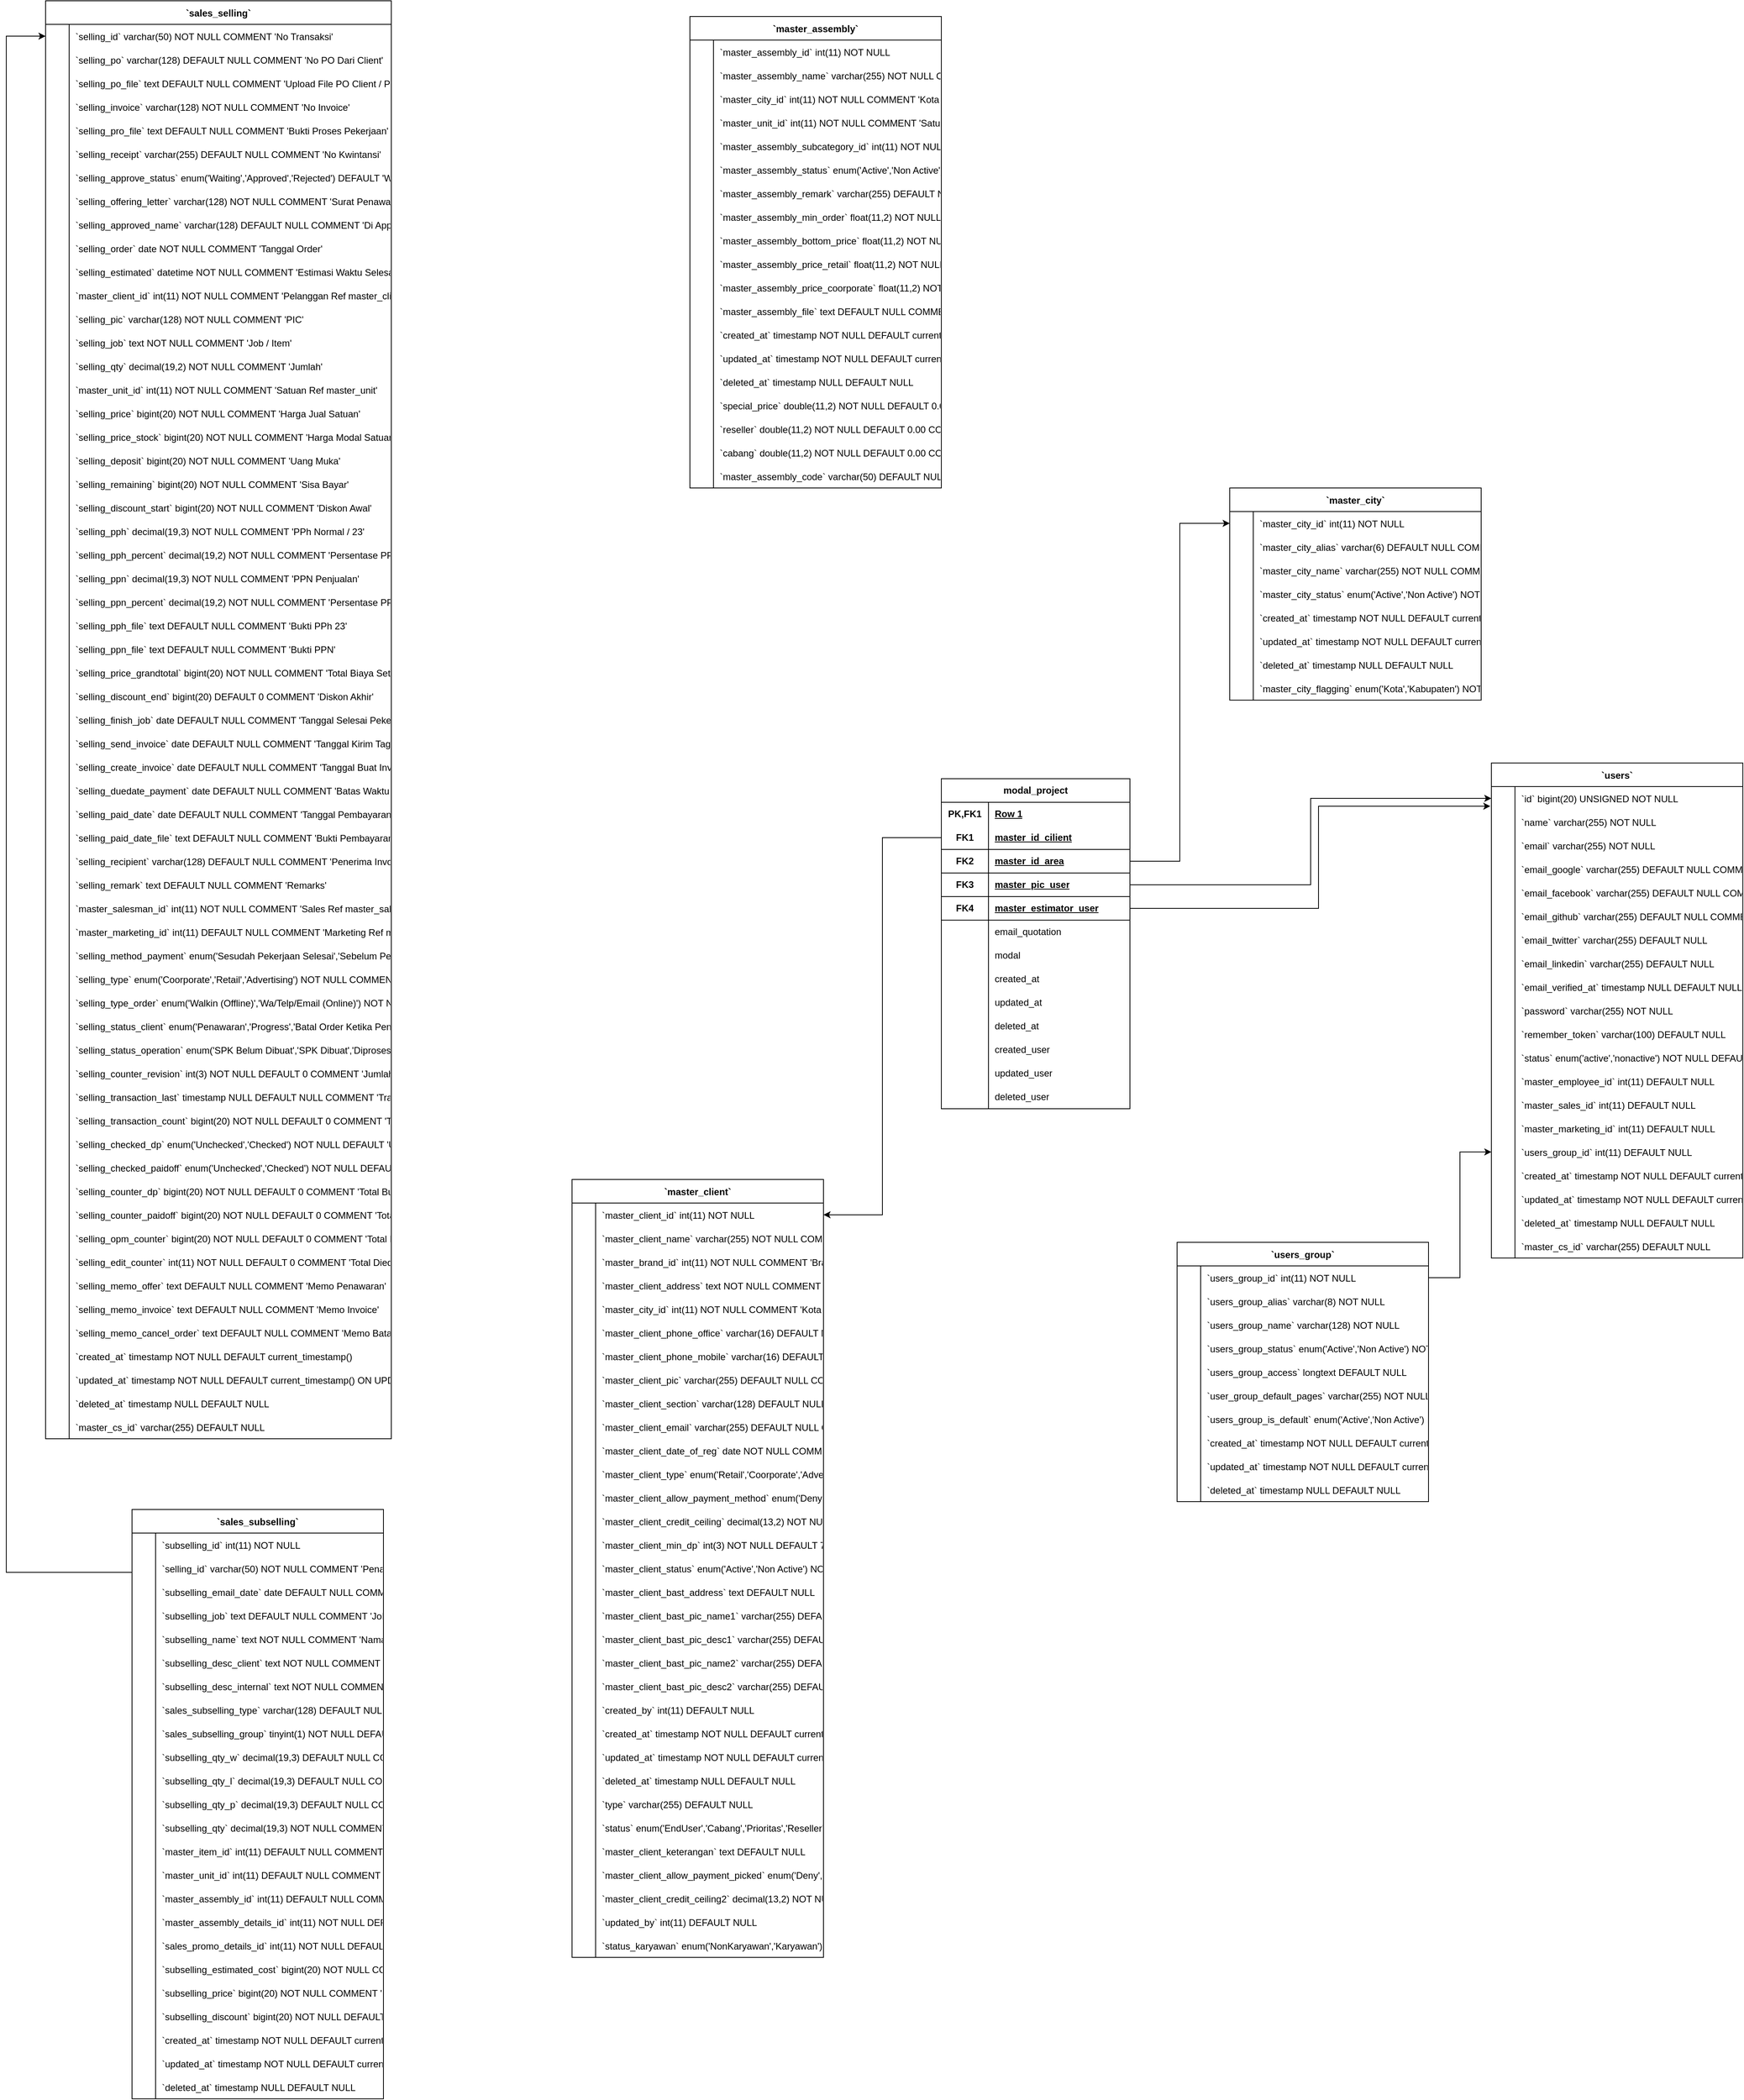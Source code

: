 <mxfile version="28.0.6">
  <diagram id="C5RBs43oDa-KdzZeNtuy" name="Page-1">
    <mxGraphModel dx="6411" dy="4835" grid="1" gridSize="10" guides="1" tooltips="1" connect="1" arrows="1" fold="1" page="1" pageScale="1" pageWidth="827" pageHeight="1169" math="0" shadow="0">
      <root>
        <mxCell id="WIyWlLk6GJQsqaUBKTNV-0" />
        <mxCell id="WIyWlLk6GJQsqaUBKTNV-1" parent="WIyWlLk6GJQsqaUBKTNV-0" />
        <mxCell id="oFCcp2SO6EP1UVaRg8ww-39" value="`sales_selling`" style="shape=table;startSize=30;container=1;collapsible=1;childLayout=tableLayout;fixedRows=1;rowLines=0;fontStyle=1;align=center;resizeLast=1;" vertex="1" parent="WIyWlLk6GJQsqaUBKTNV-1">
          <mxGeometry x="-1000" y="-2240" width="440" height="1830" as="geometry" />
        </mxCell>
        <mxCell id="oFCcp2SO6EP1UVaRg8ww-40" value="" style="shape=tableRow;horizontal=0;startSize=0;swimlaneHead=0;swimlaneBody=0;fillColor=none;collapsible=0;dropTarget=0;points=[[0,0.5],[1,0.5]];portConstraint=eastwest;strokeColor=inherit;top=0;left=0;right=0;bottom=0;" vertex="1" parent="oFCcp2SO6EP1UVaRg8ww-39">
          <mxGeometry y="30" width="440" height="30" as="geometry" />
        </mxCell>
        <mxCell id="oFCcp2SO6EP1UVaRg8ww-41" value="" style="shape=partialRectangle;overflow=hidden;connectable=0;fillColor=none;strokeColor=inherit;top=0;left=0;bottom=0;right=0;" vertex="1" parent="oFCcp2SO6EP1UVaRg8ww-40">
          <mxGeometry width="30" height="30" as="geometry">
            <mxRectangle width="30" height="30" as="alternateBounds" />
          </mxGeometry>
        </mxCell>
        <mxCell id="oFCcp2SO6EP1UVaRg8ww-42" value="`selling_id` varchar(50) NOT NULL COMMENT &#39;No Transaksi&#39;" style="shape=partialRectangle;overflow=hidden;connectable=0;fillColor=none;align=left;strokeColor=inherit;top=0;left=0;bottom=0;right=0;spacingLeft=6;" vertex="1" parent="oFCcp2SO6EP1UVaRg8ww-40">
          <mxGeometry x="30" width="410" height="30" as="geometry">
            <mxRectangle width="410" height="30" as="alternateBounds" />
          </mxGeometry>
        </mxCell>
        <mxCell id="oFCcp2SO6EP1UVaRg8ww-43" value="" style="shape=tableRow;horizontal=0;startSize=0;swimlaneHead=0;swimlaneBody=0;fillColor=none;collapsible=0;dropTarget=0;points=[[0,0.5],[1,0.5]];portConstraint=eastwest;strokeColor=inherit;top=0;left=0;right=0;bottom=0;" vertex="1" parent="oFCcp2SO6EP1UVaRg8ww-39">
          <mxGeometry y="60" width="440" height="30" as="geometry" />
        </mxCell>
        <mxCell id="oFCcp2SO6EP1UVaRg8ww-44" value="" style="shape=partialRectangle;overflow=hidden;connectable=0;fillColor=none;strokeColor=inherit;top=0;left=0;bottom=0;right=0;" vertex="1" parent="oFCcp2SO6EP1UVaRg8ww-43">
          <mxGeometry width="30" height="30" as="geometry">
            <mxRectangle width="30" height="30" as="alternateBounds" />
          </mxGeometry>
        </mxCell>
        <mxCell id="oFCcp2SO6EP1UVaRg8ww-45" value="`selling_po` varchar(128) DEFAULT NULL COMMENT &#39;No PO Dari Client&#39;" style="shape=partialRectangle;overflow=hidden;connectable=0;fillColor=none;align=left;strokeColor=inherit;top=0;left=0;bottom=0;right=0;spacingLeft=6;" vertex="1" parent="oFCcp2SO6EP1UVaRg8ww-43">
          <mxGeometry x="30" width="410" height="30" as="geometry">
            <mxRectangle width="410" height="30" as="alternateBounds" />
          </mxGeometry>
        </mxCell>
        <mxCell id="oFCcp2SO6EP1UVaRg8ww-46" value="" style="shape=tableRow;horizontal=0;startSize=0;swimlaneHead=0;swimlaneBody=0;fillColor=none;collapsible=0;dropTarget=0;points=[[0,0.5],[1,0.5]];portConstraint=eastwest;strokeColor=inherit;top=0;left=0;right=0;bottom=0;" vertex="1" parent="oFCcp2SO6EP1UVaRg8ww-39">
          <mxGeometry y="90" width="440" height="30" as="geometry" />
        </mxCell>
        <mxCell id="oFCcp2SO6EP1UVaRg8ww-47" value="" style="shape=partialRectangle;overflow=hidden;connectable=0;fillColor=none;strokeColor=inherit;top=0;left=0;bottom=0;right=0;" vertex="1" parent="oFCcp2SO6EP1UVaRg8ww-46">
          <mxGeometry width="30" height="30" as="geometry">
            <mxRectangle width="30" height="30" as="alternateBounds" />
          </mxGeometry>
        </mxCell>
        <mxCell id="oFCcp2SO6EP1UVaRg8ww-48" value="`selling_po_file` text DEFAULT NULL COMMENT &#39;Upload File PO Client / Pelanggan&#39;" style="shape=partialRectangle;overflow=hidden;connectable=0;fillColor=none;align=left;strokeColor=inherit;top=0;left=0;bottom=0;right=0;spacingLeft=6;" vertex="1" parent="oFCcp2SO6EP1UVaRg8ww-46">
          <mxGeometry x="30" width="410" height="30" as="geometry">
            <mxRectangle width="410" height="30" as="alternateBounds" />
          </mxGeometry>
        </mxCell>
        <mxCell id="oFCcp2SO6EP1UVaRg8ww-49" value="" style="shape=tableRow;horizontal=0;startSize=0;swimlaneHead=0;swimlaneBody=0;fillColor=none;collapsible=0;dropTarget=0;points=[[0,0.5],[1,0.5]];portConstraint=eastwest;strokeColor=inherit;top=0;left=0;right=0;bottom=0;" vertex="1" parent="oFCcp2SO6EP1UVaRg8ww-39">
          <mxGeometry y="120" width="440" height="30" as="geometry" />
        </mxCell>
        <mxCell id="oFCcp2SO6EP1UVaRg8ww-50" value="" style="shape=partialRectangle;overflow=hidden;connectable=0;fillColor=none;strokeColor=inherit;top=0;left=0;bottom=0;right=0;" vertex="1" parent="oFCcp2SO6EP1UVaRg8ww-49">
          <mxGeometry width="30" height="30" as="geometry">
            <mxRectangle width="30" height="30" as="alternateBounds" />
          </mxGeometry>
        </mxCell>
        <mxCell id="oFCcp2SO6EP1UVaRg8ww-51" value="`selling_invoice` varchar(128) NOT NULL COMMENT &#39;No Invoice&#39;" style="shape=partialRectangle;overflow=hidden;connectable=0;fillColor=none;align=left;strokeColor=inherit;top=0;left=0;bottom=0;right=0;spacingLeft=6;" vertex="1" parent="oFCcp2SO6EP1UVaRg8ww-49">
          <mxGeometry x="30" width="410" height="30" as="geometry">
            <mxRectangle width="410" height="30" as="alternateBounds" />
          </mxGeometry>
        </mxCell>
        <mxCell id="oFCcp2SO6EP1UVaRg8ww-52" value="" style="shape=tableRow;horizontal=0;startSize=0;swimlaneHead=0;swimlaneBody=0;fillColor=none;collapsible=0;dropTarget=0;points=[[0,0.5],[1,0.5]];portConstraint=eastwest;strokeColor=inherit;top=0;left=0;right=0;bottom=0;" vertex="1" parent="oFCcp2SO6EP1UVaRg8ww-39">
          <mxGeometry y="150" width="440" height="30" as="geometry" />
        </mxCell>
        <mxCell id="oFCcp2SO6EP1UVaRg8ww-53" value="" style="shape=partialRectangle;overflow=hidden;connectable=0;fillColor=none;strokeColor=inherit;top=0;left=0;bottom=0;right=0;" vertex="1" parent="oFCcp2SO6EP1UVaRg8ww-52">
          <mxGeometry width="30" height="30" as="geometry">
            <mxRectangle width="30" height="30" as="alternateBounds" />
          </mxGeometry>
        </mxCell>
        <mxCell id="oFCcp2SO6EP1UVaRg8ww-54" value="`selling_pro_file` text DEFAULT NULL COMMENT &#39;Bukti Proses Pekerjaan&#39;" style="shape=partialRectangle;overflow=hidden;connectable=0;fillColor=none;align=left;strokeColor=inherit;top=0;left=0;bottom=0;right=0;spacingLeft=6;" vertex="1" parent="oFCcp2SO6EP1UVaRg8ww-52">
          <mxGeometry x="30" width="410" height="30" as="geometry">
            <mxRectangle width="410" height="30" as="alternateBounds" />
          </mxGeometry>
        </mxCell>
        <mxCell id="oFCcp2SO6EP1UVaRg8ww-55" value="" style="shape=tableRow;horizontal=0;startSize=0;swimlaneHead=0;swimlaneBody=0;fillColor=none;collapsible=0;dropTarget=0;points=[[0,0.5],[1,0.5]];portConstraint=eastwest;strokeColor=inherit;top=0;left=0;right=0;bottom=0;" vertex="1" parent="oFCcp2SO6EP1UVaRg8ww-39">
          <mxGeometry y="180" width="440" height="30" as="geometry" />
        </mxCell>
        <mxCell id="oFCcp2SO6EP1UVaRg8ww-56" value="" style="shape=partialRectangle;overflow=hidden;connectable=0;fillColor=none;strokeColor=inherit;top=0;left=0;bottom=0;right=0;" vertex="1" parent="oFCcp2SO6EP1UVaRg8ww-55">
          <mxGeometry width="30" height="30" as="geometry">
            <mxRectangle width="30" height="30" as="alternateBounds" />
          </mxGeometry>
        </mxCell>
        <mxCell id="oFCcp2SO6EP1UVaRg8ww-57" value="`selling_receipt` varchar(255) DEFAULT NULL COMMENT &#39;No Kwintansi&#39;" style="shape=partialRectangle;overflow=hidden;connectable=0;fillColor=none;align=left;strokeColor=inherit;top=0;left=0;bottom=0;right=0;spacingLeft=6;" vertex="1" parent="oFCcp2SO6EP1UVaRg8ww-55">
          <mxGeometry x="30" width="410" height="30" as="geometry">
            <mxRectangle width="410" height="30" as="alternateBounds" />
          </mxGeometry>
        </mxCell>
        <mxCell id="oFCcp2SO6EP1UVaRg8ww-58" value="" style="shape=tableRow;horizontal=0;startSize=0;swimlaneHead=0;swimlaneBody=0;fillColor=none;collapsible=0;dropTarget=0;points=[[0,0.5],[1,0.5]];portConstraint=eastwest;strokeColor=inherit;top=0;left=0;right=0;bottom=0;" vertex="1" parent="oFCcp2SO6EP1UVaRg8ww-39">
          <mxGeometry y="210" width="440" height="30" as="geometry" />
        </mxCell>
        <mxCell id="oFCcp2SO6EP1UVaRg8ww-59" value="" style="shape=partialRectangle;overflow=hidden;connectable=0;fillColor=none;strokeColor=inherit;top=0;left=0;bottom=0;right=0;" vertex="1" parent="oFCcp2SO6EP1UVaRg8ww-58">
          <mxGeometry width="30" height="30" as="geometry">
            <mxRectangle width="30" height="30" as="alternateBounds" />
          </mxGeometry>
        </mxCell>
        <mxCell id="oFCcp2SO6EP1UVaRg8ww-60" value="`selling_approve_status` enum(&#39;Waiting&#39;,&#39;Approved&#39;,&#39;Rejected&#39;) DEFAULT &#39;Waiting&#39; COMMENT &#39;Status Approve Penawaran&#39;" style="shape=partialRectangle;overflow=hidden;connectable=0;fillColor=none;align=left;strokeColor=inherit;top=0;left=0;bottom=0;right=0;spacingLeft=6;" vertex="1" parent="oFCcp2SO6EP1UVaRg8ww-58">
          <mxGeometry x="30" width="410" height="30" as="geometry">
            <mxRectangle width="410" height="30" as="alternateBounds" />
          </mxGeometry>
        </mxCell>
        <mxCell id="oFCcp2SO6EP1UVaRg8ww-61" value="" style="shape=tableRow;horizontal=0;startSize=0;swimlaneHead=0;swimlaneBody=0;fillColor=none;collapsible=0;dropTarget=0;points=[[0,0.5],[1,0.5]];portConstraint=eastwest;strokeColor=inherit;top=0;left=0;right=0;bottom=0;" vertex="1" parent="oFCcp2SO6EP1UVaRg8ww-39">
          <mxGeometry y="240" width="440" height="30" as="geometry" />
        </mxCell>
        <mxCell id="oFCcp2SO6EP1UVaRg8ww-62" value="" style="shape=partialRectangle;overflow=hidden;connectable=0;fillColor=none;strokeColor=inherit;top=0;left=0;bottom=0;right=0;" vertex="1" parent="oFCcp2SO6EP1UVaRg8ww-61">
          <mxGeometry width="30" height="30" as="geometry">
            <mxRectangle width="30" height="30" as="alternateBounds" />
          </mxGeometry>
        </mxCell>
        <mxCell id="oFCcp2SO6EP1UVaRg8ww-63" value="`selling_offering_letter` varchar(128) NOT NULL COMMENT &#39;Surat Penawaran&#39;" style="shape=partialRectangle;overflow=hidden;connectable=0;fillColor=none;align=left;strokeColor=inherit;top=0;left=0;bottom=0;right=0;spacingLeft=6;" vertex="1" parent="oFCcp2SO6EP1UVaRg8ww-61">
          <mxGeometry x="30" width="410" height="30" as="geometry">
            <mxRectangle width="410" height="30" as="alternateBounds" />
          </mxGeometry>
        </mxCell>
        <mxCell id="oFCcp2SO6EP1UVaRg8ww-64" value="" style="shape=tableRow;horizontal=0;startSize=0;swimlaneHead=0;swimlaneBody=0;fillColor=none;collapsible=0;dropTarget=0;points=[[0,0.5],[1,0.5]];portConstraint=eastwest;strokeColor=inherit;top=0;left=0;right=0;bottom=0;" vertex="1" parent="oFCcp2SO6EP1UVaRg8ww-39">
          <mxGeometry y="270" width="440" height="30" as="geometry" />
        </mxCell>
        <mxCell id="oFCcp2SO6EP1UVaRg8ww-65" value="" style="shape=partialRectangle;overflow=hidden;connectable=0;fillColor=none;strokeColor=inherit;top=0;left=0;bottom=0;right=0;" vertex="1" parent="oFCcp2SO6EP1UVaRg8ww-64">
          <mxGeometry width="30" height="30" as="geometry">
            <mxRectangle width="30" height="30" as="alternateBounds" />
          </mxGeometry>
        </mxCell>
        <mxCell id="oFCcp2SO6EP1UVaRg8ww-66" value="`selling_approved_name` varchar(128) DEFAULT NULL COMMENT &#39;Di Approve Oleh&#39;" style="shape=partialRectangle;overflow=hidden;connectable=0;fillColor=none;align=left;strokeColor=inherit;top=0;left=0;bottom=0;right=0;spacingLeft=6;" vertex="1" parent="oFCcp2SO6EP1UVaRg8ww-64">
          <mxGeometry x="30" width="410" height="30" as="geometry">
            <mxRectangle width="410" height="30" as="alternateBounds" />
          </mxGeometry>
        </mxCell>
        <mxCell id="oFCcp2SO6EP1UVaRg8ww-67" value="" style="shape=tableRow;horizontal=0;startSize=0;swimlaneHead=0;swimlaneBody=0;fillColor=none;collapsible=0;dropTarget=0;points=[[0,0.5],[1,0.5]];portConstraint=eastwest;strokeColor=inherit;top=0;left=0;right=0;bottom=0;" vertex="1" parent="oFCcp2SO6EP1UVaRg8ww-39">
          <mxGeometry y="300" width="440" height="30" as="geometry" />
        </mxCell>
        <mxCell id="oFCcp2SO6EP1UVaRg8ww-68" value="" style="shape=partialRectangle;overflow=hidden;connectable=0;fillColor=none;strokeColor=inherit;top=0;left=0;bottom=0;right=0;" vertex="1" parent="oFCcp2SO6EP1UVaRg8ww-67">
          <mxGeometry width="30" height="30" as="geometry">
            <mxRectangle width="30" height="30" as="alternateBounds" />
          </mxGeometry>
        </mxCell>
        <mxCell id="oFCcp2SO6EP1UVaRg8ww-69" value="`selling_order` date NOT NULL COMMENT &#39;Tanggal Order&#39;" style="shape=partialRectangle;overflow=hidden;connectable=0;fillColor=none;align=left;strokeColor=inherit;top=0;left=0;bottom=0;right=0;spacingLeft=6;" vertex="1" parent="oFCcp2SO6EP1UVaRg8ww-67">
          <mxGeometry x="30" width="410" height="30" as="geometry">
            <mxRectangle width="410" height="30" as="alternateBounds" />
          </mxGeometry>
        </mxCell>
        <mxCell id="oFCcp2SO6EP1UVaRg8ww-70" value="" style="shape=tableRow;horizontal=0;startSize=0;swimlaneHead=0;swimlaneBody=0;fillColor=none;collapsible=0;dropTarget=0;points=[[0,0.5],[1,0.5]];portConstraint=eastwest;strokeColor=inherit;top=0;left=0;right=0;bottom=0;" vertex="1" parent="oFCcp2SO6EP1UVaRg8ww-39">
          <mxGeometry y="330" width="440" height="30" as="geometry" />
        </mxCell>
        <mxCell id="oFCcp2SO6EP1UVaRg8ww-71" value="" style="shape=partialRectangle;overflow=hidden;connectable=0;fillColor=none;strokeColor=inherit;top=0;left=0;bottom=0;right=0;" vertex="1" parent="oFCcp2SO6EP1UVaRg8ww-70">
          <mxGeometry width="30" height="30" as="geometry">
            <mxRectangle width="30" height="30" as="alternateBounds" />
          </mxGeometry>
        </mxCell>
        <mxCell id="oFCcp2SO6EP1UVaRg8ww-72" value="`selling_estimated` datetime NOT NULL COMMENT &#39;Estimasi Waktu Selesai Pekerjaan&#39;" style="shape=partialRectangle;overflow=hidden;connectable=0;fillColor=none;align=left;strokeColor=inherit;top=0;left=0;bottom=0;right=0;spacingLeft=6;" vertex="1" parent="oFCcp2SO6EP1UVaRg8ww-70">
          <mxGeometry x="30" width="410" height="30" as="geometry">
            <mxRectangle width="410" height="30" as="alternateBounds" />
          </mxGeometry>
        </mxCell>
        <mxCell id="oFCcp2SO6EP1UVaRg8ww-73" value="" style="shape=tableRow;horizontal=0;startSize=0;swimlaneHead=0;swimlaneBody=0;fillColor=none;collapsible=0;dropTarget=0;points=[[0,0.5],[1,0.5]];portConstraint=eastwest;strokeColor=inherit;top=0;left=0;right=0;bottom=0;" vertex="1" parent="oFCcp2SO6EP1UVaRg8ww-39">
          <mxGeometry y="360" width="440" height="30" as="geometry" />
        </mxCell>
        <mxCell id="oFCcp2SO6EP1UVaRg8ww-74" value="" style="shape=partialRectangle;overflow=hidden;connectable=0;fillColor=none;strokeColor=inherit;top=0;left=0;bottom=0;right=0;" vertex="1" parent="oFCcp2SO6EP1UVaRg8ww-73">
          <mxGeometry width="30" height="30" as="geometry">
            <mxRectangle width="30" height="30" as="alternateBounds" />
          </mxGeometry>
        </mxCell>
        <mxCell id="oFCcp2SO6EP1UVaRg8ww-75" value="`master_client_id` int(11) NOT NULL COMMENT &#39;Pelanggan Ref master_client&#39;" style="shape=partialRectangle;overflow=hidden;connectable=0;fillColor=none;align=left;strokeColor=inherit;top=0;left=0;bottom=0;right=0;spacingLeft=6;" vertex="1" parent="oFCcp2SO6EP1UVaRg8ww-73">
          <mxGeometry x="30" width="410" height="30" as="geometry">
            <mxRectangle width="410" height="30" as="alternateBounds" />
          </mxGeometry>
        </mxCell>
        <mxCell id="oFCcp2SO6EP1UVaRg8ww-76" value="" style="shape=tableRow;horizontal=0;startSize=0;swimlaneHead=0;swimlaneBody=0;fillColor=none;collapsible=0;dropTarget=0;points=[[0,0.5],[1,0.5]];portConstraint=eastwest;strokeColor=inherit;top=0;left=0;right=0;bottom=0;" vertex="1" parent="oFCcp2SO6EP1UVaRg8ww-39">
          <mxGeometry y="390" width="440" height="30" as="geometry" />
        </mxCell>
        <mxCell id="oFCcp2SO6EP1UVaRg8ww-77" value="" style="shape=partialRectangle;overflow=hidden;connectable=0;fillColor=none;strokeColor=inherit;top=0;left=0;bottom=0;right=0;" vertex="1" parent="oFCcp2SO6EP1UVaRg8ww-76">
          <mxGeometry width="30" height="30" as="geometry">
            <mxRectangle width="30" height="30" as="alternateBounds" />
          </mxGeometry>
        </mxCell>
        <mxCell id="oFCcp2SO6EP1UVaRg8ww-78" value="`selling_pic` varchar(128) NOT NULL COMMENT &#39;PIC&#39;" style="shape=partialRectangle;overflow=hidden;connectable=0;fillColor=none;align=left;strokeColor=inherit;top=0;left=0;bottom=0;right=0;spacingLeft=6;" vertex="1" parent="oFCcp2SO6EP1UVaRg8ww-76">
          <mxGeometry x="30" width="410" height="30" as="geometry">
            <mxRectangle width="410" height="30" as="alternateBounds" />
          </mxGeometry>
        </mxCell>
        <mxCell id="oFCcp2SO6EP1UVaRg8ww-79" value="" style="shape=tableRow;horizontal=0;startSize=0;swimlaneHead=0;swimlaneBody=0;fillColor=none;collapsible=0;dropTarget=0;points=[[0,0.5],[1,0.5]];portConstraint=eastwest;strokeColor=inherit;top=0;left=0;right=0;bottom=0;" vertex="1" parent="oFCcp2SO6EP1UVaRg8ww-39">
          <mxGeometry y="420" width="440" height="30" as="geometry" />
        </mxCell>
        <mxCell id="oFCcp2SO6EP1UVaRg8ww-80" value="" style="shape=partialRectangle;overflow=hidden;connectable=0;fillColor=none;strokeColor=inherit;top=0;left=0;bottom=0;right=0;" vertex="1" parent="oFCcp2SO6EP1UVaRg8ww-79">
          <mxGeometry width="30" height="30" as="geometry">
            <mxRectangle width="30" height="30" as="alternateBounds" />
          </mxGeometry>
        </mxCell>
        <mxCell id="oFCcp2SO6EP1UVaRg8ww-81" value="`selling_job` text NOT NULL COMMENT &#39;Job / Item&#39;" style="shape=partialRectangle;overflow=hidden;connectable=0;fillColor=none;align=left;strokeColor=inherit;top=0;left=0;bottom=0;right=0;spacingLeft=6;" vertex="1" parent="oFCcp2SO6EP1UVaRg8ww-79">
          <mxGeometry x="30" width="410" height="30" as="geometry">
            <mxRectangle width="410" height="30" as="alternateBounds" />
          </mxGeometry>
        </mxCell>
        <mxCell id="oFCcp2SO6EP1UVaRg8ww-82" value="" style="shape=tableRow;horizontal=0;startSize=0;swimlaneHead=0;swimlaneBody=0;fillColor=none;collapsible=0;dropTarget=0;points=[[0,0.5],[1,0.5]];portConstraint=eastwest;strokeColor=inherit;top=0;left=0;right=0;bottom=0;" vertex="1" parent="oFCcp2SO6EP1UVaRg8ww-39">
          <mxGeometry y="450" width="440" height="30" as="geometry" />
        </mxCell>
        <mxCell id="oFCcp2SO6EP1UVaRg8ww-83" value="" style="shape=partialRectangle;overflow=hidden;connectable=0;fillColor=none;strokeColor=inherit;top=0;left=0;bottom=0;right=0;" vertex="1" parent="oFCcp2SO6EP1UVaRg8ww-82">
          <mxGeometry width="30" height="30" as="geometry">
            <mxRectangle width="30" height="30" as="alternateBounds" />
          </mxGeometry>
        </mxCell>
        <mxCell id="oFCcp2SO6EP1UVaRg8ww-84" value="`selling_qty` decimal(19,2) NOT NULL COMMENT &#39;Jumlah&#39;" style="shape=partialRectangle;overflow=hidden;connectable=0;fillColor=none;align=left;strokeColor=inherit;top=0;left=0;bottom=0;right=0;spacingLeft=6;" vertex="1" parent="oFCcp2SO6EP1UVaRg8ww-82">
          <mxGeometry x="30" width="410" height="30" as="geometry">
            <mxRectangle width="410" height="30" as="alternateBounds" />
          </mxGeometry>
        </mxCell>
        <mxCell id="oFCcp2SO6EP1UVaRg8ww-85" value="" style="shape=tableRow;horizontal=0;startSize=0;swimlaneHead=0;swimlaneBody=0;fillColor=none;collapsible=0;dropTarget=0;points=[[0,0.5],[1,0.5]];portConstraint=eastwest;strokeColor=inherit;top=0;left=0;right=0;bottom=0;" vertex="1" parent="oFCcp2SO6EP1UVaRg8ww-39">
          <mxGeometry y="480" width="440" height="30" as="geometry" />
        </mxCell>
        <mxCell id="oFCcp2SO6EP1UVaRg8ww-86" value="" style="shape=partialRectangle;overflow=hidden;connectable=0;fillColor=none;strokeColor=inherit;top=0;left=0;bottom=0;right=0;" vertex="1" parent="oFCcp2SO6EP1UVaRg8ww-85">
          <mxGeometry width="30" height="30" as="geometry">
            <mxRectangle width="30" height="30" as="alternateBounds" />
          </mxGeometry>
        </mxCell>
        <mxCell id="oFCcp2SO6EP1UVaRg8ww-87" value="`master_unit_id` int(11) NOT NULL COMMENT &#39;Satuan Ref master_unit&#39;" style="shape=partialRectangle;overflow=hidden;connectable=0;fillColor=none;align=left;strokeColor=inherit;top=0;left=0;bottom=0;right=0;spacingLeft=6;" vertex="1" parent="oFCcp2SO6EP1UVaRg8ww-85">
          <mxGeometry x="30" width="410" height="30" as="geometry">
            <mxRectangle width="410" height="30" as="alternateBounds" />
          </mxGeometry>
        </mxCell>
        <mxCell id="oFCcp2SO6EP1UVaRg8ww-88" value="" style="shape=tableRow;horizontal=0;startSize=0;swimlaneHead=0;swimlaneBody=0;fillColor=none;collapsible=0;dropTarget=0;points=[[0,0.5],[1,0.5]];portConstraint=eastwest;strokeColor=inherit;top=0;left=0;right=0;bottom=0;" vertex="1" parent="oFCcp2SO6EP1UVaRg8ww-39">
          <mxGeometry y="510" width="440" height="30" as="geometry" />
        </mxCell>
        <mxCell id="oFCcp2SO6EP1UVaRg8ww-89" value="" style="shape=partialRectangle;overflow=hidden;connectable=0;fillColor=none;strokeColor=inherit;top=0;left=0;bottom=0;right=0;" vertex="1" parent="oFCcp2SO6EP1UVaRg8ww-88">
          <mxGeometry width="30" height="30" as="geometry">
            <mxRectangle width="30" height="30" as="alternateBounds" />
          </mxGeometry>
        </mxCell>
        <mxCell id="oFCcp2SO6EP1UVaRg8ww-90" value="`selling_price` bigint(20) NOT NULL COMMENT &#39;Harga Jual Satuan&#39;" style="shape=partialRectangle;overflow=hidden;connectable=0;fillColor=none;align=left;strokeColor=inherit;top=0;left=0;bottom=0;right=0;spacingLeft=6;" vertex="1" parent="oFCcp2SO6EP1UVaRg8ww-88">
          <mxGeometry x="30" width="410" height="30" as="geometry">
            <mxRectangle width="410" height="30" as="alternateBounds" />
          </mxGeometry>
        </mxCell>
        <mxCell id="oFCcp2SO6EP1UVaRg8ww-91" value="" style="shape=tableRow;horizontal=0;startSize=0;swimlaneHead=0;swimlaneBody=0;fillColor=none;collapsible=0;dropTarget=0;points=[[0,0.5],[1,0.5]];portConstraint=eastwest;strokeColor=inherit;top=0;left=0;right=0;bottom=0;" vertex="1" parent="oFCcp2SO6EP1UVaRg8ww-39">
          <mxGeometry y="540" width="440" height="30" as="geometry" />
        </mxCell>
        <mxCell id="oFCcp2SO6EP1UVaRg8ww-92" value="" style="shape=partialRectangle;overflow=hidden;connectable=0;fillColor=none;strokeColor=inherit;top=0;left=0;bottom=0;right=0;" vertex="1" parent="oFCcp2SO6EP1UVaRg8ww-91">
          <mxGeometry width="30" height="30" as="geometry">
            <mxRectangle width="30" height="30" as="alternateBounds" />
          </mxGeometry>
        </mxCell>
        <mxCell id="oFCcp2SO6EP1UVaRg8ww-93" value="`selling_price_stock` bigint(20) NOT NULL COMMENT &#39;Harga Modal Satuan&#39;" style="shape=partialRectangle;overflow=hidden;connectable=0;fillColor=none;align=left;strokeColor=inherit;top=0;left=0;bottom=0;right=0;spacingLeft=6;" vertex="1" parent="oFCcp2SO6EP1UVaRg8ww-91">
          <mxGeometry x="30" width="410" height="30" as="geometry">
            <mxRectangle width="410" height="30" as="alternateBounds" />
          </mxGeometry>
        </mxCell>
        <mxCell id="oFCcp2SO6EP1UVaRg8ww-94" value="" style="shape=tableRow;horizontal=0;startSize=0;swimlaneHead=0;swimlaneBody=0;fillColor=none;collapsible=0;dropTarget=0;points=[[0,0.5],[1,0.5]];portConstraint=eastwest;strokeColor=inherit;top=0;left=0;right=0;bottom=0;" vertex="1" parent="oFCcp2SO6EP1UVaRg8ww-39">
          <mxGeometry y="570" width="440" height="30" as="geometry" />
        </mxCell>
        <mxCell id="oFCcp2SO6EP1UVaRg8ww-95" value="" style="shape=partialRectangle;overflow=hidden;connectable=0;fillColor=none;strokeColor=inherit;top=0;left=0;bottom=0;right=0;" vertex="1" parent="oFCcp2SO6EP1UVaRg8ww-94">
          <mxGeometry width="30" height="30" as="geometry">
            <mxRectangle width="30" height="30" as="alternateBounds" />
          </mxGeometry>
        </mxCell>
        <mxCell id="oFCcp2SO6EP1UVaRg8ww-96" value="`selling_deposit` bigint(20) NOT NULL COMMENT &#39;Uang Muka&#39;" style="shape=partialRectangle;overflow=hidden;connectable=0;fillColor=none;align=left;strokeColor=inherit;top=0;left=0;bottom=0;right=0;spacingLeft=6;" vertex="1" parent="oFCcp2SO6EP1UVaRg8ww-94">
          <mxGeometry x="30" width="410" height="30" as="geometry">
            <mxRectangle width="410" height="30" as="alternateBounds" />
          </mxGeometry>
        </mxCell>
        <mxCell id="oFCcp2SO6EP1UVaRg8ww-97" value="" style="shape=tableRow;horizontal=0;startSize=0;swimlaneHead=0;swimlaneBody=0;fillColor=none;collapsible=0;dropTarget=0;points=[[0,0.5],[1,0.5]];portConstraint=eastwest;strokeColor=inherit;top=0;left=0;right=0;bottom=0;" vertex="1" parent="oFCcp2SO6EP1UVaRg8ww-39">
          <mxGeometry y="600" width="440" height="30" as="geometry" />
        </mxCell>
        <mxCell id="oFCcp2SO6EP1UVaRg8ww-98" value="" style="shape=partialRectangle;overflow=hidden;connectable=0;fillColor=none;strokeColor=inherit;top=0;left=0;bottom=0;right=0;" vertex="1" parent="oFCcp2SO6EP1UVaRg8ww-97">
          <mxGeometry width="30" height="30" as="geometry">
            <mxRectangle width="30" height="30" as="alternateBounds" />
          </mxGeometry>
        </mxCell>
        <mxCell id="oFCcp2SO6EP1UVaRg8ww-99" value="`selling_remaining` bigint(20) NOT NULL COMMENT &#39;Sisa Bayar&#39;" style="shape=partialRectangle;overflow=hidden;connectable=0;fillColor=none;align=left;strokeColor=inherit;top=0;left=0;bottom=0;right=0;spacingLeft=6;" vertex="1" parent="oFCcp2SO6EP1UVaRg8ww-97">
          <mxGeometry x="30" width="410" height="30" as="geometry">
            <mxRectangle width="410" height="30" as="alternateBounds" />
          </mxGeometry>
        </mxCell>
        <mxCell id="oFCcp2SO6EP1UVaRg8ww-100" value="" style="shape=tableRow;horizontal=0;startSize=0;swimlaneHead=0;swimlaneBody=0;fillColor=none;collapsible=0;dropTarget=0;points=[[0,0.5],[1,0.5]];portConstraint=eastwest;strokeColor=inherit;top=0;left=0;right=0;bottom=0;" vertex="1" parent="oFCcp2SO6EP1UVaRg8ww-39">
          <mxGeometry y="630" width="440" height="30" as="geometry" />
        </mxCell>
        <mxCell id="oFCcp2SO6EP1UVaRg8ww-101" value="" style="shape=partialRectangle;overflow=hidden;connectable=0;fillColor=none;strokeColor=inherit;top=0;left=0;bottom=0;right=0;" vertex="1" parent="oFCcp2SO6EP1UVaRg8ww-100">
          <mxGeometry width="30" height="30" as="geometry">
            <mxRectangle width="30" height="30" as="alternateBounds" />
          </mxGeometry>
        </mxCell>
        <mxCell id="oFCcp2SO6EP1UVaRg8ww-102" value="`selling_discount_start` bigint(20) NOT NULL COMMENT &#39;Diskon Awal&#39;" style="shape=partialRectangle;overflow=hidden;connectable=0;fillColor=none;align=left;strokeColor=inherit;top=0;left=0;bottom=0;right=0;spacingLeft=6;" vertex="1" parent="oFCcp2SO6EP1UVaRg8ww-100">
          <mxGeometry x="30" width="410" height="30" as="geometry">
            <mxRectangle width="410" height="30" as="alternateBounds" />
          </mxGeometry>
        </mxCell>
        <mxCell id="oFCcp2SO6EP1UVaRg8ww-103" value="" style="shape=tableRow;horizontal=0;startSize=0;swimlaneHead=0;swimlaneBody=0;fillColor=none;collapsible=0;dropTarget=0;points=[[0,0.5],[1,0.5]];portConstraint=eastwest;strokeColor=inherit;top=0;left=0;right=0;bottom=0;" vertex="1" parent="oFCcp2SO6EP1UVaRg8ww-39">
          <mxGeometry y="660" width="440" height="30" as="geometry" />
        </mxCell>
        <mxCell id="oFCcp2SO6EP1UVaRg8ww-104" value="" style="shape=partialRectangle;overflow=hidden;connectable=0;fillColor=none;strokeColor=inherit;top=0;left=0;bottom=0;right=0;" vertex="1" parent="oFCcp2SO6EP1UVaRg8ww-103">
          <mxGeometry width="30" height="30" as="geometry">
            <mxRectangle width="30" height="30" as="alternateBounds" />
          </mxGeometry>
        </mxCell>
        <mxCell id="oFCcp2SO6EP1UVaRg8ww-105" value="`selling_pph` decimal(19,3) NOT NULL COMMENT &#39;PPh Normal / 23&#39;" style="shape=partialRectangle;overflow=hidden;connectable=0;fillColor=none;align=left;strokeColor=inherit;top=0;left=0;bottom=0;right=0;spacingLeft=6;" vertex="1" parent="oFCcp2SO6EP1UVaRg8ww-103">
          <mxGeometry x="30" width="410" height="30" as="geometry">
            <mxRectangle width="410" height="30" as="alternateBounds" />
          </mxGeometry>
        </mxCell>
        <mxCell id="oFCcp2SO6EP1UVaRg8ww-106" value="" style="shape=tableRow;horizontal=0;startSize=0;swimlaneHead=0;swimlaneBody=0;fillColor=none;collapsible=0;dropTarget=0;points=[[0,0.5],[1,0.5]];portConstraint=eastwest;strokeColor=inherit;top=0;left=0;right=0;bottom=0;" vertex="1" parent="oFCcp2SO6EP1UVaRg8ww-39">
          <mxGeometry y="690" width="440" height="30" as="geometry" />
        </mxCell>
        <mxCell id="oFCcp2SO6EP1UVaRg8ww-107" value="" style="shape=partialRectangle;overflow=hidden;connectable=0;fillColor=none;strokeColor=inherit;top=0;left=0;bottom=0;right=0;" vertex="1" parent="oFCcp2SO6EP1UVaRg8ww-106">
          <mxGeometry width="30" height="30" as="geometry">
            <mxRectangle width="30" height="30" as="alternateBounds" />
          </mxGeometry>
        </mxCell>
        <mxCell id="oFCcp2SO6EP1UVaRg8ww-108" value="`selling_pph_percent` decimal(19,2) NOT NULL COMMENT &#39;Persentase PPh&#39;" style="shape=partialRectangle;overflow=hidden;connectable=0;fillColor=none;align=left;strokeColor=inherit;top=0;left=0;bottom=0;right=0;spacingLeft=6;" vertex="1" parent="oFCcp2SO6EP1UVaRg8ww-106">
          <mxGeometry x="30" width="410" height="30" as="geometry">
            <mxRectangle width="410" height="30" as="alternateBounds" />
          </mxGeometry>
        </mxCell>
        <mxCell id="oFCcp2SO6EP1UVaRg8ww-109" value="" style="shape=tableRow;horizontal=0;startSize=0;swimlaneHead=0;swimlaneBody=0;fillColor=none;collapsible=0;dropTarget=0;points=[[0,0.5],[1,0.5]];portConstraint=eastwest;strokeColor=inherit;top=0;left=0;right=0;bottom=0;" vertex="1" parent="oFCcp2SO6EP1UVaRg8ww-39">
          <mxGeometry y="720" width="440" height="30" as="geometry" />
        </mxCell>
        <mxCell id="oFCcp2SO6EP1UVaRg8ww-110" value="" style="shape=partialRectangle;overflow=hidden;connectable=0;fillColor=none;strokeColor=inherit;top=0;left=0;bottom=0;right=0;" vertex="1" parent="oFCcp2SO6EP1UVaRg8ww-109">
          <mxGeometry width="30" height="30" as="geometry">
            <mxRectangle width="30" height="30" as="alternateBounds" />
          </mxGeometry>
        </mxCell>
        <mxCell id="oFCcp2SO6EP1UVaRg8ww-111" value="`selling_ppn` decimal(19,3) NOT NULL COMMENT &#39;PPN Penjualan&#39;" style="shape=partialRectangle;overflow=hidden;connectable=0;fillColor=none;align=left;strokeColor=inherit;top=0;left=0;bottom=0;right=0;spacingLeft=6;" vertex="1" parent="oFCcp2SO6EP1UVaRg8ww-109">
          <mxGeometry x="30" width="410" height="30" as="geometry">
            <mxRectangle width="410" height="30" as="alternateBounds" />
          </mxGeometry>
        </mxCell>
        <mxCell id="oFCcp2SO6EP1UVaRg8ww-112" value="" style="shape=tableRow;horizontal=0;startSize=0;swimlaneHead=0;swimlaneBody=0;fillColor=none;collapsible=0;dropTarget=0;points=[[0,0.5],[1,0.5]];portConstraint=eastwest;strokeColor=inherit;top=0;left=0;right=0;bottom=0;" vertex="1" parent="oFCcp2SO6EP1UVaRg8ww-39">
          <mxGeometry y="750" width="440" height="30" as="geometry" />
        </mxCell>
        <mxCell id="oFCcp2SO6EP1UVaRg8ww-113" value="" style="shape=partialRectangle;overflow=hidden;connectable=0;fillColor=none;strokeColor=inherit;top=0;left=0;bottom=0;right=0;" vertex="1" parent="oFCcp2SO6EP1UVaRg8ww-112">
          <mxGeometry width="30" height="30" as="geometry">
            <mxRectangle width="30" height="30" as="alternateBounds" />
          </mxGeometry>
        </mxCell>
        <mxCell id="oFCcp2SO6EP1UVaRg8ww-114" value="`selling_ppn_percent` decimal(19,2) NOT NULL COMMENT &#39;Persentase PPN&#39;" style="shape=partialRectangle;overflow=hidden;connectable=0;fillColor=none;align=left;strokeColor=inherit;top=0;left=0;bottom=0;right=0;spacingLeft=6;" vertex="1" parent="oFCcp2SO6EP1UVaRg8ww-112">
          <mxGeometry x="30" width="410" height="30" as="geometry">
            <mxRectangle width="410" height="30" as="alternateBounds" />
          </mxGeometry>
        </mxCell>
        <mxCell id="oFCcp2SO6EP1UVaRg8ww-115" value="" style="shape=tableRow;horizontal=0;startSize=0;swimlaneHead=0;swimlaneBody=0;fillColor=none;collapsible=0;dropTarget=0;points=[[0,0.5],[1,0.5]];portConstraint=eastwest;strokeColor=inherit;top=0;left=0;right=0;bottom=0;" vertex="1" parent="oFCcp2SO6EP1UVaRg8ww-39">
          <mxGeometry y="780" width="440" height="30" as="geometry" />
        </mxCell>
        <mxCell id="oFCcp2SO6EP1UVaRg8ww-116" value="" style="shape=partialRectangle;overflow=hidden;connectable=0;fillColor=none;strokeColor=inherit;top=0;left=0;bottom=0;right=0;" vertex="1" parent="oFCcp2SO6EP1UVaRg8ww-115">
          <mxGeometry width="30" height="30" as="geometry">
            <mxRectangle width="30" height="30" as="alternateBounds" />
          </mxGeometry>
        </mxCell>
        <mxCell id="oFCcp2SO6EP1UVaRg8ww-117" value="`selling_pph_file` text DEFAULT NULL COMMENT &#39;Bukti PPh 23&#39;" style="shape=partialRectangle;overflow=hidden;connectable=0;fillColor=none;align=left;strokeColor=inherit;top=0;left=0;bottom=0;right=0;spacingLeft=6;" vertex="1" parent="oFCcp2SO6EP1UVaRg8ww-115">
          <mxGeometry x="30" width="410" height="30" as="geometry">
            <mxRectangle width="410" height="30" as="alternateBounds" />
          </mxGeometry>
        </mxCell>
        <mxCell id="oFCcp2SO6EP1UVaRg8ww-118" value="" style="shape=tableRow;horizontal=0;startSize=0;swimlaneHead=0;swimlaneBody=0;fillColor=none;collapsible=0;dropTarget=0;points=[[0,0.5],[1,0.5]];portConstraint=eastwest;strokeColor=inherit;top=0;left=0;right=0;bottom=0;" vertex="1" parent="oFCcp2SO6EP1UVaRg8ww-39">
          <mxGeometry y="810" width="440" height="30" as="geometry" />
        </mxCell>
        <mxCell id="oFCcp2SO6EP1UVaRg8ww-119" value="" style="shape=partialRectangle;overflow=hidden;connectable=0;fillColor=none;strokeColor=inherit;top=0;left=0;bottom=0;right=0;" vertex="1" parent="oFCcp2SO6EP1UVaRg8ww-118">
          <mxGeometry width="30" height="30" as="geometry">
            <mxRectangle width="30" height="30" as="alternateBounds" />
          </mxGeometry>
        </mxCell>
        <mxCell id="oFCcp2SO6EP1UVaRg8ww-120" value="`selling_ppn_file` text DEFAULT NULL COMMENT &#39;Bukti PPN&#39;" style="shape=partialRectangle;overflow=hidden;connectable=0;fillColor=none;align=left;strokeColor=inherit;top=0;left=0;bottom=0;right=0;spacingLeft=6;" vertex="1" parent="oFCcp2SO6EP1UVaRg8ww-118">
          <mxGeometry x="30" width="410" height="30" as="geometry">
            <mxRectangle width="410" height="30" as="alternateBounds" />
          </mxGeometry>
        </mxCell>
        <mxCell id="oFCcp2SO6EP1UVaRg8ww-121" value="" style="shape=tableRow;horizontal=0;startSize=0;swimlaneHead=0;swimlaneBody=0;fillColor=none;collapsible=0;dropTarget=0;points=[[0,0.5],[1,0.5]];portConstraint=eastwest;strokeColor=inherit;top=0;left=0;right=0;bottom=0;" vertex="1" parent="oFCcp2SO6EP1UVaRg8ww-39">
          <mxGeometry y="840" width="440" height="30" as="geometry" />
        </mxCell>
        <mxCell id="oFCcp2SO6EP1UVaRg8ww-122" value="" style="shape=partialRectangle;overflow=hidden;connectable=0;fillColor=none;strokeColor=inherit;top=0;left=0;bottom=0;right=0;" vertex="1" parent="oFCcp2SO6EP1UVaRg8ww-121">
          <mxGeometry width="30" height="30" as="geometry">
            <mxRectangle width="30" height="30" as="alternateBounds" />
          </mxGeometry>
        </mxCell>
        <mxCell id="oFCcp2SO6EP1UVaRg8ww-123" value="`selling_price_grandtotal` bigint(20) NOT NULL COMMENT &#39;Total Biaya Setelah Dihitung Pajak&#39;" style="shape=partialRectangle;overflow=hidden;connectable=0;fillColor=none;align=left;strokeColor=inherit;top=0;left=0;bottom=0;right=0;spacingLeft=6;" vertex="1" parent="oFCcp2SO6EP1UVaRg8ww-121">
          <mxGeometry x="30" width="410" height="30" as="geometry">
            <mxRectangle width="410" height="30" as="alternateBounds" />
          </mxGeometry>
        </mxCell>
        <mxCell id="oFCcp2SO6EP1UVaRg8ww-124" value="" style="shape=tableRow;horizontal=0;startSize=0;swimlaneHead=0;swimlaneBody=0;fillColor=none;collapsible=0;dropTarget=0;points=[[0,0.5],[1,0.5]];portConstraint=eastwest;strokeColor=inherit;top=0;left=0;right=0;bottom=0;" vertex="1" parent="oFCcp2SO6EP1UVaRg8ww-39">
          <mxGeometry y="870" width="440" height="30" as="geometry" />
        </mxCell>
        <mxCell id="oFCcp2SO6EP1UVaRg8ww-125" value="" style="shape=partialRectangle;overflow=hidden;connectable=0;fillColor=none;strokeColor=inherit;top=0;left=0;bottom=0;right=0;" vertex="1" parent="oFCcp2SO6EP1UVaRg8ww-124">
          <mxGeometry width="30" height="30" as="geometry">
            <mxRectangle width="30" height="30" as="alternateBounds" />
          </mxGeometry>
        </mxCell>
        <mxCell id="oFCcp2SO6EP1UVaRg8ww-126" value="`selling_discount_end` bigint(20) DEFAULT 0 COMMENT &#39;Diskon Akhir&#39;" style="shape=partialRectangle;overflow=hidden;connectable=0;fillColor=none;align=left;strokeColor=inherit;top=0;left=0;bottom=0;right=0;spacingLeft=6;" vertex="1" parent="oFCcp2SO6EP1UVaRg8ww-124">
          <mxGeometry x="30" width="410" height="30" as="geometry">
            <mxRectangle width="410" height="30" as="alternateBounds" />
          </mxGeometry>
        </mxCell>
        <mxCell id="oFCcp2SO6EP1UVaRg8ww-127" value="" style="shape=tableRow;horizontal=0;startSize=0;swimlaneHead=0;swimlaneBody=0;fillColor=none;collapsible=0;dropTarget=0;points=[[0,0.5],[1,0.5]];portConstraint=eastwest;strokeColor=inherit;top=0;left=0;right=0;bottom=0;" vertex="1" parent="oFCcp2SO6EP1UVaRg8ww-39">
          <mxGeometry y="900" width="440" height="30" as="geometry" />
        </mxCell>
        <mxCell id="oFCcp2SO6EP1UVaRg8ww-128" value="" style="shape=partialRectangle;overflow=hidden;connectable=0;fillColor=none;strokeColor=inherit;top=0;left=0;bottom=0;right=0;" vertex="1" parent="oFCcp2SO6EP1UVaRg8ww-127">
          <mxGeometry width="30" height="30" as="geometry">
            <mxRectangle width="30" height="30" as="alternateBounds" />
          </mxGeometry>
        </mxCell>
        <mxCell id="oFCcp2SO6EP1UVaRg8ww-129" value="`selling_finish_job` date DEFAULT NULL COMMENT &#39;Tanggal Selesai Pekerjaan / Barang Diterima&#39;" style="shape=partialRectangle;overflow=hidden;connectable=0;fillColor=none;align=left;strokeColor=inherit;top=0;left=0;bottom=0;right=0;spacingLeft=6;" vertex="1" parent="oFCcp2SO6EP1UVaRg8ww-127">
          <mxGeometry x="30" width="410" height="30" as="geometry">
            <mxRectangle width="410" height="30" as="alternateBounds" />
          </mxGeometry>
        </mxCell>
        <mxCell id="oFCcp2SO6EP1UVaRg8ww-130" value="" style="shape=tableRow;horizontal=0;startSize=0;swimlaneHead=0;swimlaneBody=0;fillColor=none;collapsible=0;dropTarget=0;points=[[0,0.5],[1,0.5]];portConstraint=eastwest;strokeColor=inherit;top=0;left=0;right=0;bottom=0;" vertex="1" parent="oFCcp2SO6EP1UVaRg8ww-39">
          <mxGeometry y="930" width="440" height="30" as="geometry" />
        </mxCell>
        <mxCell id="oFCcp2SO6EP1UVaRg8ww-131" value="" style="shape=partialRectangle;overflow=hidden;connectable=0;fillColor=none;strokeColor=inherit;top=0;left=0;bottom=0;right=0;" vertex="1" parent="oFCcp2SO6EP1UVaRg8ww-130">
          <mxGeometry width="30" height="30" as="geometry">
            <mxRectangle width="30" height="30" as="alternateBounds" />
          </mxGeometry>
        </mxCell>
        <mxCell id="oFCcp2SO6EP1UVaRg8ww-132" value="`selling_send_invoice` date DEFAULT NULL COMMENT &#39;Tanggal Kirim Tagihan&#39;" style="shape=partialRectangle;overflow=hidden;connectable=0;fillColor=none;align=left;strokeColor=inherit;top=0;left=0;bottom=0;right=0;spacingLeft=6;" vertex="1" parent="oFCcp2SO6EP1UVaRg8ww-130">
          <mxGeometry x="30" width="410" height="30" as="geometry">
            <mxRectangle width="410" height="30" as="alternateBounds" />
          </mxGeometry>
        </mxCell>
        <mxCell id="oFCcp2SO6EP1UVaRg8ww-133" value="" style="shape=tableRow;horizontal=0;startSize=0;swimlaneHead=0;swimlaneBody=0;fillColor=none;collapsible=0;dropTarget=0;points=[[0,0.5],[1,0.5]];portConstraint=eastwest;strokeColor=inherit;top=0;left=0;right=0;bottom=0;" vertex="1" parent="oFCcp2SO6EP1UVaRg8ww-39">
          <mxGeometry y="960" width="440" height="30" as="geometry" />
        </mxCell>
        <mxCell id="oFCcp2SO6EP1UVaRg8ww-134" value="" style="shape=partialRectangle;overflow=hidden;connectable=0;fillColor=none;strokeColor=inherit;top=0;left=0;bottom=0;right=0;" vertex="1" parent="oFCcp2SO6EP1UVaRg8ww-133">
          <mxGeometry width="30" height="30" as="geometry">
            <mxRectangle width="30" height="30" as="alternateBounds" />
          </mxGeometry>
        </mxCell>
        <mxCell id="oFCcp2SO6EP1UVaRg8ww-135" value="`selling_create_invoice` date DEFAULT NULL COMMENT &#39;Tanggal Buat Invoice&#39;" style="shape=partialRectangle;overflow=hidden;connectable=0;fillColor=none;align=left;strokeColor=inherit;top=0;left=0;bottom=0;right=0;spacingLeft=6;" vertex="1" parent="oFCcp2SO6EP1UVaRg8ww-133">
          <mxGeometry x="30" width="410" height="30" as="geometry">
            <mxRectangle width="410" height="30" as="alternateBounds" />
          </mxGeometry>
        </mxCell>
        <mxCell id="oFCcp2SO6EP1UVaRg8ww-136" value="" style="shape=tableRow;horizontal=0;startSize=0;swimlaneHead=0;swimlaneBody=0;fillColor=none;collapsible=0;dropTarget=0;points=[[0,0.5],[1,0.5]];portConstraint=eastwest;strokeColor=inherit;top=0;left=0;right=0;bottom=0;" vertex="1" parent="oFCcp2SO6EP1UVaRg8ww-39">
          <mxGeometry y="990" width="440" height="30" as="geometry" />
        </mxCell>
        <mxCell id="oFCcp2SO6EP1UVaRg8ww-137" value="" style="shape=partialRectangle;overflow=hidden;connectable=0;fillColor=none;strokeColor=inherit;top=0;left=0;bottom=0;right=0;" vertex="1" parent="oFCcp2SO6EP1UVaRg8ww-136">
          <mxGeometry width="30" height="30" as="geometry">
            <mxRectangle width="30" height="30" as="alternateBounds" />
          </mxGeometry>
        </mxCell>
        <mxCell id="oFCcp2SO6EP1UVaRg8ww-138" value="`selling_duedate_payment` date DEFAULT NULL COMMENT &#39;Batas Waktu Pembayaran/Pelunasan&#39;" style="shape=partialRectangle;overflow=hidden;connectable=0;fillColor=none;align=left;strokeColor=inherit;top=0;left=0;bottom=0;right=0;spacingLeft=6;" vertex="1" parent="oFCcp2SO6EP1UVaRg8ww-136">
          <mxGeometry x="30" width="410" height="30" as="geometry">
            <mxRectangle width="410" height="30" as="alternateBounds" />
          </mxGeometry>
        </mxCell>
        <mxCell id="oFCcp2SO6EP1UVaRg8ww-139" value="" style="shape=tableRow;horizontal=0;startSize=0;swimlaneHead=0;swimlaneBody=0;fillColor=none;collapsible=0;dropTarget=0;points=[[0,0.5],[1,0.5]];portConstraint=eastwest;strokeColor=inherit;top=0;left=0;right=0;bottom=0;" vertex="1" parent="oFCcp2SO6EP1UVaRg8ww-39">
          <mxGeometry y="1020" width="440" height="30" as="geometry" />
        </mxCell>
        <mxCell id="oFCcp2SO6EP1UVaRg8ww-140" value="" style="shape=partialRectangle;overflow=hidden;connectable=0;fillColor=none;strokeColor=inherit;top=0;left=0;bottom=0;right=0;" vertex="1" parent="oFCcp2SO6EP1UVaRg8ww-139">
          <mxGeometry width="30" height="30" as="geometry">
            <mxRectangle width="30" height="30" as="alternateBounds" />
          </mxGeometry>
        </mxCell>
        <mxCell id="oFCcp2SO6EP1UVaRg8ww-141" value="`selling_paid_date` date DEFAULT NULL COMMENT &#39;Tanggal Pembayaran&#39;" style="shape=partialRectangle;overflow=hidden;connectable=0;fillColor=none;align=left;strokeColor=inherit;top=0;left=0;bottom=0;right=0;spacingLeft=6;" vertex="1" parent="oFCcp2SO6EP1UVaRg8ww-139">
          <mxGeometry x="30" width="410" height="30" as="geometry">
            <mxRectangle width="410" height="30" as="alternateBounds" />
          </mxGeometry>
        </mxCell>
        <mxCell id="oFCcp2SO6EP1UVaRg8ww-142" value="" style="shape=tableRow;horizontal=0;startSize=0;swimlaneHead=0;swimlaneBody=0;fillColor=none;collapsible=0;dropTarget=0;points=[[0,0.5],[1,0.5]];portConstraint=eastwest;strokeColor=inherit;top=0;left=0;right=0;bottom=0;" vertex="1" parent="oFCcp2SO6EP1UVaRg8ww-39">
          <mxGeometry y="1050" width="440" height="30" as="geometry" />
        </mxCell>
        <mxCell id="oFCcp2SO6EP1UVaRg8ww-143" value="" style="shape=partialRectangle;overflow=hidden;connectable=0;fillColor=none;strokeColor=inherit;top=0;left=0;bottom=0;right=0;" vertex="1" parent="oFCcp2SO6EP1UVaRg8ww-142">
          <mxGeometry width="30" height="30" as="geometry">
            <mxRectangle width="30" height="30" as="alternateBounds" />
          </mxGeometry>
        </mxCell>
        <mxCell id="oFCcp2SO6EP1UVaRg8ww-144" value="`selling_paid_date_file` text DEFAULT NULL COMMENT &#39;Bukti Pembayaran&#39;" style="shape=partialRectangle;overflow=hidden;connectable=0;fillColor=none;align=left;strokeColor=inherit;top=0;left=0;bottom=0;right=0;spacingLeft=6;" vertex="1" parent="oFCcp2SO6EP1UVaRg8ww-142">
          <mxGeometry x="30" width="410" height="30" as="geometry">
            <mxRectangle width="410" height="30" as="alternateBounds" />
          </mxGeometry>
        </mxCell>
        <mxCell id="oFCcp2SO6EP1UVaRg8ww-145" value="" style="shape=tableRow;horizontal=0;startSize=0;swimlaneHead=0;swimlaneBody=0;fillColor=none;collapsible=0;dropTarget=0;points=[[0,0.5],[1,0.5]];portConstraint=eastwest;strokeColor=inherit;top=0;left=0;right=0;bottom=0;" vertex="1" parent="oFCcp2SO6EP1UVaRg8ww-39">
          <mxGeometry y="1080" width="440" height="30" as="geometry" />
        </mxCell>
        <mxCell id="oFCcp2SO6EP1UVaRg8ww-146" value="" style="shape=partialRectangle;overflow=hidden;connectable=0;fillColor=none;strokeColor=inherit;top=0;left=0;bottom=0;right=0;" vertex="1" parent="oFCcp2SO6EP1UVaRg8ww-145">
          <mxGeometry width="30" height="30" as="geometry">
            <mxRectangle width="30" height="30" as="alternateBounds" />
          </mxGeometry>
        </mxCell>
        <mxCell id="oFCcp2SO6EP1UVaRg8ww-147" value="`selling_recipient` varchar(128) DEFAULT NULL COMMENT &#39;Penerima Invoice&#39;" style="shape=partialRectangle;overflow=hidden;connectable=0;fillColor=none;align=left;strokeColor=inherit;top=0;left=0;bottom=0;right=0;spacingLeft=6;" vertex="1" parent="oFCcp2SO6EP1UVaRg8ww-145">
          <mxGeometry x="30" width="410" height="30" as="geometry">
            <mxRectangle width="410" height="30" as="alternateBounds" />
          </mxGeometry>
        </mxCell>
        <mxCell id="oFCcp2SO6EP1UVaRg8ww-148" value="" style="shape=tableRow;horizontal=0;startSize=0;swimlaneHead=0;swimlaneBody=0;fillColor=none;collapsible=0;dropTarget=0;points=[[0,0.5],[1,0.5]];portConstraint=eastwest;strokeColor=inherit;top=0;left=0;right=0;bottom=0;" vertex="1" parent="oFCcp2SO6EP1UVaRg8ww-39">
          <mxGeometry y="1110" width="440" height="30" as="geometry" />
        </mxCell>
        <mxCell id="oFCcp2SO6EP1UVaRg8ww-149" value="" style="shape=partialRectangle;overflow=hidden;connectable=0;fillColor=none;strokeColor=inherit;top=0;left=0;bottom=0;right=0;" vertex="1" parent="oFCcp2SO6EP1UVaRg8ww-148">
          <mxGeometry width="30" height="30" as="geometry">
            <mxRectangle width="30" height="30" as="alternateBounds" />
          </mxGeometry>
        </mxCell>
        <mxCell id="oFCcp2SO6EP1UVaRg8ww-150" value="`selling_remark` text DEFAULT NULL COMMENT &#39;Remarks&#39;" style="shape=partialRectangle;overflow=hidden;connectable=0;fillColor=none;align=left;strokeColor=inherit;top=0;left=0;bottom=0;right=0;spacingLeft=6;" vertex="1" parent="oFCcp2SO6EP1UVaRg8ww-148">
          <mxGeometry x="30" width="410" height="30" as="geometry">
            <mxRectangle width="410" height="30" as="alternateBounds" />
          </mxGeometry>
        </mxCell>
        <mxCell id="oFCcp2SO6EP1UVaRg8ww-151" value="" style="shape=tableRow;horizontal=0;startSize=0;swimlaneHead=0;swimlaneBody=0;fillColor=none;collapsible=0;dropTarget=0;points=[[0,0.5],[1,0.5]];portConstraint=eastwest;strokeColor=inherit;top=0;left=0;right=0;bottom=0;" vertex="1" parent="oFCcp2SO6EP1UVaRg8ww-39">
          <mxGeometry y="1140" width="440" height="30" as="geometry" />
        </mxCell>
        <mxCell id="oFCcp2SO6EP1UVaRg8ww-152" value="" style="shape=partialRectangle;overflow=hidden;connectable=0;fillColor=none;strokeColor=inherit;top=0;left=0;bottom=0;right=0;" vertex="1" parent="oFCcp2SO6EP1UVaRg8ww-151">
          <mxGeometry width="30" height="30" as="geometry">
            <mxRectangle width="30" height="30" as="alternateBounds" />
          </mxGeometry>
        </mxCell>
        <mxCell id="oFCcp2SO6EP1UVaRg8ww-153" value="`master_salesman_id` int(11) NOT NULL COMMENT &#39;Sales Ref master_salesman&#39;" style="shape=partialRectangle;overflow=hidden;connectable=0;fillColor=none;align=left;strokeColor=inherit;top=0;left=0;bottom=0;right=0;spacingLeft=6;" vertex="1" parent="oFCcp2SO6EP1UVaRg8ww-151">
          <mxGeometry x="30" width="410" height="30" as="geometry">
            <mxRectangle width="410" height="30" as="alternateBounds" />
          </mxGeometry>
        </mxCell>
        <mxCell id="oFCcp2SO6EP1UVaRg8ww-154" value="" style="shape=tableRow;horizontal=0;startSize=0;swimlaneHead=0;swimlaneBody=0;fillColor=none;collapsible=0;dropTarget=0;points=[[0,0.5],[1,0.5]];portConstraint=eastwest;strokeColor=inherit;top=0;left=0;right=0;bottom=0;" vertex="1" parent="oFCcp2SO6EP1UVaRg8ww-39">
          <mxGeometry y="1170" width="440" height="30" as="geometry" />
        </mxCell>
        <mxCell id="oFCcp2SO6EP1UVaRg8ww-155" value="" style="shape=partialRectangle;overflow=hidden;connectable=0;fillColor=none;strokeColor=inherit;top=0;left=0;bottom=0;right=0;" vertex="1" parent="oFCcp2SO6EP1UVaRg8ww-154">
          <mxGeometry width="30" height="30" as="geometry">
            <mxRectangle width="30" height="30" as="alternateBounds" />
          </mxGeometry>
        </mxCell>
        <mxCell id="oFCcp2SO6EP1UVaRg8ww-156" value="`master_marketing_id` int(11) DEFAULT NULL COMMENT &#39;Marketing Ref master_marketing&#39;" style="shape=partialRectangle;overflow=hidden;connectable=0;fillColor=none;align=left;strokeColor=inherit;top=0;left=0;bottom=0;right=0;spacingLeft=6;" vertex="1" parent="oFCcp2SO6EP1UVaRg8ww-154">
          <mxGeometry x="30" width="410" height="30" as="geometry">
            <mxRectangle width="410" height="30" as="alternateBounds" />
          </mxGeometry>
        </mxCell>
        <mxCell id="oFCcp2SO6EP1UVaRg8ww-157" value="" style="shape=tableRow;horizontal=0;startSize=0;swimlaneHead=0;swimlaneBody=0;fillColor=none;collapsible=0;dropTarget=0;points=[[0,0.5],[1,0.5]];portConstraint=eastwest;strokeColor=inherit;top=0;left=0;right=0;bottom=0;" vertex="1" parent="oFCcp2SO6EP1UVaRg8ww-39">
          <mxGeometry y="1200" width="440" height="30" as="geometry" />
        </mxCell>
        <mxCell id="oFCcp2SO6EP1UVaRg8ww-158" value="" style="shape=partialRectangle;overflow=hidden;connectable=0;fillColor=none;strokeColor=inherit;top=0;left=0;bottom=0;right=0;" vertex="1" parent="oFCcp2SO6EP1UVaRg8ww-157">
          <mxGeometry width="30" height="30" as="geometry">
            <mxRectangle width="30" height="30" as="alternateBounds" />
          </mxGeometry>
        </mxCell>
        <mxCell id="oFCcp2SO6EP1UVaRg8ww-159" value="`selling_method_payment` enum(&#39;Sesudah Pekerjaan Selesai&#39;,&#39;Sebelum Pekerjaan Selesai (Lunas)&#39;,&#39;Sebelum Pekerjaan Selesai (DP)&#39;,&#39;Bayar Nanti&#39;) DEFAULT NULL COMMENT &#39;Metode Pembayaran&#39;" style="shape=partialRectangle;overflow=hidden;connectable=0;fillColor=none;align=left;strokeColor=inherit;top=0;left=0;bottom=0;right=0;spacingLeft=6;" vertex="1" parent="oFCcp2SO6EP1UVaRg8ww-157">
          <mxGeometry x="30" width="410" height="30" as="geometry">
            <mxRectangle width="410" height="30" as="alternateBounds" />
          </mxGeometry>
        </mxCell>
        <mxCell id="oFCcp2SO6EP1UVaRg8ww-160" value="" style="shape=tableRow;horizontal=0;startSize=0;swimlaneHead=0;swimlaneBody=0;fillColor=none;collapsible=0;dropTarget=0;points=[[0,0.5],[1,0.5]];portConstraint=eastwest;strokeColor=inherit;top=0;left=0;right=0;bottom=0;" vertex="1" parent="oFCcp2SO6EP1UVaRg8ww-39">
          <mxGeometry y="1230" width="440" height="30" as="geometry" />
        </mxCell>
        <mxCell id="oFCcp2SO6EP1UVaRg8ww-161" value="" style="shape=partialRectangle;overflow=hidden;connectable=0;fillColor=none;strokeColor=inherit;top=0;left=0;bottom=0;right=0;" vertex="1" parent="oFCcp2SO6EP1UVaRg8ww-160">
          <mxGeometry width="30" height="30" as="geometry">
            <mxRectangle width="30" height="30" as="alternateBounds" />
          </mxGeometry>
        </mxCell>
        <mxCell id="oFCcp2SO6EP1UVaRg8ww-162" value="`selling_type` enum(&#39;Coorporate&#39;,&#39;Retail&#39;,&#39;Advertising&#39;) NOT NULL COMMENT &#39;Tipe Penjualan&#39;" style="shape=partialRectangle;overflow=hidden;connectable=0;fillColor=none;align=left;strokeColor=inherit;top=0;left=0;bottom=0;right=0;spacingLeft=6;" vertex="1" parent="oFCcp2SO6EP1UVaRg8ww-160">
          <mxGeometry x="30" width="410" height="30" as="geometry">
            <mxRectangle width="410" height="30" as="alternateBounds" />
          </mxGeometry>
        </mxCell>
        <mxCell id="oFCcp2SO6EP1UVaRg8ww-163" value="" style="shape=tableRow;horizontal=0;startSize=0;swimlaneHead=0;swimlaneBody=0;fillColor=none;collapsible=0;dropTarget=0;points=[[0,0.5],[1,0.5]];portConstraint=eastwest;strokeColor=inherit;top=0;left=0;right=0;bottom=0;" vertex="1" parent="oFCcp2SO6EP1UVaRg8ww-39">
          <mxGeometry y="1260" width="440" height="30" as="geometry" />
        </mxCell>
        <mxCell id="oFCcp2SO6EP1UVaRg8ww-164" value="" style="shape=partialRectangle;overflow=hidden;connectable=0;fillColor=none;strokeColor=inherit;top=0;left=0;bottom=0;right=0;" vertex="1" parent="oFCcp2SO6EP1UVaRg8ww-163">
          <mxGeometry width="30" height="30" as="geometry">
            <mxRectangle width="30" height="30" as="alternateBounds" />
          </mxGeometry>
        </mxCell>
        <mxCell id="oFCcp2SO6EP1UVaRg8ww-165" value="`selling_type_order` enum(&#39;Walkin (Offline)&#39;,&#39;Wa/Telp/Email (Online)&#39;) NOT NULL COMMENT &#39;Tipe Pemesanan (Offline/Online)&#39;" style="shape=partialRectangle;overflow=hidden;connectable=0;fillColor=none;align=left;strokeColor=inherit;top=0;left=0;bottom=0;right=0;spacingLeft=6;" vertex="1" parent="oFCcp2SO6EP1UVaRg8ww-163">
          <mxGeometry x="30" width="410" height="30" as="geometry">
            <mxRectangle width="410" height="30" as="alternateBounds" />
          </mxGeometry>
        </mxCell>
        <mxCell id="oFCcp2SO6EP1UVaRg8ww-166" value="" style="shape=tableRow;horizontal=0;startSize=0;swimlaneHead=0;swimlaneBody=0;fillColor=none;collapsible=0;dropTarget=0;points=[[0,0.5],[1,0.5]];portConstraint=eastwest;strokeColor=inherit;top=0;left=0;right=0;bottom=0;" vertex="1" parent="oFCcp2SO6EP1UVaRg8ww-39">
          <mxGeometry y="1290" width="440" height="30" as="geometry" />
        </mxCell>
        <mxCell id="oFCcp2SO6EP1UVaRg8ww-167" value="" style="shape=partialRectangle;overflow=hidden;connectable=0;fillColor=none;strokeColor=inherit;top=0;left=0;bottom=0;right=0;" vertex="1" parent="oFCcp2SO6EP1UVaRg8ww-166">
          <mxGeometry width="30" height="30" as="geometry">
            <mxRectangle width="30" height="30" as="alternateBounds" />
          </mxGeometry>
        </mxCell>
        <mxCell id="oFCcp2SO6EP1UVaRg8ww-168" value="`selling_status_client` enum(&#39;Penawaran&#39;,&#39;Progress&#39;,&#39;Batal Order Ketika Penawaran&#39;,&#39;Batal Order Ketika On Progress&#39;,&#39;Piutang&#39;,&#39;Piutang Tak Terbayar&#39;,&#39;Lunas&#39;,&#39;Verified&#39;) NOT NULL COMMENT &#39;Status Penjualan&#39;" style="shape=partialRectangle;overflow=hidden;connectable=0;fillColor=none;align=left;strokeColor=inherit;top=0;left=0;bottom=0;right=0;spacingLeft=6;" vertex="1" parent="oFCcp2SO6EP1UVaRg8ww-166">
          <mxGeometry x="30" width="410" height="30" as="geometry">
            <mxRectangle width="410" height="30" as="alternateBounds" />
          </mxGeometry>
        </mxCell>
        <mxCell id="oFCcp2SO6EP1UVaRg8ww-169" value="" style="shape=tableRow;horizontal=0;startSize=0;swimlaneHead=0;swimlaneBody=0;fillColor=none;collapsible=0;dropTarget=0;points=[[0,0.5],[1,0.5]];portConstraint=eastwest;strokeColor=inherit;top=0;left=0;right=0;bottom=0;" vertex="1" parent="oFCcp2SO6EP1UVaRg8ww-39">
          <mxGeometry y="1320" width="440" height="30" as="geometry" />
        </mxCell>
        <mxCell id="oFCcp2SO6EP1UVaRg8ww-170" value="" style="shape=partialRectangle;overflow=hidden;connectable=0;fillColor=none;strokeColor=inherit;top=0;left=0;bottom=0;right=0;" vertex="1" parent="oFCcp2SO6EP1UVaRg8ww-169">
          <mxGeometry width="30" height="30" as="geometry">
            <mxRectangle width="30" height="30" as="alternateBounds" />
          </mxGeometry>
        </mxCell>
        <mxCell id="oFCcp2SO6EP1UVaRg8ww-171" value="`selling_status_operation` enum(&#39;SPK Belum Dibuat&#39;,&#39;SPK Dibuat&#39;,&#39;Diproses Editor&#39;,&#39;Menunggu Konfirmasi Pelanggan&#39;,&#39;SPK Diajukan&#39;,&#39;SPK Diteruskan&#39;,&#39;SPK Ditolak&#39;,&#39;SPK Diterima&#39;,&#39;SPK Diproses&#39;,&#39;SPK Di QC&#39;,&#39;SPK Selesai&#39;,&#39;Selesai QC&#39;,&#39;SPK Revisi&#39;,&#39;Confirmed&#39;,&#39;Picked Up&#39;) NOT NULL DEFAULT &#39;SPK Belum Dibuat&#39; COMMENT &#39;Status Proses Produksi Cetak&#39;" style="shape=partialRectangle;overflow=hidden;connectable=0;fillColor=none;align=left;strokeColor=inherit;top=0;left=0;bottom=0;right=0;spacingLeft=6;" vertex="1" parent="oFCcp2SO6EP1UVaRg8ww-169">
          <mxGeometry x="30" width="410" height="30" as="geometry">
            <mxRectangle width="410" height="30" as="alternateBounds" />
          </mxGeometry>
        </mxCell>
        <mxCell id="oFCcp2SO6EP1UVaRg8ww-172" value="" style="shape=tableRow;horizontal=0;startSize=0;swimlaneHead=0;swimlaneBody=0;fillColor=none;collapsible=0;dropTarget=0;points=[[0,0.5],[1,0.5]];portConstraint=eastwest;strokeColor=inherit;top=0;left=0;right=0;bottom=0;" vertex="1" parent="oFCcp2SO6EP1UVaRg8ww-39">
          <mxGeometry y="1350" width="440" height="30" as="geometry" />
        </mxCell>
        <mxCell id="oFCcp2SO6EP1UVaRg8ww-173" value="" style="shape=partialRectangle;overflow=hidden;connectable=0;fillColor=none;strokeColor=inherit;top=0;left=0;bottom=0;right=0;" vertex="1" parent="oFCcp2SO6EP1UVaRg8ww-172">
          <mxGeometry width="30" height="30" as="geometry">
            <mxRectangle width="30" height="30" as="alternateBounds" />
          </mxGeometry>
        </mxCell>
        <mxCell id="oFCcp2SO6EP1UVaRg8ww-174" value="`selling_counter_revision` int(3) NOT NULL DEFAULT 0 COMMENT &#39;Jumlah Revisi Cetak&#39;" style="shape=partialRectangle;overflow=hidden;connectable=0;fillColor=none;align=left;strokeColor=inherit;top=0;left=0;bottom=0;right=0;spacingLeft=6;" vertex="1" parent="oFCcp2SO6EP1UVaRg8ww-172">
          <mxGeometry x="30" width="410" height="30" as="geometry">
            <mxRectangle width="410" height="30" as="alternateBounds" />
          </mxGeometry>
        </mxCell>
        <mxCell id="oFCcp2SO6EP1UVaRg8ww-175" value="" style="shape=tableRow;horizontal=0;startSize=0;swimlaneHead=0;swimlaneBody=0;fillColor=none;collapsible=0;dropTarget=0;points=[[0,0.5],[1,0.5]];portConstraint=eastwest;strokeColor=inherit;top=0;left=0;right=0;bottom=0;" vertex="1" parent="oFCcp2SO6EP1UVaRg8ww-39">
          <mxGeometry y="1380" width="440" height="30" as="geometry" />
        </mxCell>
        <mxCell id="oFCcp2SO6EP1UVaRg8ww-176" value="" style="shape=partialRectangle;overflow=hidden;connectable=0;fillColor=none;strokeColor=inherit;top=0;left=0;bottom=0;right=0;" vertex="1" parent="oFCcp2SO6EP1UVaRg8ww-175">
          <mxGeometry width="30" height="30" as="geometry">
            <mxRectangle width="30" height="30" as="alternateBounds" />
          </mxGeometry>
        </mxCell>
        <mxCell id="oFCcp2SO6EP1UVaRg8ww-177" value="`selling_transaction_last` timestamp NULL DEFAULT NULL COMMENT &#39;Transaksi Terakhir&#39;" style="shape=partialRectangle;overflow=hidden;connectable=0;fillColor=none;align=left;strokeColor=inherit;top=0;left=0;bottom=0;right=0;spacingLeft=6;" vertex="1" parent="oFCcp2SO6EP1UVaRg8ww-175">
          <mxGeometry x="30" width="410" height="30" as="geometry">
            <mxRectangle width="410" height="30" as="alternateBounds" />
          </mxGeometry>
        </mxCell>
        <mxCell id="oFCcp2SO6EP1UVaRg8ww-178" value="" style="shape=tableRow;horizontal=0;startSize=0;swimlaneHead=0;swimlaneBody=0;fillColor=none;collapsible=0;dropTarget=0;points=[[0,0.5],[1,0.5]];portConstraint=eastwest;strokeColor=inherit;top=0;left=0;right=0;bottom=0;" vertex="1" parent="oFCcp2SO6EP1UVaRg8ww-39">
          <mxGeometry y="1410" width="440" height="30" as="geometry" />
        </mxCell>
        <mxCell id="oFCcp2SO6EP1UVaRg8ww-179" value="" style="shape=partialRectangle;overflow=hidden;connectable=0;fillColor=none;strokeColor=inherit;top=0;left=0;bottom=0;right=0;" vertex="1" parent="oFCcp2SO6EP1UVaRg8ww-178">
          <mxGeometry width="30" height="30" as="geometry">
            <mxRectangle width="30" height="30" as="alternateBounds" />
          </mxGeometry>
        </mxCell>
        <mxCell id="oFCcp2SO6EP1UVaRg8ww-180" value="`selling_transaction_count` bigint(20) NOT NULL DEFAULT 0 COMMENT &#39;Total Transaksi&#39;" style="shape=partialRectangle;overflow=hidden;connectable=0;fillColor=none;align=left;strokeColor=inherit;top=0;left=0;bottom=0;right=0;spacingLeft=6;" vertex="1" parent="oFCcp2SO6EP1UVaRg8ww-178">
          <mxGeometry x="30" width="410" height="30" as="geometry">
            <mxRectangle width="410" height="30" as="alternateBounds" />
          </mxGeometry>
        </mxCell>
        <mxCell id="oFCcp2SO6EP1UVaRg8ww-181" value="" style="shape=tableRow;horizontal=0;startSize=0;swimlaneHead=0;swimlaneBody=0;fillColor=none;collapsible=0;dropTarget=0;points=[[0,0.5],[1,0.5]];portConstraint=eastwest;strokeColor=inherit;top=0;left=0;right=0;bottom=0;" vertex="1" parent="oFCcp2SO6EP1UVaRg8ww-39">
          <mxGeometry y="1440" width="440" height="30" as="geometry" />
        </mxCell>
        <mxCell id="oFCcp2SO6EP1UVaRg8ww-182" value="" style="shape=partialRectangle;overflow=hidden;connectable=0;fillColor=none;strokeColor=inherit;top=0;left=0;bottom=0;right=0;" vertex="1" parent="oFCcp2SO6EP1UVaRg8ww-181">
          <mxGeometry width="30" height="30" as="geometry">
            <mxRectangle width="30" height="30" as="alternateBounds" />
          </mxGeometry>
        </mxCell>
        <mxCell id="oFCcp2SO6EP1UVaRg8ww-183" value="`selling_checked_dp` enum(&#39;Unchecked&#39;,&#39;Checked&#39;) NOT NULL DEFAULT &#39;Unchecked&#39; COMMENT &#39;Mark DP By Finance&#39;" style="shape=partialRectangle;overflow=hidden;connectable=0;fillColor=none;align=left;strokeColor=inherit;top=0;left=0;bottom=0;right=0;spacingLeft=6;" vertex="1" parent="oFCcp2SO6EP1UVaRg8ww-181">
          <mxGeometry x="30" width="410" height="30" as="geometry">
            <mxRectangle width="410" height="30" as="alternateBounds" />
          </mxGeometry>
        </mxCell>
        <mxCell id="oFCcp2SO6EP1UVaRg8ww-184" value="" style="shape=tableRow;horizontal=0;startSize=0;swimlaneHead=0;swimlaneBody=0;fillColor=none;collapsible=0;dropTarget=0;points=[[0,0.5],[1,0.5]];portConstraint=eastwest;strokeColor=inherit;top=0;left=0;right=0;bottom=0;" vertex="1" parent="oFCcp2SO6EP1UVaRg8ww-39">
          <mxGeometry y="1470" width="440" height="30" as="geometry" />
        </mxCell>
        <mxCell id="oFCcp2SO6EP1UVaRg8ww-185" value="" style="shape=partialRectangle;overflow=hidden;connectable=0;fillColor=none;strokeColor=inherit;top=0;left=0;bottom=0;right=0;" vertex="1" parent="oFCcp2SO6EP1UVaRg8ww-184">
          <mxGeometry width="30" height="30" as="geometry">
            <mxRectangle width="30" height="30" as="alternateBounds" />
          </mxGeometry>
        </mxCell>
        <mxCell id="oFCcp2SO6EP1UVaRg8ww-186" value="`selling_checked_paidoff` enum(&#39;Unchecked&#39;,&#39;Checked&#39;) NOT NULL DEFAULT &#39;Unchecked&#39; COMMENT &#39;Mark Lunas By Finance&#39;" style="shape=partialRectangle;overflow=hidden;connectable=0;fillColor=none;align=left;strokeColor=inherit;top=0;left=0;bottom=0;right=0;spacingLeft=6;" vertex="1" parent="oFCcp2SO6EP1UVaRg8ww-184">
          <mxGeometry x="30" width="410" height="30" as="geometry">
            <mxRectangle width="410" height="30" as="alternateBounds" />
          </mxGeometry>
        </mxCell>
        <mxCell id="oFCcp2SO6EP1UVaRg8ww-187" value="" style="shape=tableRow;horizontal=0;startSize=0;swimlaneHead=0;swimlaneBody=0;fillColor=none;collapsible=0;dropTarget=0;points=[[0,0.5],[1,0.5]];portConstraint=eastwest;strokeColor=inherit;top=0;left=0;right=0;bottom=0;" vertex="1" parent="oFCcp2SO6EP1UVaRg8ww-39">
          <mxGeometry y="1500" width="440" height="30" as="geometry" />
        </mxCell>
        <mxCell id="oFCcp2SO6EP1UVaRg8ww-188" value="" style="shape=partialRectangle;overflow=hidden;connectable=0;fillColor=none;strokeColor=inherit;top=0;left=0;bottom=0;right=0;" vertex="1" parent="oFCcp2SO6EP1UVaRg8ww-187">
          <mxGeometry width="30" height="30" as="geometry">
            <mxRectangle width="30" height="30" as="alternateBounds" />
          </mxGeometry>
        </mxCell>
        <mxCell id="oFCcp2SO6EP1UVaRg8ww-189" value="`selling_counter_dp` bigint(20) NOT NULL DEFAULT 0 COMMENT &#39;Total Bukti Bayar DP&#39;" style="shape=partialRectangle;overflow=hidden;connectable=0;fillColor=none;align=left;strokeColor=inherit;top=0;left=0;bottom=0;right=0;spacingLeft=6;" vertex="1" parent="oFCcp2SO6EP1UVaRg8ww-187">
          <mxGeometry x="30" width="410" height="30" as="geometry">
            <mxRectangle width="410" height="30" as="alternateBounds" />
          </mxGeometry>
        </mxCell>
        <mxCell id="oFCcp2SO6EP1UVaRg8ww-190" value="" style="shape=tableRow;horizontal=0;startSize=0;swimlaneHead=0;swimlaneBody=0;fillColor=none;collapsible=0;dropTarget=0;points=[[0,0.5],[1,0.5]];portConstraint=eastwest;strokeColor=inherit;top=0;left=0;right=0;bottom=0;" vertex="1" parent="oFCcp2SO6EP1UVaRg8ww-39">
          <mxGeometry y="1530" width="440" height="30" as="geometry" />
        </mxCell>
        <mxCell id="oFCcp2SO6EP1UVaRg8ww-191" value="" style="shape=partialRectangle;overflow=hidden;connectable=0;fillColor=none;strokeColor=inherit;top=0;left=0;bottom=0;right=0;" vertex="1" parent="oFCcp2SO6EP1UVaRg8ww-190">
          <mxGeometry width="30" height="30" as="geometry">
            <mxRectangle width="30" height="30" as="alternateBounds" />
          </mxGeometry>
        </mxCell>
        <mxCell id="oFCcp2SO6EP1UVaRg8ww-192" value="`selling_counter_paidoff` bigint(20) NOT NULL DEFAULT 0 COMMENT &#39;Total Bukti Bayar Lunas&#39;" style="shape=partialRectangle;overflow=hidden;connectable=0;fillColor=none;align=left;strokeColor=inherit;top=0;left=0;bottom=0;right=0;spacingLeft=6;" vertex="1" parent="oFCcp2SO6EP1UVaRg8ww-190">
          <mxGeometry x="30" width="410" height="30" as="geometry">
            <mxRectangle width="410" height="30" as="alternateBounds" />
          </mxGeometry>
        </mxCell>
        <mxCell id="oFCcp2SO6EP1UVaRg8ww-193" value="" style="shape=tableRow;horizontal=0;startSize=0;swimlaneHead=0;swimlaneBody=0;fillColor=none;collapsible=0;dropTarget=0;points=[[0,0.5],[1,0.5]];portConstraint=eastwest;strokeColor=inherit;top=0;left=0;right=0;bottom=0;" vertex="1" parent="oFCcp2SO6EP1UVaRg8ww-39">
          <mxGeometry y="1560" width="440" height="30" as="geometry" />
        </mxCell>
        <mxCell id="oFCcp2SO6EP1UVaRg8ww-194" value="" style="shape=partialRectangle;overflow=hidden;connectable=0;fillColor=none;strokeColor=inherit;top=0;left=0;bottom=0;right=0;" vertex="1" parent="oFCcp2SO6EP1UVaRg8ww-193">
          <mxGeometry width="30" height="30" as="geometry">
            <mxRectangle width="30" height="30" as="alternateBounds" />
          </mxGeometry>
        </mxCell>
        <mxCell id="oFCcp2SO6EP1UVaRg8ww-195" value="`selling_opm_counter` bigint(20) NOT NULL DEFAULT 0 COMMENT &#39;Total Progress SPK OPM&#39;" style="shape=partialRectangle;overflow=hidden;connectable=0;fillColor=none;align=left;strokeColor=inherit;top=0;left=0;bottom=0;right=0;spacingLeft=6;" vertex="1" parent="oFCcp2SO6EP1UVaRg8ww-193">
          <mxGeometry x="30" width="410" height="30" as="geometry">
            <mxRectangle width="410" height="30" as="alternateBounds" />
          </mxGeometry>
        </mxCell>
        <mxCell id="oFCcp2SO6EP1UVaRg8ww-196" value="" style="shape=tableRow;horizontal=0;startSize=0;swimlaneHead=0;swimlaneBody=0;fillColor=none;collapsible=0;dropTarget=0;points=[[0,0.5],[1,0.5]];portConstraint=eastwest;strokeColor=inherit;top=0;left=0;right=0;bottom=0;" vertex="1" parent="oFCcp2SO6EP1UVaRg8ww-39">
          <mxGeometry y="1590" width="440" height="30" as="geometry" />
        </mxCell>
        <mxCell id="oFCcp2SO6EP1UVaRg8ww-197" value="" style="shape=partialRectangle;overflow=hidden;connectable=0;fillColor=none;strokeColor=inherit;top=0;left=0;bottom=0;right=0;" vertex="1" parent="oFCcp2SO6EP1UVaRg8ww-196">
          <mxGeometry width="30" height="30" as="geometry">
            <mxRectangle width="30" height="30" as="alternateBounds" />
          </mxGeometry>
        </mxCell>
        <mxCell id="oFCcp2SO6EP1UVaRg8ww-198" value="`selling_edit_counter` int(11) NOT NULL DEFAULT 0 COMMENT &#39;Total Diedit&#39;" style="shape=partialRectangle;overflow=hidden;connectable=0;fillColor=none;align=left;strokeColor=inherit;top=0;left=0;bottom=0;right=0;spacingLeft=6;" vertex="1" parent="oFCcp2SO6EP1UVaRg8ww-196">
          <mxGeometry x="30" width="410" height="30" as="geometry">
            <mxRectangle width="410" height="30" as="alternateBounds" />
          </mxGeometry>
        </mxCell>
        <mxCell id="oFCcp2SO6EP1UVaRg8ww-199" value="" style="shape=tableRow;horizontal=0;startSize=0;swimlaneHead=0;swimlaneBody=0;fillColor=none;collapsible=0;dropTarget=0;points=[[0,0.5],[1,0.5]];portConstraint=eastwest;strokeColor=inherit;top=0;left=0;right=0;bottom=0;" vertex="1" parent="oFCcp2SO6EP1UVaRg8ww-39">
          <mxGeometry y="1620" width="440" height="30" as="geometry" />
        </mxCell>
        <mxCell id="oFCcp2SO6EP1UVaRg8ww-200" value="" style="shape=partialRectangle;overflow=hidden;connectable=0;fillColor=none;strokeColor=inherit;top=0;left=0;bottom=0;right=0;" vertex="1" parent="oFCcp2SO6EP1UVaRg8ww-199">
          <mxGeometry width="30" height="30" as="geometry">
            <mxRectangle width="30" height="30" as="alternateBounds" />
          </mxGeometry>
        </mxCell>
        <mxCell id="oFCcp2SO6EP1UVaRg8ww-201" value="`selling_memo_offer` text DEFAULT NULL COMMENT &#39;Memo Penawaran&#39;" style="shape=partialRectangle;overflow=hidden;connectable=0;fillColor=none;align=left;strokeColor=inherit;top=0;left=0;bottom=0;right=0;spacingLeft=6;" vertex="1" parent="oFCcp2SO6EP1UVaRg8ww-199">
          <mxGeometry x="30" width="410" height="30" as="geometry">
            <mxRectangle width="410" height="30" as="alternateBounds" />
          </mxGeometry>
        </mxCell>
        <mxCell id="oFCcp2SO6EP1UVaRg8ww-202" value="" style="shape=tableRow;horizontal=0;startSize=0;swimlaneHead=0;swimlaneBody=0;fillColor=none;collapsible=0;dropTarget=0;points=[[0,0.5],[1,0.5]];portConstraint=eastwest;strokeColor=inherit;top=0;left=0;right=0;bottom=0;" vertex="1" parent="oFCcp2SO6EP1UVaRg8ww-39">
          <mxGeometry y="1650" width="440" height="30" as="geometry" />
        </mxCell>
        <mxCell id="oFCcp2SO6EP1UVaRg8ww-203" value="" style="shape=partialRectangle;overflow=hidden;connectable=0;fillColor=none;strokeColor=inherit;top=0;left=0;bottom=0;right=0;" vertex="1" parent="oFCcp2SO6EP1UVaRg8ww-202">
          <mxGeometry width="30" height="30" as="geometry">
            <mxRectangle width="30" height="30" as="alternateBounds" />
          </mxGeometry>
        </mxCell>
        <mxCell id="oFCcp2SO6EP1UVaRg8ww-204" value="`selling_memo_invoice` text DEFAULT NULL COMMENT &#39;Memo Invoice&#39;" style="shape=partialRectangle;overflow=hidden;connectable=0;fillColor=none;align=left;strokeColor=inherit;top=0;left=0;bottom=0;right=0;spacingLeft=6;" vertex="1" parent="oFCcp2SO6EP1UVaRg8ww-202">
          <mxGeometry x="30" width="410" height="30" as="geometry">
            <mxRectangle width="410" height="30" as="alternateBounds" />
          </mxGeometry>
        </mxCell>
        <mxCell id="oFCcp2SO6EP1UVaRg8ww-205" value="" style="shape=tableRow;horizontal=0;startSize=0;swimlaneHead=0;swimlaneBody=0;fillColor=none;collapsible=0;dropTarget=0;points=[[0,0.5],[1,0.5]];portConstraint=eastwest;strokeColor=inherit;top=0;left=0;right=0;bottom=0;" vertex="1" parent="oFCcp2SO6EP1UVaRg8ww-39">
          <mxGeometry y="1680" width="440" height="30" as="geometry" />
        </mxCell>
        <mxCell id="oFCcp2SO6EP1UVaRg8ww-206" value="" style="shape=partialRectangle;overflow=hidden;connectable=0;fillColor=none;strokeColor=inherit;top=0;left=0;bottom=0;right=0;" vertex="1" parent="oFCcp2SO6EP1UVaRg8ww-205">
          <mxGeometry width="30" height="30" as="geometry">
            <mxRectangle width="30" height="30" as="alternateBounds" />
          </mxGeometry>
        </mxCell>
        <mxCell id="oFCcp2SO6EP1UVaRg8ww-207" value="`selling_memo_cancel_order` text DEFAULT NULL COMMENT &#39;Memo Batal Order&#39;" style="shape=partialRectangle;overflow=hidden;connectable=0;fillColor=none;align=left;strokeColor=inherit;top=0;left=0;bottom=0;right=0;spacingLeft=6;" vertex="1" parent="oFCcp2SO6EP1UVaRg8ww-205">
          <mxGeometry x="30" width="410" height="30" as="geometry">
            <mxRectangle width="410" height="30" as="alternateBounds" />
          </mxGeometry>
        </mxCell>
        <mxCell id="oFCcp2SO6EP1UVaRg8ww-208" value="" style="shape=tableRow;horizontal=0;startSize=0;swimlaneHead=0;swimlaneBody=0;fillColor=none;collapsible=0;dropTarget=0;points=[[0,0.5],[1,0.5]];portConstraint=eastwest;strokeColor=inherit;top=0;left=0;right=0;bottom=0;" vertex="1" parent="oFCcp2SO6EP1UVaRg8ww-39">
          <mxGeometry y="1710" width="440" height="30" as="geometry" />
        </mxCell>
        <mxCell id="oFCcp2SO6EP1UVaRg8ww-209" value="" style="shape=partialRectangle;overflow=hidden;connectable=0;fillColor=none;strokeColor=inherit;top=0;left=0;bottom=0;right=0;" vertex="1" parent="oFCcp2SO6EP1UVaRg8ww-208">
          <mxGeometry width="30" height="30" as="geometry">
            <mxRectangle width="30" height="30" as="alternateBounds" />
          </mxGeometry>
        </mxCell>
        <mxCell id="oFCcp2SO6EP1UVaRg8ww-210" value="`created_at` timestamp NOT NULL DEFAULT current_timestamp()" style="shape=partialRectangle;overflow=hidden;connectable=0;fillColor=none;align=left;strokeColor=inherit;top=0;left=0;bottom=0;right=0;spacingLeft=6;" vertex="1" parent="oFCcp2SO6EP1UVaRg8ww-208">
          <mxGeometry x="30" width="410" height="30" as="geometry">
            <mxRectangle width="410" height="30" as="alternateBounds" />
          </mxGeometry>
        </mxCell>
        <mxCell id="oFCcp2SO6EP1UVaRg8ww-211" value="" style="shape=tableRow;horizontal=0;startSize=0;swimlaneHead=0;swimlaneBody=0;fillColor=none;collapsible=0;dropTarget=0;points=[[0,0.5],[1,0.5]];portConstraint=eastwest;strokeColor=inherit;top=0;left=0;right=0;bottom=0;" vertex="1" parent="oFCcp2SO6EP1UVaRg8ww-39">
          <mxGeometry y="1740" width="440" height="30" as="geometry" />
        </mxCell>
        <mxCell id="oFCcp2SO6EP1UVaRg8ww-212" value="" style="shape=partialRectangle;overflow=hidden;connectable=0;fillColor=none;strokeColor=inherit;top=0;left=0;bottom=0;right=0;" vertex="1" parent="oFCcp2SO6EP1UVaRg8ww-211">
          <mxGeometry width="30" height="30" as="geometry">
            <mxRectangle width="30" height="30" as="alternateBounds" />
          </mxGeometry>
        </mxCell>
        <mxCell id="oFCcp2SO6EP1UVaRg8ww-213" value="`updated_at` timestamp NOT NULL DEFAULT current_timestamp() ON UPDATE current_timestamp()" style="shape=partialRectangle;overflow=hidden;connectable=0;fillColor=none;align=left;strokeColor=inherit;top=0;left=0;bottom=0;right=0;spacingLeft=6;" vertex="1" parent="oFCcp2SO6EP1UVaRg8ww-211">
          <mxGeometry x="30" width="410" height="30" as="geometry">
            <mxRectangle width="410" height="30" as="alternateBounds" />
          </mxGeometry>
        </mxCell>
        <mxCell id="oFCcp2SO6EP1UVaRg8ww-214" value="" style="shape=tableRow;horizontal=0;startSize=0;swimlaneHead=0;swimlaneBody=0;fillColor=none;collapsible=0;dropTarget=0;points=[[0,0.5],[1,0.5]];portConstraint=eastwest;strokeColor=inherit;top=0;left=0;right=0;bottom=0;" vertex="1" parent="oFCcp2SO6EP1UVaRg8ww-39">
          <mxGeometry y="1770" width="440" height="30" as="geometry" />
        </mxCell>
        <mxCell id="oFCcp2SO6EP1UVaRg8ww-215" value="" style="shape=partialRectangle;overflow=hidden;connectable=0;fillColor=none;strokeColor=inherit;top=0;left=0;bottom=0;right=0;" vertex="1" parent="oFCcp2SO6EP1UVaRg8ww-214">
          <mxGeometry width="30" height="30" as="geometry">
            <mxRectangle width="30" height="30" as="alternateBounds" />
          </mxGeometry>
        </mxCell>
        <mxCell id="oFCcp2SO6EP1UVaRg8ww-216" value="`deleted_at` timestamp NULL DEFAULT NULL" style="shape=partialRectangle;overflow=hidden;connectable=0;fillColor=none;align=left;strokeColor=inherit;top=0;left=0;bottom=0;right=0;spacingLeft=6;" vertex="1" parent="oFCcp2SO6EP1UVaRg8ww-214">
          <mxGeometry x="30" width="410" height="30" as="geometry">
            <mxRectangle width="410" height="30" as="alternateBounds" />
          </mxGeometry>
        </mxCell>
        <mxCell id="oFCcp2SO6EP1UVaRg8ww-217" value="" style="shape=tableRow;horizontal=0;startSize=0;swimlaneHead=0;swimlaneBody=0;fillColor=none;collapsible=0;dropTarget=0;points=[[0,0.5],[1,0.5]];portConstraint=eastwest;strokeColor=inherit;top=0;left=0;right=0;bottom=0;" vertex="1" parent="oFCcp2SO6EP1UVaRg8ww-39">
          <mxGeometry y="1800" width="440" height="30" as="geometry" />
        </mxCell>
        <mxCell id="oFCcp2SO6EP1UVaRg8ww-218" value="" style="shape=partialRectangle;overflow=hidden;connectable=0;fillColor=none;strokeColor=inherit;top=0;left=0;bottom=0;right=0;" vertex="1" parent="oFCcp2SO6EP1UVaRg8ww-217">
          <mxGeometry width="30" height="30" as="geometry">
            <mxRectangle width="30" height="30" as="alternateBounds" />
          </mxGeometry>
        </mxCell>
        <mxCell id="oFCcp2SO6EP1UVaRg8ww-219" value="`master_cs_id` varchar(255) DEFAULT NULL" style="shape=partialRectangle;overflow=hidden;connectable=0;fillColor=none;align=left;strokeColor=inherit;top=0;left=0;bottom=0;right=0;spacingLeft=6;" vertex="1" parent="oFCcp2SO6EP1UVaRg8ww-217">
          <mxGeometry x="30" width="410" height="30" as="geometry">
            <mxRectangle width="410" height="30" as="alternateBounds" />
          </mxGeometry>
        </mxCell>
        <mxCell id="oFCcp2SO6EP1UVaRg8ww-414" value="`sales_subselling`" style="shape=table;startSize=30;container=1;collapsible=1;childLayout=tableLayout;fixedRows=1;rowLines=0;fontStyle=1;align=center;resizeLast=1;" vertex="1" parent="WIyWlLk6GJQsqaUBKTNV-1">
          <mxGeometry x="-890" y="-320" width="320" height="750" as="geometry" />
        </mxCell>
        <mxCell id="oFCcp2SO6EP1UVaRg8ww-415" value="" style="shape=tableRow;horizontal=0;startSize=0;swimlaneHead=0;swimlaneBody=0;fillColor=none;collapsible=0;dropTarget=0;points=[[0,0.5],[1,0.5]];portConstraint=eastwest;strokeColor=inherit;top=0;left=0;right=0;bottom=0;" vertex="1" parent="oFCcp2SO6EP1UVaRg8ww-414">
          <mxGeometry y="30" width="320" height="30" as="geometry" />
        </mxCell>
        <mxCell id="oFCcp2SO6EP1UVaRg8ww-416" value="" style="shape=partialRectangle;overflow=hidden;connectable=0;fillColor=none;strokeColor=inherit;top=0;left=0;bottom=0;right=0;" vertex="1" parent="oFCcp2SO6EP1UVaRg8ww-415">
          <mxGeometry width="30" height="30" as="geometry">
            <mxRectangle width="30" height="30" as="alternateBounds" />
          </mxGeometry>
        </mxCell>
        <mxCell id="oFCcp2SO6EP1UVaRg8ww-417" value="`subselling_id` int(11) NOT NULL" style="shape=partialRectangle;overflow=hidden;connectable=0;fillColor=none;align=left;strokeColor=inherit;top=0;left=0;bottom=0;right=0;spacingLeft=6;" vertex="1" parent="oFCcp2SO6EP1UVaRg8ww-415">
          <mxGeometry x="30" width="290" height="30" as="geometry">
            <mxRectangle width="290" height="30" as="alternateBounds" />
          </mxGeometry>
        </mxCell>
        <mxCell id="oFCcp2SO6EP1UVaRg8ww-418" value="" style="shape=tableRow;horizontal=0;startSize=0;swimlaneHead=0;swimlaneBody=0;fillColor=none;collapsible=0;dropTarget=0;points=[[0,0.5],[1,0.5]];portConstraint=eastwest;strokeColor=inherit;top=0;left=0;right=0;bottom=0;" vertex="1" parent="oFCcp2SO6EP1UVaRg8ww-414">
          <mxGeometry y="60" width="320" height="30" as="geometry" />
        </mxCell>
        <mxCell id="oFCcp2SO6EP1UVaRg8ww-419" value="" style="shape=partialRectangle;overflow=hidden;connectable=0;fillColor=none;strokeColor=inherit;top=0;left=0;bottom=0;right=0;" vertex="1" parent="oFCcp2SO6EP1UVaRg8ww-418">
          <mxGeometry width="30" height="30" as="geometry">
            <mxRectangle width="30" height="30" as="alternateBounds" />
          </mxGeometry>
        </mxCell>
        <mxCell id="oFCcp2SO6EP1UVaRg8ww-420" value="`selling_id` varchar(50) NOT NULL COMMENT &#39;Penawaran Ref sales_selling&#39;" style="shape=partialRectangle;overflow=hidden;connectable=0;fillColor=none;align=left;strokeColor=inherit;top=0;left=0;bottom=0;right=0;spacingLeft=6;" vertex="1" parent="oFCcp2SO6EP1UVaRg8ww-418">
          <mxGeometry x="30" width="290" height="30" as="geometry">
            <mxRectangle width="290" height="30" as="alternateBounds" />
          </mxGeometry>
        </mxCell>
        <mxCell id="oFCcp2SO6EP1UVaRg8ww-421" value="" style="shape=tableRow;horizontal=0;startSize=0;swimlaneHead=0;swimlaneBody=0;fillColor=none;collapsible=0;dropTarget=0;points=[[0,0.5],[1,0.5]];portConstraint=eastwest;strokeColor=inherit;top=0;left=0;right=0;bottom=0;" vertex="1" parent="oFCcp2SO6EP1UVaRg8ww-414">
          <mxGeometry y="90" width="320" height="30" as="geometry" />
        </mxCell>
        <mxCell id="oFCcp2SO6EP1UVaRg8ww-422" value="" style="shape=partialRectangle;overflow=hidden;connectable=0;fillColor=none;strokeColor=inherit;top=0;left=0;bottom=0;right=0;" vertex="1" parent="oFCcp2SO6EP1UVaRg8ww-421">
          <mxGeometry width="30" height="30" as="geometry">
            <mxRectangle width="30" height="30" as="alternateBounds" />
          </mxGeometry>
        </mxCell>
        <mxCell id="oFCcp2SO6EP1UVaRg8ww-423" value="`subselling_email_date` date DEFAULT NULL COMMENT &#39;Email Date&#39;" style="shape=partialRectangle;overflow=hidden;connectable=0;fillColor=none;align=left;strokeColor=inherit;top=0;left=0;bottom=0;right=0;spacingLeft=6;" vertex="1" parent="oFCcp2SO6EP1UVaRg8ww-421">
          <mxGeometry x="30" width="290" height="30" as="geometry">
            <mxRectangle width="290" height="30" as="alternateBounds" />
          </mxGeometry>
        </mxCell>
        <mxCell id="oFCcp2SO6EP1UVaRg8ww-424" value="" style="shape=tableRow;horizontal=0;startSize=0;swimlaneHead=0;swimlaneBody=0;fillColor=none;collapsible=0;dropTarget=0;points=[[0,0.5],[1,0.5]];portConstraint=eastwest;strokeColor=inherit;top=0;left=0;right=0;bottom=0;" vertex="1" parent="oFCcp2SO6EP1UVaRg8ww-414">
          <mxGeometry y="120" width="320" height="30" as="geometry" />
        </mxCell>
        <mxCell id="oFCcp2SO6EP1UVaRg8ww-425" value="" style="shape=partialRectangle;overflow=hidden;connectable=0;fillColor=none;strokeColor=inherit;top=0;left=0;bottom=0;right=0;" vertex="1" parent="oFCcp2SO6EP1UVaRg8ww-424">
          <mxGeometry width="30" height="30" as="geometry">
            <mxRectangle width="30" height="30" as="alternateBounds" />
          </mxGeometry>
        </mxCell>
        <mxCell id="oFCcp2SO6EP1UVaRg8ww-426" value="`subselling_job` text DEFAULT NULL COMMENT &#39;Job Name&#39;" style="shape=partialRectangle;overflow=hidden;connectable=0;fillColor=none;align=left;strokeColor=inherit;top=0;left=0;bottom=0;right=0;spacingLeft=6;" vertex="1" parent="oFCcp2SO6EP1UVaRg8ww-424">
          <mxGeometry x="30" width="290" height="30" as="geometry">
            <mxRectangle width="290" height="30" as="alternateBounds" />
          </mxGeometry>
        </mxCell>
        <mxCell id="oFCcp2SO6EP1UVaRg8ww-427" value="" style="shape=tableRow;horizontal=0;startSize=0;swimlaneHead=0;swimlaneBody=0;fillColor=none;collapsible=0;dropTarget=0;points=[[0,0.5],[1,0.5]];portConstraint=eastwest;strokeColor=inherit;top=0;left=0;right=0;bottom=0;" vertex="1" parent="oFCcp2SO6EP1UVaRg8ww-414">
          <mxGeometry y="150" width="320" height="30" as="geometry" />
        </mxCell>
        <mxCell id="oFCcp2SO6EP1UVaRg8ww-428" value="" style="shape=partialRectangle;overflow=hidden;connectable=0;fillColor=none;strokeColor=inherit;top=0;left=0;bottom=0;right=0;" vertex="1" parent="oFCcp2SO6EP1UVaRg8ww-427">
          <mxGeometry width="30" height="30" as="geometry">
            <mxRectangle width="30" height="30" as="alternateBounds" />
          </mxGeometry>
        </mxCell>
        <mxCell id="oFCcp2SO6EP1UVaRg8ww-429" value="`subselling_name` text NOT NULL COMMENT &#39;Nama Sub Penawaran&#39;" style="shape=partialRectangle;overflow=hidden;connectable=0;fillColor=none;align=left;strokeColor=inherit;top=0;left=0;bottom=0;right=0;spacingLeft=6;" vertex="1" parent="oFCcp2SO6EP1UVaRg8ww-427">
          <mxGeometry x="30" width="290" height="30" as="geometry">
            <mxRectangle width="290" height="30" as="alternateBounds" />
          </mxGeometry>
        </mxCell>
        <mxCell id="oFCcp2SO6EP1UVaRg8ww-430" value="" style="shape=tableRow;horizontal=0;startSize=0;swimlaneHead=0;swimlaneBody=0;fillColor=none;collapsible=0;dropTarget=0;points=[[0,0.5],[1,0.5]];portConstraint=eastwest;strokeColor=inherit;top=0;left=0;right=0;bottom=0;" vertex="1" parent="oFCcp2SO6EP1UVaRg8ww-414">
          <mxGeometry y="180" width="320" height="30" as="geometry" />
        </mxCell>
        <mxCell id="oFCcp2SO6EP1UVaRg8ww-431" value="" style="shape=partialRectangle;overflow=hidden;connectable=0;fillColor=none;strokeColor=inherit;top=0;left=0;bottom=0;right=0;" vertex="1" parent="oFCcp2SO6EP1UVaRg8ww-430">
          <mxGeometry width="30" height="30" as="geometry">
            <mxRectangle width="30" height="30" as="alternateBounds" />
          </mxGeometry>
        </mxCell>
        <mxCell id="oFCcp2SO6EP1UVaRg8ww-432" value="`subselling_desc_client` text NOT NULL COMMENT &#39;Deskripsi Penawaran Untuk Client&#39;" style="shape=partialRectangle;overflow=hidden;connectable=0;fillColor=none;align=left;strokeColor=inherit;top=0;left=0;bottom=0;right=0;spacingLeft=6;" vertex="1" parent="oFCcp2SO6EP1UVaRg8ww-430">
          <mxGeometry x="30" width="290" height="30" as="geometry">
            <mxRectangle width="290" height="30" as="alternateBounds" />
          </mxGeometry>
        </mxCell>
        <mxCell id="oFCcp2SO6EP1UVaRg8ww-433" value="" style="shape=tableRow;horizontal=0;startSize=0;swimlaneHead=0;swimlaneBody=0;fillColor=none;collapsible=0;dropTarget=0;points=[[0,0.5],[1,0.5]];portConstraint=eastwest;strokeColor=inherit;top=0;left=0;right=0;bottom=0;" vertex="1" parent="oFCcp2SO6EP1UVaRg8ww-414">
          <mxGeometry y="210" width="320" height="30" as="geometry" />
        </mxCell>
        <mxCell id="oFCcp2SO6EP1UVaRg8ww-434" value="" style="shape=partialRectangle;overflow=hidden;connectable=0;fillColor=none;strokeColor=inherit;top=0;left=0;bottom=0;right=0;" vertex="1" parent="oFCcp2SO6EP1UVaRg8ww-433">
          <mxGeometry width="30" height="30" as="geometry">
            <mxRectangle width="30" height="30" as="alternateBounds" />
          </mxGeometry>
        </mxCell>
        <mxCell id="oFCcp2SO6EP1UVaRg8ww-435" value="`subselling_desc_internal` text NOT NULL COMMENT &#39;Deskripsi Penawaran Untuk Internal&#39;" style="shape=partialRectangle;overflow=hidden;connectable=0;fillColor=none;align=left;strokeColor=inherit;top=0;left=0;bottom=0;right=0;spacingLeft=6;" vertex="1" parent="oFCcp2SO6EP1UVaRg8ww-433">
          <mxGeometry x="30" width="290" height="30" as="geometry">
            <mxRectangle width="290" height="30" as="alternateBounds" />
          </mxGeometry>
        </mxCell>
        <mxCell id="oFCcp2SO6EP1UVaRg8ww-436" value="" style="shape=tableRow;horizontal=0;startSize=0;swimlaneHead=0;swimlaneBody=0;fillColor=none;collapsible=0;dropTarget=0;points=[[0,0.5],[1,0.5]];portConstraint=eastwest;strokeColor=inherit;top=0;left=0;right=0;bottom=0;" vertex="1" parent="oFCcp2SO6EP1UVaRg8ww-414">
          <mxGeometry y="240" width="320" height="30" as="geometry" />
        </mxCell>
        <mxCell id="oFCcp2SO6EP1UVaRg8ww-437" value="" style="shape=partialRectangle;overflow=hidden;connectable=0;fillColor=none;strokeColor=inherit;top=0;left=0;bottom=0;right=0;" vertex="1" parent="oFCcp2SO6EP1UVaRg8ww-436">
          <mxGeometry width="30" height="30" as="geometry">
            <mxRectangle width="30" height="30" as="alternateBounds" />
          </mxGeometry>
        </mxCell>
        <mxCell id="oFCcp2SO6EP1UVaRg8ww-438" value="`sales_subselling_type` varchar(128) DEFAULT NULL COMMENT &#39;Order Type (OVO)&#39;" style="shape=partialRectangle;overflow=hidden;connectable=0;fillColor=none;align=left;strokeColor=inherit;top=0;left=0;bottom=0;right=0;spacingLeft=6;" vertex="1" parent="oFCcp2SO6EP1UVaRg8ww-436">
          <mxGeometry x="30" width="290" height="30" as="geometry">
            <mxRectangle width="290" height="30" as="alternateBounds" />
          </mxGeometry>
        </mxCell>
        <mxCell id="oFCcp2SO6EP1UVaRg8ww-439" value="" style="shape=tableRow;horizontal=0;startSize=0;swimlaneHead=0;swimlaneBody=0;fillColor=none;collapsible=0;dropTarget=0;points=[[0,0.5],[1,0.5]];portConstraint=eastwest;strokeColor=inherit;top=0;left=0;right=0;bottom=0;" vertex="1" parent="oFCcp2SO6EP1UVaRg8ww-414">
          <mxGeometry y="270" width="320" height="30" as="geometry" />
        </mxCell>
        <mxCell id="oFCcp2SO6EP1UVaRg8ww-440" value="" style="shape=partialRectangle;overflow=hidden;connectable=0;fillColor=none;strokeColor=inherit;top=0;left=0;bottom=0;right=0;" vertex="1" parent="oFCcp2SO6EP1UVaRg8ww-439">
          <mxGeometry width="30" height="30" as="geometry">
            <mxRectangle width="30" height="30" as="alternateBounds" />
          </mxGeometry>
        </mxCell>
        <mxCell id="oFCcp2SO6EP1UVaRg8ww-441" value="`sales_subselling_group` tinyint(1) NOT NULL DEFAULT 1 COMMENT &#39;Pecah Cetak&#39;" style="shape=partialRectangle;overflow=hidden;connectable=0;fillColor=none;align=left;strokeColor=inherit;top=0;left=0;bottom=0;right=0;spacingLeft=6;" vertex="1" parent="oFCcp2SO6EP1UVaRg8ww-439">
          <mxGeometry x="30" width="290" height="30" as="geometry">
            <mxRectangle width="290" height="30" as="alternateBounds" />
          </mxGeometry>
        </mxCell>
        <mxCell id="oFCcp2SO6EP1UVaRg8ww-442" value="" style="shape=tableRow;horizontal=0;startSize=0;swimlaneHead=0;swimlaneBody=0;fillColor=none;collapsible=0;dropTarget=0;points=[[0,0.5],[1,0.5]];portConstraint=eastwest;strokeColor=inherit;top=0;left=0;right=0;bottom=0;" vertex="1" parent="oFCcp2SO6EP1UVaRg8ww-414">
          <mxGeometry y="300" width="320" height="30" as="geometry" />
        </mxCell>
        <mxCell id="oFCcp2SO6EP1UVaRg8ww-443" value="" style="shape=partialRectangle;overflow=hidden;connectable=0;fillColor=none;strokeColor=inherit;top=0;left=0;bottom=0;right=0;" vertex="1" parent="oFCcp2SO6EP1UVaRg8ww-442">
          <mxGeometry width="30" height="30" as="geometry">
            <mxRectangle width="30" height="30" as="alternateBounds" />
          </mxGeometry>
        </mxCell>
        <mxCell id="oFCcp2SO6EP1UVaRg8ww-444" value="`subselling_qty_w` decimal(19,3) DEFAULT NULL COMMENT &#39;Nilai Lebar&#39;" style="shape=partialRectangle;overflow=hidden;connectable=0;fillColor=none;align=left;strokeColor=inherit;top=0;left=0;bottom=0;right=0;spacingLeft=6;" vertex="1" parent="oFCcp2SO6EP1UVaRg8ww-442">
          <mxGeometry x="30" width="290" height="30" as="geometry">
            <mxRectangle width="290" height="30" as="alternateBounds" />
          </mxGeometry>
        </mxCell>
        <mxCell id="oFCcp2SO6EP1UVaRg8ww-445" value="" style="shape=tableRow;horizontal=0;startSize=0;swimlaneHead=0;swimlaneBody=0;fillColor=none;collapsible=0;dropTarget=0;points=[[0,0.5],[1,0.5]];portConstraint=eastwest;strokeColor=inherit;top=0;left=0;right=0;bottom=0;" vertex="1" parent="oFCcp2SO6EP1UVaRg8ww-414">
          <mxGeometry y="330" width="320" height="30" as="geometry" />
        </mxCell>
        <mxCell id="oFCcp2SO6EP1UVaRg8ww-446" value="" style="shape=partialRectangle;overflow=hidden;connectable=0;fillColor=none;strokeColor=inherit;top=0;left=0;bottom=0;right=0;" vertex="1" parent="oFCcp2SO6EP1UVaRg8ww-445">
          <mxGeometry width="30" height="30" as="geometry">
            <mxRectangle width="30" height="30" as="alternateBounds" />
          </mxGeometry>
        </mxCell>
        <mxCell id="oFCcp2SO6EP1UVaRg8ww-447" value="`subselling_qty_l` decimal(19,3) DEFAULT NULL COMMENT &#39;Nilai Panjang&#39;" style="shape=partialRectangle;overflow=hidden;connectable=0;fillColor=none;align=left;strokeColor=inherit;top=0;left=0;bottom=0;right=0;spacingLeft=6;" vertex="1" parent="oFCcp2SO6EP1UVaRg8ww-445">
          <mxGeometry x="30" width="290" height="30" as="geometry">
            <mxRectangle width="290" height="30" as="alternateBounds" />
          </mxGeometry>
        </mxCell>
        <mxCell id="oFCcp2SO6EP1UVaRg8ww-448" value="" style="shape=tableRow;horizontal=0;startSize=0;swimlaneHead=0;swimlaneBody=0;fillColor=none;collapsible=0;dropTarget=0;points=[[0,0.5],[1,0.5]];portConstraint=eastwest;strokeColor=inherit;top=0;left=0;right=0;bottom=0;" vertex="1" parent="oFCcp2SO6EP1UVaRg8ww-414">
          <mxGeometry y="360" width="320" height="30" as="geometry" />
        </mxCell>
        <mxCell id="oFCcp2SO6EP1UVaRg8ww-449" value="" style="shape=partialRectangle;overflow=hidden;connectable=0;fillColor=none;strokeColor=inherit;top=0;left=0;bottom=0;right=0;" vertex="1" parent="oFCcp2SO6EP1UVaRg8ww-448">
          <mxGeometry width="30" height="30" as="geometry">
            <mxRectangle width="30" height="30" as="alternateBounds" />
          </mxGeometry>
        </mxCell>
        <mxCell id="oFCcp2SO6EP1UVaRg8ww-450" value="`subselling_qty_p` decimal(19,3) DEFAULT NULL COMMENT &#39;Jumlah Paket&#39;" style="shape=partialRectangle;overflow=hidden;connectable=0;fillColor=none;align=left;strokeColor=inherit;top=0;left=0;bottom=0;right=0;spacingLeft=6;" vertex="1" parent="oFCcp2SO6EP1UVaRg8ww-448">
          <mxGeometry x="30" width="290" height="30" as="geometry">
            <mxRectangle width="290" height="30" as="alternateBounds" />
          </mxGeometry>
        </mxCell>
        <mxCell id="oFCcp2SO6EP1UVaRg8ww-451" value="" style="shape=tableRow;horizontal=0;startSize=0;swimlaneHead=0;swimlaneBody=0;fillColor=none;collapsible=0;dropTarget=0;points=[[0,0.5],[1,0.5]];portConstraint=eastwest;strokeColor=inherit;top=0;left=0;right=0;bottom=0;" vertex="1" parent="oFCcp2SO6EP1UVaRg8ww-414">
          <mxGeometry y="390" width="320" height="30" as="geometry" />
        </mxCell>
        <mxCell id="oFCcp2SO6EP1UVaRg8ww-452" value="" style="shape=partialRectangle;overflow=hidden;connectable=0;fillColor=none;strokeColor=inherit;top=0;left=0;bottom=0;right=0;" vertex="1" parent="oFCcp2SO6EP1UVaRg8ww-451">
          <mxGeometry width="30" height="30" as="geometry">
            <mxRectangle width="30" height="30" as="alternateBounds" />
          </mxGeometry>
        </mxCell>
        <mxCell id="oFCcp2SO6EP1UVaRg8ww-453" value="`subselling_qty` decimal(19,3) NOT NULL COMMENT &#39;Nilai Akhir Qty&#39;" style="shape=partialRectangle;overflow=hidden;connectable=0;fillColor=none;align=left;strokeColor=inherit;top=0;left=0;bottom=0;right=0;spacingLeft=6;" vertex="1" parent="oFCcp2SO6EP1UVaRg8ww-451">
          <mxGeometry x="30" width="290" height="30" as="geometry">
            <mxRectangle width="290" height="30" as="alternateBounds" />
          </mxGeometry>
        </mxCell>
        <mxCell id="oFCcp2SO6EP1UVaRg8ww-454" value="" style="shape=tableRow;horizontal=0;startSize=0;swimlaneHead=0;swimlaneBody=0;fillColor=none;collapsible=0;dropTarget=0;points=[[0,0.5],[1,0.5]];portConstraint=eastwest;strokeColor=inherit;top=0;left=0;right=0;bottom=0;" vertex="1" parent="oFCcp2SO6EP1UVaRg8ww-414">
          <mxGeometry y="420" width="320" height="30" as="geometry" />
        </mxCell>
        <mxCell id="oFCcp2SO6EP1UVaRg8ww-455" value="" style="shape=partialRectangle;overflow=hidden;connectable=0;fillColor=none;strokeColor=inherit;top=0;left=0;bottom=0;right=0;" vertex="1" parent="oFCcp2SO6EP1UVaRg8ww-454">
          <mxGeometry width="30" height="30" as="geometry">
            <mxRectangle width="30" height="30" as="alternateBounds" />
          </mxGeometry>
        </mxCell>
        <mxCell id="oFCcp2SO6EP1UVaRg8ww-456" value="`master_item_id` int(11) DEFAULT NULL COMMENT &#39;Item Ref master_item&#39;" style="shape=partialRectangle;overflow=hidden;connectable=0;fillColor=none;align=left;strokeColor=inherit;top=0;left=0;bottom=0;right=0;spacingLeft=6;" vertex="1" parent="oFCcp2SO6EP1UVaRg8ww-454">
          <mxGeometry x="30" width="290" height="30" as="geometry">
            <mxRectangle width="290" height="30" as="alternateBounds" />
          </mxGeometry>
        </mxCell>
        <mxCell id="oFCcp2SO6EP1UVaRg8ww-457" value="" style="shape=tableRow;horizontal=0;startSize=0;swimlaneHead=0;swimlaneBody=0;fillColor=none;collapsible=0;dropTarget=0;points=[[0,0.5],[1,0.5]];portConstraint=eastwest;strokeColor=inherit;top=0;left=0;right=0;bottom=0;" vertex="1" parent="oFCcp2SO6EP1UVaRg8ww-414">
          <mxGeometry y="450" width="320" height="30" as="geometry" />
        </mxCell>
        <mxCell id="oFCcp2SO6EP1UVaRg8ww-458" value="" style="shape=partialRectangle;overflow=hidden;connectable=0;fillColor=none;strokeColor=inherit;top=0;left=0;bottom=0;right=0;" vertex="1" parent="oFCcp2SO6EP1UVaRg8ww-457">
          <mxGeometry width="30" height="30" as="geometry">
            <mxRectangle width="30" height="30" as="alternateBounds" />
          </mxGeometry>
        </mxCell>
        <mxCell id="oFCcp2SO6EP1UVaRg8ww-459" value="`master_unit_id` int(11) DEFAULT NULL COMMENT &#39;Satuan Ref master_unit&#39;" style="shape=partialRectangle;overflow=hidden;connectable=0;fillColor=none;align=left;strokeColor=inherit;top=0;left=0;bottom=0;right=0;spacingLeft=6;" vertex="1" parent="oFCcp2SO6EP1UVaRg8ww-457">
          <mxGeometry x="30" width="290" height="30" as="geometry">
            <mxRectangle width="290" height="30" as="alternateBounds" />
          </mxGeometry>
        </mxCell>
        <mxCell id="oFCcp2SO6EP1UVaRg8ww-460" value="" style="shape=tableRow;horizontal=0;startSize=0;swimlaneHead=0;swimlaneBody=0;fillColor=none;collapsible=0;dropTarget=0;points=[[0,0.5],[1,0.5]];portConstraint=eastwest;strokeColor=inherit;top=0;left=0;right=0;bottom=0;" vertex="1" parent="oFCcp2SO6EP1UVaRg8ww-414">
          <mxGeometry y="480" width="320" height="30" as="geometry" />
        </mxCell>
        <mxCell id="oFCcp2SO6EP1UVaRg8ww-461" value="" style="shape=partialRectangle;overflow=hidden;connectable=0;fillColor=none;strokeColor=inherit;top=0;left=0;bottom=0;right=0;" vertex="1" parent="oFCcp2SO6EP1UVaRg8ww-460">
          <mxGeometry width="30" height="30" as="geometry">
            <mxRectangle width="30" height="30" as="alternateBounds" />
          </mxGeometry>
        </mxCell>
        <mxCell id="oFCcp2SO6EP1UVaRg8ww-462" value="`master_assembly_id` int(11) DEFAULT NULL COMMENT &#39;Assembly Ref master_assembly&#39;" style="shape=partialRectangle;overflow=hidden;connectable=0;fillColor=none;align=left;strokeColor=inherit;top=0;left=0;bottom=0;right=0;spacingLeft=6;" vertex="1" parent="oFCcp2SO6EP1UVaRg8ww-460">
          <mxGeometry x="30" width="290" height="30" as="geometry">
            <mxRectangle width="290" height="30" as="alternateBounds" />
          </mxGeometry>
        </mxCell>
        <mxCell id="oFCcp2SO6EP1UVaRg8ww-463" value="" style="shape=tableRow;horizontal=0;startSize=0;swimlaneHead=0;swimlaneBody=0;fillColor=none;collapsible=0;dropTarget=0;points=[[0,0.5],[1,0.5]];portConstraint=eastwest;strokeColor=inherit;top=0;left=0;right=0;bottom=0;" vertex="1" parent="oFCcp2SO6EP1UVaRg8ww-414">
          <mxGeometry y="510" width="320" height="30" as="geometry" />
        </mxCell>
        <mxCell id="oFCcp2SO6EP1UVaRg8ww-464" value="" style="shape=partialRectangle;overflow=hidden;connectable=0;fillColor=none;strokeColor=inherit;top=0;left=0;bottom=0;right=0;" vertex="1" parent="oFCcp2SO6EP1UVaRg8ww-463">
          <mxGeometry width="30" height="30" as="geometry">
            <mxRectangle width="30" height="30" as="alternateBounds" />
          </mxGeometry>
        </mxCell>
        <mxCell id="oFCcp2SO6EP1UVaRg8ww-465" value="`master_assembly_details_id` int(11) NOT NULL DEFAULT 0 COMMENT &#39;Reff Assembly Details&#39;" style="shape=partialRectangle;overflow=hidden;connectable=0;fillColor=none;align=left;strokeColor=inherit;top=0;left=0;bottom=0;right=0;spacingLeft=6;" vertex="1" parent="oFCcp2SO6EP1UVaRg8ww-463">
          <mxGeometry x="30" width="290" height="30" as="geometry">
            <mxRectangle width="290" height="30" as="alternateBounds" />
          </mxGeometry>
        </mxCell>
        <mxCell id="oFCcp2SO6EP1UVaRg8ww-466" value="" style="shape=tableRow;horizontal=0;startSize=0;swimlaneHead=0;swimlaneBody=0;fillColor=none;collapsible=0;dropTarget=0;points=[[0,0.5],[1,0.5]];portConstraint=eastwest;strokeColor=inherit;top=0;left=0;right=0;bottom=0;" vertex="1" parent="oFCcp2SO6EP1UVaRg8ww-414">
          <mxGeometry y="540" width="320" height="30" as="geometry" />
        </mxCell>
        <mxCell id="oFCcp2SO6EP1UVaRg8ww-467" value="" style="shape=partialRectangle;overflow=hidden;connectable=0;fillColor=none;strokeColor=inherit;top=0;left=0;bottom=0;right=0;" vertex="1" parent="oFCcp2SO6EP1UVaRg8ww-466">
          <mxGeometry width="30" height="30" as="geometry">
            <mxRectangle width="30" height="30" as="alternateBounds" />
          </mxGeometry>
        </mxCell>
        <mxCell id="oFCcp2SO6EP1UVaRg8ww-468" value="`sales_promo_details_id` int(11) NOT NULL DEFAULT 0 COMMENT &#39;Reff sales_promo_details&#39;" style="shape=partialRectangle;overflow=hidden;connectable=0;fillColor=none;align=left;strokeColor=inherit;top=0;left=0;bottom=0;right=0;spacingLeft=6;" vertex="1" parent="oFCcp2SO6EP1UVaRg8ww-466">
          <mxGeometry x="30" width="290" height="30" as="geometry">
            <mxRectangle width="290" height="30" as="alternateBounds" />
          </mxGeometry>
        </mxCell>
        <mxCell id="oFCcp2SO6EP1UVaRg8ww-469" value="" style="shape=tableRow;horizontal=0;startSize=0;swimlaneHead=0;swimlaneBody=0;fillColor=none;collapsible=0;dropTarget=0;points=[[0,0.5],[1,0.5]];portConstraint=eastwest;strokeColor=inherit;top=0;left=0;right=0;bottom=0;" vertex="1" parent="oFCcp2SO6EP1UVaRg8ww-414">
          <mxGeometry y="570" width="320" height="30" as="geometry" />
        </mxCell>
        <mxCell id="oFCcp2SO6EP1UVaRg8ww-470" value="" style="shape=partialRectangle;overflow=hidden;connectable=0;fillColor=none;strokeColor=inherit;top=0;left=0;bottom=0;right=0;" vertex="1" parent="oFCcp2SO6EP1UVaRg8ww-469">
          <mxGeometry width="30" height="30" as="geometry">
            <mxRectangle width="30" height="30" as="alternateBounds" />
          </mxGeometry>
        </mxCell>
        <mxCell id="oFCcp2SO6EP1UVaRg8ww-471" value="`subselling_estimated_cost` bigint(20) NOT NULL COMMENT &#39;Estimasi Biaya Satuan Modal&#39;" style="shape=partialRectangle;overflow=hidden;connectable=0;fillColor=none;align=left;strokeColor=inherit;top=0;left=0;bottom=0;right=0;spacingLeft=6;" vertex="1" parent="oFCcp2SO6EP1UVaRg8ww-469">
          <mxGeometry x="30" width="290" height="30" as="geometry">
            <mxRectangle width="290" height="30" as="alternateBounds" />
          </mxGeometry>
        </mxCell>
        <mxCell id="oFCcp2SO6EP1UVaRg8ww-472" value="" style="shape=tableRow;horizontal=0;startSize=0;swimlaneHead=0;swimlaneBody=0;fillColor=none;collapsible=0;dropTarget=0;points=[[0,0.5],[1,0.5]];portConstraint=eastwest;strokeColor=inherit;top=0;left=0;right=0;bottom=0;" vertex="1" parent="oFCcp2SO6EP1UVaRg8ww-414">
          <mxGeometry y="600" width="320" height="30" as="geometry" />
        </mxCell>
        <mxCell id="oFCcp2SO6EP1UVaRg8ww-473" value="" style="shape=partialRectangle;overflow=hidden;connectable=0;fillColor=none;strokeColor=inherit;top=0;left=0;bottom=0;right=0;" vertex="1" parent="oFCcp2SO6EP1UVaRg8ww-472">
          <mxGeometry width="30" height="30" as="geometry">
            <mxRectangle width="30" height="30" as="alternateBounds" />
          </mxGeometry>
        </mxCell>
        <mxCell id="oFCcp2SO6EP1UVaRg8ww-474" value="`subselling_price` bigint(20) NOT NULL COMMENT &#39;Harga Satuan Untuk Client&#39;" style="shape=partialRectangle;overflow=hidden;connectable=0;fillColor=none;align=left;strokeColor=inherit;top=0;left=0;bottom=0;right=0;spacingLeft=6;" vertex="1" parent="oFCcp2SO6EP1UVaRg8ww-472">
          <mxGeometry x="30" width="290" height="30" as="geometry">
            <mxRectangle width="290" height="30" as="alternateBounds" />
          </mxGeometry>
        </mxCell>
        <mxCell id="oFCcp2SO6EP1UVaRg8ww-475" value="" style="shape=tableRow;horizontal=0;startSize=0;swimlaneHead=0;swimlaneBody=0;fillColor=none;collapsible=0;dropTarget=0;points=[[0,0.5],[1,0.5]];portConstraint=eastwest;strokeColor=inherit;top=0;left=0;right=0;bottom=0;" vertex="1" parent="oFCcp2SO6EP1UVaRg8ww-414">
          <mxGeometry y="630" width="320" height="30" as="geometry" />
        </mxCell>
        <mxCell id="oFCcp2SO6EP1UVaRg8ww-476" value="" style="shape=partialRectangle;overflow=hidden;connectable=0;fillColor=none;strokeColor=inherit;top=0;left=0;bottom=0;right=0;" vertex="1" parent="oFCcp2SO6EP1UVaRg8ww-475">
          <mxGeometry width="30" height="30" as="geometry">
            <mxRectangle width="30" height="30" as="alternateBounds" />
          </mxGeometry>
        </mxCell>
        <mxCell id="oFCcp2SO6EP1UVaRg8ww-477" value="`subselling_discount` bigint(20) NOT NULL DEFAULT 0 COMMENT &#39;Discount&#39;" style="shape=partialRectangle;overflow=hidden;connectable=0;fillColor=none;align=left;strokeColor=inherit;top=0;left=0;bottom=0;right=0;spacingLeft=6;" vertex="1" parent="oFCcp2SO6EP1UVaRg8ww-475">
          <mxGeometry x="30" width="290" height="30" as="geometry">
            <mxRectangle width="290" height="30" as="alternateBounds" />
          </mxGeometry>
        </mxCell>
        <mxCell id="oFCcp2SO6EP1UVaRg8ww-478" value="" style="shape=tableRow;horizontal=0;startSize=0;swimlaneHead=0;swimlaneBody=0;fillColor=none;collapsible=0;dropTarget=0;points=[[0,0.5],[1,0.5]];portConstraint=eastwest;strokeColor=inherit;top=0;left=0;right=0;bottom=0;" vertex="1" parent="oFCcp2SO6EP1UVaRg8ww-414">
          <mxGeometry y="660" width="320" height="30" as="geometry" />
        </mxCell>
        <mxCell id="oFCcp2SO6EP1UVaRg8ww-479" value="" style="shape=partialRectangle;overflow=hidden;connectable=0;fillColor=none;strokeColor=inherit;top=0;left=0;bottom=0;right=0;" vertex="1" parent="oFCcp2SO6EP1UVaRg8ww-478">
          <mxGeometry width="30" height="30" as="geometry">
            <mxRectangle width="30" height="30" as="alternateBounds" />
          </mxGeometry>
        </mxCell>
        <mxCell id="oFCcp2SO6EP1UVaRg8ww-480" value="`created_at` timestamp NOT NULL DEFAULT current_timestamp()" style="shape=partialRectangle;overflow=hidden;connectable=0;fillColor=none;align=left;strokeColor=inherit;top=0;left=0;bottom=0;right=0;spacingLeft=6;" vertex="1" parent="oFCcp2SO6EP1UVaRg8ww-478">
          <mxGeometry x="30" width="290" height="30" as="geometry">
            <mxRectangle width="290" height="30" as="alternateBounds" />
          </mxGeometry>
        </mxCell>
        <mxCell id="oFCcp2SO6EP1UVaRg8ww-481" value="" style="shape=tableRow;horizontal=0;startSize=0;swimlaneHead=0;swimlaneBody=0;fillColor=none;collapsible=0;dropTarget=0;points=[[0,0.5],[1,0.5]];portConstraint=eastwest;strokeColor=inherit;top=0;left=0;right=0;bottom=0;" vertex="1" parent="oFCcp2SO6EP1UVaRg8ww-414">
          <mxGeometry y="690" width="320" height="30" as="geometry" />
        </mxCell>
        <mxCell id="oFCcp2SO6EP1UVaRg8ww-482" value="" style="shape=partialRectangle;overflow=hidden;connectable=0;fillColor=none;strokeColor=inherit;top=0;left=0;bottom=0;right=0;" vertex="1" parent="oFCcp2SO6EP1UVaRg8ww-481">
          <mxGeometry width="30" height="30" as="geometry">
            <mxRectangle width="30" height="30" as="alternateBounds" />
          </mxGeometry>
        </mxCell>
        <mxCell id="oFCcp2SO6EP1UVaRg8ww-483" value="`updated_at` timestamp NOT NULL DEFAULT current_timestamp() ON UPDATE current_timestamp()" style="shape=partialRectangle;overflow=hidden;connectable=0;fillColor=none;align=left;strokeColor=inherit;top=0;left=0;bottom=0;right=0;spacingLeft=6;" vertex="1" parent="oFCcp2SO6EP1UVaRg8ww-481">
          <mxGeometry x="30" width="290" height="30" as="geometry">
            <mxRectangle width="290" height="30" as="alternateBounds" />
          </mxGeometry>
        </mxCell>
        <mxCell id="oFCcp2SO6EP1UVaRg8ww-484" value="" style="shape=tableRow;horizontal=0;startSize=0;swimlaneHead=0;swimlaneBody=0;fillColor=none;collapsible=0;dropTarget=0;points=[[0,0.5],[1,0.5]];portConstraint=eastwest;strokeColor=inherit;top=0;left=0;right=0;bottom=0;" vertex="1" parent="oFCcp2SO6EP1UVaRg8ww-414">
          <mxGeometry y="720" width="320" height="30" as="geometry" />
        </mxCell>
        <mxCell id="oFCcp2SO6EP1UVaRg8ww-485" value="" style="shape=partialRectangle;overflow=hidden;connectable=0;fillColor=none;strokeColor=inherit;top=0;left=0;bottom=0;right=0;" vertex="1" parent="oFCcp2SO6EP1UVaRg8ww-484">
          <mxGeometry width="30" height="30" as="geometry">
            <mxRectangle width="30" height="30" as="alternateBounds" />
          </mxGeometry>
        </mxCell>
        <mxCell id="oFCcp2SO6EP1UVaRg8ww-486" value="`deleted_at` timestamp NULL DEFAULT NULL" style="shape=partialRectangle;overflow=hidden;connectable=0;fillColor=none;align=left;strokeColor=inherit;top=0;left=0;bottom=0;right=0;spacingLeft=6;" vertex="1" parent="oFCcp2SO6EP1UVaRg8ww-484">
          <mxGeometry x="30" width="290" height="30" as="geometry">
            <mxRectangle width="290" height="30" as="alternateBounds" />
          </mxGeometry>
        </mxCell>
        <mxCell id="oFCcp2SO6EP1UVaRg8ww-487" value="`master_assembly`" style="shape=table;startSize=30;container=1;collapsible=1;childLayout=tableLayout;fixedRows=1;rowLines=0;fontStyle=1;align=center;resizeLast=1;" vertex="1" parent="WIyWlLk6GJQsqaUBKTNV-1">
          <mxGeometry x="-180" y="-2220" width="320" height="600" as="geometry" />
        </mxCell>
        <mxCell id="oFCcp2SO6EP1UVaRg8ww-488" value="" style="shape=tableRow;horizontal=0;startSize=0;swimlaneHead=0;swimlaneBody=0;fillColor=none;collapsible=0;dropTarget=0;points=[[0,0.5],[1,0.5]];portConstraint=eastwest;strokeColor=inherit;top=0;left=0;right=0;bottom=0;" vertex="1" parent="oFCcp2SO6EP1UVaRg8ww-487">
          <mxGeometry y="30" width="320" height="30" as="geometry" />
        </mxCell>
        <mxCell id="oFCcp2SO6EP1UVaRg8ww-489" value="" style="shape=partialRectangle;overflow=hidden;connectable=0;fillColor=none;strokeColor=inherit;top=0;left=0;bottom=0;right=0;" vertex="1" parent="oFCcp2SO6EP1UVaRg8ww-488">
          <mxGeometry width="30" height="30" as="geometry">
            <mxRectangle width="30" height="30" as="alternateBounds" />
          </mxGeometry>
        </mxCell>
        <mxCell id="oFCcp2SO6EP1UVaRg8ww-490" value="`master_assembly_id` int(11) NOT NULL" style="shape=partialRectangle;overflow=hidden;connectable=0;fillColor=none;align=left;strokeColor=inherit;top=0;left=0;bottom=0;right=0;spacingLeft=6;" vertex="1" parent="oFCcp2SO6EP1UVaRg8ww-488">
          <mxGeometry x="30" width="290" height="30" as="geometry">
            <mxRectangle width="290" height="30" as="alternateBounds" />
          </mxGeometry>
        </mxCell>
        <mxCell id="oFCcp2SO6EP1UVaRg8ww-491" value="" style="shape=tableRow;horizontal=0;startSize=0;swimlaneHead=0;swimlaneBody=0;fillColor=none;collapsible=0;dropTarget=0;points=[[0,0.5],[1,0.5]];portConstraint=eastwest;strokeColor=inherit;top=0;left=0;right=0;bottom=0;" vertex="1" parent="oFCcp2SO6EP1UVaRg8ww-487">
          <mxGeometry y="60" width="320" height="30" as="geometry" />
        </mxCell>
        <mxCell id="oFCcp2SO6EP1UVaRg8ww-492" value="" style="shape=partialRectangle;overflow=hidden;connectable=0;fillColor=none;strokeColor=inherit;top=0;left=0;bottom=0;right=0;" vertex="1" parent="oFCcp2SO6EP1UVaRg8ww-491">
          <mxGeometry width="30" height="30" as="geometry">
            <mxRectangle width="30" height="30" as="alternateBounds" />
          </mxGeometry>
        </mxCell>
        <mxCell id="oFCcp2SO6EP1UVaRg8ww-493" value="`master_assembly_name` varchar(255) NOT NULL COMMENT &#39;Nama Barang / Jasa (Produksi)&#39;" style="shape=partialRectangle;overflow=hidden;connectable=0;fillColor=none;align=left;strokeColor=inherit;top=0;left=0;bottom=0;right=0;spacingLeft=6;" vertex="1" parent="oFCcp2SO6EP1UVaRg8ww-491">
          <mxGeometry x="30" width="290" height="30" as="geometry">
            <mxRectangle width="290" height="30" as="alternateBounds" />
          </mxGeometry>
        </mxCell>
        <mxCell id="oFCcp2SO6EP1UVaRg8ww-494" value="" style="shape=tableRow;horizontal=0;startSize=0;swimlaneHead=0;swimlaneBody=0;fillColor=none;collapsible=0;dropTarget=0;points=[[0,0.5],[1,0.5]];portConstraint=eastwest;strokeColor=inherit;top=0;left=0;right=0;bottom=0;" vertex="1" parent="oFCcp2SO6EP1UVaRg8ww-487">
          <mxGeometry y="90" width="320" height="30" as="geometry" />
        </mxCell>
        <mxCell id="oFCcp2SO6EP1UVaRg8ww-495" value="" style="shape=partialRectangle;overflow=hidden;connectable=0;fillColor=none;strokeColor=inherit;top=0;left=0;bottom=0;right=0;" vertex="1" parent="oFCcp2SO6EP1UVaRg8ww-494">
          <mxGeometry width="30" height="30" as="geometry">
            <mxRectangle width="30" height="30" as="alternateBounds" />
          </mxGeometry>
        </mxCell>
        <mxCell id="oFCcp2SO6EP1UVaRg8ww-496" value="`master_city_id` int(11) NOT NULL COMMENT &#39;Kota Ref master_city&#39;" style="shape=partialRectangle;overflow=hidden;connectable=0;fillColor=none;align=left;strokeColor=inherit;top=0;left=0;bottom=0;right=0;spacingLeft=6;" vertex="1" parent="oFCcp2SO6EP1UVaRg8ww-494">
          <mxGeometry x="30" width="290" height="30" as="geometry">
            <mxRectangle width="290" height="30" as="alternateBounds" />
          </mxGeometry>
        </mxCell>
        <mxCell id="oFCcp2SO6EP1UVaRg8ww-497" value="" style="shape=tableRow;horizontal=0;startSize=0;swimlaneHead=0;swimlaneBody=0;fillColor=none;collapsible=0;dropTarget=0;points=[[0,0.5],[1,0.5]];portConstraint=eastwest;strokeColor=inherit;top=0;left=0;right=0;bottom=0;" vertex="1" parent="oFCcp2SO6EP1UVaRg8ww-487">
          <mxGeometry y="120" width="320" height="30" as="geometry" />
        </mxCell>
        <mxCell id="oFCcp2SO6EP1UVaRg8ww-498" value="" style="shape=partialRectangle;overflow=hidden;connectable=0;fillColor=none;strokeColor=inherit;top=0;left=0;bottom=0;right=0;" vertex="1" parent="oFCcp2SO6EP1UVaRg8ww-497">
          <mxGeometry width="30" height="30" as="geometry">
            <mxRectangle width="30" height="30" as="alternateBounds" />
          </mxGeometry>
        </mxCell>
        <mxCell id="oFCcp2SO6EP1UVaRg8ww-499" value="`master_unit_id` int(11) NOT NULL COMMENT &#39;Satuan Ref master_unit&#39;" style="shape=partialRectangle;overflow=hidden;connectable=0;fillColor=none;align=left;strokeColor=inherit;top=0;left=0;bottom=0;right=0;spacingLeft=6;" vertex="1" parent="oFCcp2SO6EP1UVaRg8ww-497">
          <mxGeometry x="30" width="290" height="30" as="geometry">
            <mxRectangle width="290" height="30" as="alternateBounds" />
          </mxGeometry>
        </mxCell>
        <mxCell id="oFCcp2SO6EP1UVaRg8ww-500" value="" style="shape=tableRow;horizontal=0;startSize=0;swimlaneHead=0;swimlaneBody=0;fillColor=none;collapsible=0;dropTarget=0;points=[[0,0.5],[1,0.5]];portConstraint=eastwest;strokeColor=inherit;top=0;left=0;right=0;bottom=0;" vertex="1" parent="oFCcp2SO6EP1UVaRg8ww-487">
          <mxGeometry y="150" width="320" height="30" as="geometry" />
        </mxCell>
        <mxCell id="oFCcp2SO6EP1UVaRg8ww-501" value="" style="shape=partialRectangle;overflow=hidden;connectable=0;fillColor=none;strokeColor=inherit;top=0;left=0;bottom=0;right=0;" vertex="1" parent="oFCcp2SO6EP1UVaRg8ww-500">
          <mxGeometry width="30" height="30" as="geometry">
            <mxRectangle width="30" height="30" as="alternateBounds" />
          </mxGeometry>
        </mxCell>
        <mxCell id="oFCcp2SO6EP1UVaRg8ww-502" value="`master_assembly_subcategory_id` int(11) NOT NULL COMMENT &#39;Sub Kategori Ref master_assembly_subcategory&#39;" style="shape=partialRectangle;overflow=hidden;connectable=0;fillColor=none;align=left;strokeColor=inherit;top=0;left=0;bottom=0;right=0;spacingLeft=6;" vertex="1" parent="oFCcp2SO6EP1UVaRg8ww-500">
          <mxGeometry x="30" width="290" height="30" as="geometry">
            <mxRectangle width="290" height="30" as="alternateBounds" />
          </mxGeometry>
        </mxCell>
        <mxCell id="oFCcp2SO6EP1UVaRg8ww-503" value="" style="shape=tableRow;horizontal=0;startSize=0;swimlaneHead=0;swimlaneBody=0;fillColor=none;collapsible=0;dropTarget=0;points=[[0,0.5],[1,0.5]];portConstraint=eastwest;strokeColor=inherit;top=0;left=0;right=0;bottom=0;" vertex="1" parent="oFCcp2SO6EP1UVaRg8ww-487">
          <mxGeometry y="180" width="320" height="30" as="geometry" />
        </mxCell>
        <mxCell id="oFCcp2SO6EP1UVaRg8ww-504" value="" style="shape=partialRectangle;overflow=hidden;connectable=0;fillColor=none;strokeColor=inherit;top=0;left=0;bottom=0;right=0;" vertex="1" parent="oFCcp2SO6EP1UVaRg8ww-503">
          <mxGeometry width="30" height="30" as="geometry">
            <mxRectangle width="30" height="30" as="alternateBounds" />
          </mxGeometry>
        </mxCell>
        <mxCell id="oFCcp2SO6EP1UVaRg8ww-505" value="`master_assembly_status` enum(&#39;Active&#39;,&#39;Non Active&#39;) NOT NULL DEFAULT &#39;Non Active&#39;" style="shape=partialRectangle;overflow=hidden;connectable=0;fillColor=none;align=left;strokeColor=inherit;top=0;left=0;bottom=0;right=0;spacingLeft=6;" vertex="1" parent="oFCcp2SO6EP1UVaRg8ww-503">
          <mxGeometry x="30" width="290" height="30" as="geometry">
            <mxRectangle width="290" height="30" as="alternateBounds" />
          </mxGeometry>
        </mxCell>
        <mxCell id="oFCcp2SO6EP1UVaRg8ww-506" value="" style="shape=tableRow;horizontal=0;startSize=0;swimlaneHead=0;swimlaneBody=0;fillColor=none;collapsible=0;dropTarget=0;points=[[0,0.5],[1,0.5]];portConstraint=eastwest;strokeColor=inherit;top=0;left=0;right=0;bottom=0;" vertex="1" parent="oFCcp2SO6EP1UVaRg8ww-487">
          <mxGeometry y="210" width="320" height="30" as="geometry" />
        </mxCell>
        <mxCell id="oFCcp2SO6EP1UVaRg8ww-507" value="" style="shape=partialRectangle;overflow=hidden;connectable=0;fillColor=none;strokeColor=inherit;top=0;left=0;bottom=0;right=0;" vertex="1" parent="oFCcp2SO6EP1UVaRg8ww-506">
          <mxGeometry width="30" height="30" as="geometry">
            <mxRectangle width="30" height="30" as="alternateBounds" />
          </mxGeometry>
        </mxCell>
        <mxCell id="oFCcp2SO6EP1UVaRg8ww-508" value="`master_assembly_remark` varchar(255) DEFAULT NULL COMMENT &#39;Remark Assembly&#39;" style="shape=partialRectangle;overflow=hidden;connectable=0;fillColor=none;align=left;strokeColor=inherit;top=0;left=0;bottom=0;right=0;spacingLeft=6;" vertex="1" parent="oFCcp2SO6EP1UVaRg8ww-506">
          <mxGeometry x="30" width="290" height="30" as="geometry">
            <mxRectangle width="290" height="30" as="alternateBounds" />
          </mxGeometry>
        </mxCell>
        <mxCell id="oFCcp2SO6EP1UVaRg8ww-509" value="" style="shape=tableRow;horizontal=0;startSize=0;swimlaneHead=0;swimlaneBody=0;fillColor=none;collapsible=0;dropTarget=0;points=[[0,0.5],[1,0.5]];portConstraint=eastwest;strokeColor=inherit;top=0;left=0;right=0;bottom=0;" vertex="1" parent="oFCcp2SO6EP1UVaRg8ww-487">
          <mxGeometry y="240" width="320" height="30" as="geometry" />
        </mxCell>
        <mxCell id="oFCcp2SO6EP1UVaRg8ww-510" value="" style="shape=partialRectangle;overflow=hidden;connectable=0;fillColor=none;strokeColor=inherit;top=0;left=0;bottom=0;right=0;" vertex="1" parent="oFCcp2SO6EP1UVaRg8ww-509">
          <mxGeometry width="30" height="30" as="geometry">
            <mxRectangle width="30" height="30" as="alternateBounds" />
          </mxGeometry>
        </mxCell>
        <mxCell id="oFCcp2SO6EP1UVaRg8ww-511" value="`master_assembly_min_order` float(11,2) NOT NULL DEFAULT 0.00 COMMENT &#39;Minimal Order&#39;" style="shape=partialRectangle;overflow=hidden;connectable=0;fillColor=none;align=left;strokeColor=inherit;top=0;left=0;bottom=0;right=0;spacingLeft=6;" vertex="1" parent="oFCcp2SO6EP1UVaRg8ww-509">
          <mxGeometry x="30" width="290" height="30" as="geometry">
            <mxRectangle width="290" height="30" as="alternateBounds" />
          </mxGeometry>
        </mxCell>
        <mxCell id="oFCcp2SO6EP1UVaRg8ww-512" value="" style="shape=tableRow;horizontal=0;startSize=0;swimlaneHead=0;swimlaneBody=0;fillColor=none;collapsible=0;dropTarget=0;points=[[0,0.5],[1,0.5]];portConstraint=eastwest;strokeColor=inherit;top=0;left=0;right=0;bottom=0;" vertex="1" parent="oFCcp2SO6EP1UVaRg8ww-487">
          <mxGeometry y="270" width="320" height="30" as="geometry" />
        </mxCell>
        <mxCell id="oFCcp2SO6EP1UVaRg8ww-513" value="" style="shape=partialRectangle;overflow=hidden;connectable=0;fillColor=none;strokeColor=inherit;top=0;left=0;bottom=0;right=0;" vertex="1" parent="oFCcp2SO6EP1UVaRg8ww-512">
          <mxGeometry width="30" height="30" as="geometry">
            <mxRectangle width="30" height="30" as="alternateBounds" />
          </mxGeometry>
        </mxCell>
        <mxCell id="oFCcp2SO6EP1UVaRg8ww-514" value="`master_assembly_bottom_price` float(11,2) NOT NULL DEFAULT 0.00 COMMENT &#39;Bottom Price&#39;" style="shape=partialRectangle;overflow=hidden;connectable=0;fillColor=none;align=left;strokeColor=inherit;top=0;left=0;bottom=0;right=0;spacingLeft=6;" vertex="1" parent="oFCcp2SO6EP1UVaRg8ww-512">
          <mxGeometry x="30" width="290" height="30" as="geometry">
            <mxRectangle width="290" height="30" as="alternateBounds" />
          </mxGeometry>
        </mxCell>
        <mxCell id="oFCcp2SO6EP1UVaRg8ww-515" value="" style="shape=tableRow;horizontal=0;startSize=0;swimlaneHead=0;swimlaneBody=0;fillColor=none;collapsible=0;dropTarget=0;points=[[0,0.5],[1,0.5]];portConstraint=eastwest;strokeColor=inherit;top=0;left=0;right=0;bottom=0;" vertex="1" parent="oFCcp2SO6EP1UVaRg8ww-487">
          <mxGeometry y="300" width="320" height="30" as="geometry" />
        </mxCell>
        <mxCell id="oFCcp2SO6EP1UVaRg8ww-516" value="" style="shape=partialRectangle;overflow=hidden;connectable=0;fillColor=none;strokeColor=inherit;top=0;left=0;bottom=0;right=0;" vertex="1" parent="oFCcp2SO6EP1UVaRg8ww-515">
          <mxGeometry width="30" height="30" as="geometry">
            <mxRectangle width="30" height="30" as="alternateBounds" />
          </mxGeometry>
        </mxCell>
        <mxCell id="oFCcp2SO6EP1UVaRg8ww-517" value="`master_assembly_price_retail` float(11,2) NOT NULL DEFAULT 0.00 COMMENT &#39;Harga Assembly Retail&#39;" style="shape=partialRectangle;overflow=hidden;connectable=0;fillColor=none;align=left;strokeColor=inherit;top=0;left=0;bottom=0;right=0;spacingLeft=6;" vertex="1" parent="oFCcp2SO6EP1UVaRg8ww-515">
          <mxGeometry x="30" width="290" height="30" as="geometry">
            <mxRectangle width="290" height="30" as="alternateBounds" />
          </mxGeometry>
        </mxCell>
        <mxCell id="oFCcp2SO6EP1UVaRg8ww-518" value="" style="shape=tableRow;horizontal=0;startSize=0;swimlaneHead=0;swimlaneBody=0;fillColor=none;collapsible=0;dropTarget=0;points=[[0,0.5],[1,0.5]];portConstraint=eastwest;strokeColor=inherit;top=0;left=0;right=0;bottom=0;" vertex="1" parent="oFCcp2SO6EP1UVaRg8ww-487">
          <mxGeometry y="330" width="320" height="30" as="geometry" />
        </mxCell>
        <mxCell id="oFCcp2SO6EP1UVaRg8ww-519" value="" style="shape=partialRectangle;overflow=hidden;connectable=0;fillColor=none;strokeColor=inherit;top=0;left=0;bottom=0;right=0;" vertex="1" parent="oFCcp2SO6EP1UVaRg8ww-518">
          <mxGeometry width="30" height="30" as="geometry">
            <mxRectangle width="30" height="30" as="alternateBounds" />
          </mxGeometry>
        </mxCell>
        <mxCell id="oFCcp2SO6EP1UVaRg8ww-520" value="`master_assembly_price_coorporate` float(11,2) NOT NULL DEFAULT 0.00 COMMENT &#39;Harga Assembly Corporate&#39;" style="shape=partialRectangle;overflow=hidden;connectable=0;fillColor=none;align=left;strokeColor=inherit;top=0;left=0;bottom=0;right=0;spacingLeft=6;" vertex="1" parent="oFCcp2SO6EP1UVaRg8ww-518">
          <mxGeometry x="30" width="290" height="30" as="geometry">
            <mxRectangle width="290" height="30" as="alternateBounds" />
          </mxGeometry>
        </mxCell>
        <mxCell id="oFCcp2SO6EP1UVaRg8ww-521" value="" style="shape=tableRow;horizontal=0;startSize=0;swimlaneHead=0;swimlaneBody=0;fillColor=none;collapsible=0;dropTarget=0;points=[[0,0.5],[1,0.5]];portConstraint=eastwest;strokeColor=inherit;top=0;left=0;right=0;bottom=0;" vertex="1" parent="oFCcp2SO6EP1UVaRg8ww-487">
          <mxGeometry y="360" width="320" height="30" as="geometry" />
        </mxCell>
        <mxCell id="oFCcp2SO6EP1UVaRg8ww-522" value="" style="shape=partialRectangle;overflow=hidden;connectable=0;fillColor=none;strokeColor=inherit;top=0;left=0;bottom=0;right=0;" vertex="1" parent="oFCcp2SO6EP1UVaRg8ww-521">
          <mxGeometry width="30" height="30" as="geometry">
            <mxRectangle width="30" height="30" as="alternateBounds" />
          </mxGeometry>
        </mxCell>
        <mxCell id="oFCcp2SO6EP1UVaRg8ww-523" value="`master_assembly_file` text DEFAULT NULL COMMENT &#39;File Upload&#39;" style="shape=partialRectangle;overflow=hidden;connectable=0;fillColor=none;align=left;strokeColor=inherit;top=0;left=0;bottom=0;right=0;spacingLeft=6;" vertex="1" parent="oFCcp2SO6EP1UVaRg8ww-521">
          <mxGeometry x="30" width="290" height="30" as="geometry">
            <mxRectangle width="290" height="30" as="alternateBounds" />
          </mxGeometry>
        </mxCell>
        <mxCell id="oFCcp2SO6EP1UVaRg8ww-524" value="" style="shape=tableRow;horizontal=0;startSize=0;swimlaneHead=0;swimlaneBody=0;fillColor=none;collapsible=0;dropTarget=0;points=[[0,0.5],[1,0.5]];portConstraint=eastwest;strokeColor=inherit;top=0;left=0;right=0;bottom=0;" vertex="1" parent="oFCcp2SO6EP1UVaRg8ww-487">
          <mxGeometry y="390" width="320" height="30" as="geometry" />
        </mxCell>
        <mxCell id="oFCcp2SO6EP1UVaRg8ww-525" value="" style="shape=partialRectangle;overflow=hidden;connectable=0;fillColor=none;strokeColor=inherit;top=0;left=0;bottom=0;right=0;" vertex="1" parent="oFCcp2SO6EP1UVaRg8ww-524">
          <mxGeometry width="30" height="30" as="geometry">
            <mxRectangle width="30" height="30" as="alternateBounds" />
          </mxGeometry>
        </mxCell>
        <mxCell id="oFCcp2SO6EP1UVaRg8ww-526" value="`created_at` timestamp NOT NULL DEFAULT current_timestamp()" style="shape=partialRectangle;overflow=hidden;connectable=0;fillColor=none;align=left;strokeColor=inherit;top=0;left=0;bottom=0;right=0;spacingLeft=6;" vertex="1" parent="oFCcp2SO6EP1UVaRg8ww-524">
          <mxGeometry x="30" width="290" height="30" as="geometry">
            <mxRectangle width="290" height="30" as="alternateBounds" />
          </mxGeometry>
        </mxCell>
        <mxCell id="oFCcp2SO6EP1UVaRg8ww-527" value="" style="shape=tableRow;horizontal=0;startSize=0;swimlaneHead=0;swimlaneBody=0;fillColor=none;collapsible=0;dropTarget=0;points=[[0,0.5],[1,0.5]];portConstraint=eastwest;strokeColor=inherit;top=0;left=0;right=0;bottom=0;" vertex="1" parent="oFCcp2SO6EP1UVaRg8ww-487">
          <mxGeometry y="420" width="320" height="30" as="geometry" />
        </mxCell>
        <mxCell id="oFCcp2SO6EP1UVaRg8ww-528" value="" style="shape=partialRectangle;overflow=hidden;connectable=0;fillColor=none;strokeColor=inherit;top=0;left=0;bottom=0;right=0;" vertex="1" parent="oFCcp2SO6EP1UVaRg8ww-527">
          <mxGeometry width="30" height="30" as="geometry">
            <mxRectangle width="30" height="30" as="alternateBounds" />
          </mxGeometry>
        </mxCell>
        <mxCell id="oFCcp2SO6EP1UVaRg8ww-529" value="`updated_at` timestamp NOT NULL DEFAULT current_timestamp() ON UPDATE current_timestamp()" style="shape=partialRectangle;overflow=hidden;connectable=0;fillColor=none;align=left;strokeColor=inherit;top=0;left=0;bottom=0;right=0;spacingLeft=6;" vertex="1" parent="oFCcp2SO6EP1UVaRg8ww-527">
          <mxGeometry x="30" width="290" height="30" as="geometry">
            <mxRectangle width="290" height="30" as="alternateBounds" />
          </mxGeometry>
        </mxCell>
        <mxCell id="oFCcp2SO6EP1UVaRg8ww-530" value="" style="shape=tableRow;horizontal=0;startSize=0;swimlaneHead=0;swimlaneBody=0;fillColor=none;collapsible=0;dropTarget=0;points=[[0,0.5],[1,0.5]];portConstraint=eastwest;strokeColor=inherit;top=0;left=0;right=0;bottom=0;" vertex="1" parent="oFCcp2SO6EP1UVaRg8ww-487">
          <mxGeometry y="450" width="320" height="30" as="geometry" />
        </mxCell>
        <mxCell id="oFCcp2SO6EP1UVaRg8ww-531" value="" style="shape=partialRectangle;overflow=hidden;connectable=0;fillColor=none;strokeColor=inherit;top=0;left=0;bottom=0;right=0;" vertex="1" parent="oFCcp2SO6EP1UVaRg8ww-530">
          <mxGeometry width="30" height="30" as="geometry">
            <mxRectangle width="30" height="30" as="alternateBounds" />
          </mxGeometry>
        </mxCell>
        <mxCell id="oFCcp2SO6EP1UVaRg8ww-532" value="`deleted_at` timestamp NULL DEFAULT NULL" style="shape=partialRectangle;overflow=hidden;connectable=0;fillColor=none;align=left;strokeColor=inherit;top=0;left=0;bottom=0;right=0;spacingLeft=6;" vertex="1" parent="oFCcp2SO6EP1UVaRg8ww-530">
          <mxGeometry x="30" width="290" height="30" as="geometry">
            <mxRectangle width="290" height="30" as="alternateBounds" />
          </mxGeometry>
        </mxCell>
        <mxCell id="oFCcp2SO6EP1UVaRg8ww-533" value="" style="shape=tableRow;horizontal=0;startSize=0;swimlaneHead=0;swimlaneBody=0;fillColor=none;collapsible=0;dropTarget=0;points=[[0,0.5],[1,0.5]];portConstraint=eastwest;strokeColor=inherit;top=0;left=0;right=0;bottom=0;" vertex="1" parent="oFCcp2SO6EP1UVaRg8ww-487">
          <mxGeometry y="480" width="320" height="30" as="geometry" />
        </mxCell>
        <mxCell id="oFCcp2SO6EP1UVaRg8ww-534" value="" style="shape=partialRectangle;overflow=hidden;connectable=0;fillColor=none;strokeColor=inherit;top=0;left=0;bottom=0;right=0;" vertex="1" parent="oFCcp2SO6EP1UVaRg8ww-533">
          <mxGeometry width="30" height="30" as="geometry">
            <mxRectangle width="30" height="30" as="alternateBounds" />
          </mxGeometry>
        </mxCell>
        <mxCell id="oFCcp2SO6EP1UVaRg8ww-535" value="`special_price` double(11,2) NOT NULL DEFAULT 0.00 COMMENT &#39;harga khusus qty terbanyak&#39;" style="shape=partialRectangle;overflow=hidden;connectable=0;fillColor=none;align=left;strokeColor=inherit;top=0;left=0;bottom=0;right=0;spacingLeft=6;" vertex="1" parent="oFCcp2SO6EP1UVaRg8ww-533">
          <mxGeometry x="30" width="290" height="30" as="geometry">
            <mxRectangle width="290" height="30" as="alternateBounds" />
          </mxGeometry>
        </mxCell>
        <mxCell id="oFCcp2SO6EP1UVaRg8ww-536" value="" style="shape=tableRow;horizontal=0;startSize=0;swimlaneHead=0;swimlaneBody=0;fillColor=none;collapsible=0;dropTarget=0;points=[[0,0.5],[1,0.5]];portConstraint=eastwest;strokeColor=inherit;top=0;left=0;right=0;bottom=0;" vertex="1" parent="oFCcp2SO6EP1UVaRg8ww-487">
          <mxGeometry y="510" width="320" height="30" as="geometry" />
        </mxCell>
        <mxCell id="oFCcp2SO6EP1UVaRg8ww-537" value="" style="shape=partialRectangle;overflow=hidden;connectable=0;fillColor=none;strokeColor=inherit;top=0;left=0;bottom=0;right=0;" vertex="1" parent="oFCcp2SO6EP1UVaRg8ww-536">
          <mxGeometry width="30" height="30" as="geometry">
            <mxRectangle width="30" height="30" as="alternateBounds" />
          </mxGeometry>
        </mxCell>
        <mxCell id="oFCcp2SO6EP1UVaRg8ww-538" value="`reseller` double(11,2) NOT NULL DEFAULT 0.00 COMMENT &#39;harga penjualan khusus&#39;" style="shape=partialRectangle;overflow=hidden;connectable=0;fillColor=none;align=left;strokeColor=inherit;top=0;left=0;bottom=0;right=0;spacingLeft=6;" vertex="1" parent="oFCcp2SO6EP1UVaRg8ww-536">
          <mxGeometry x="30" width="290" height="30" as="geometry">
            <mxRectangle width="290" height="30" as="alternateBounds" />
          </mxGeometry>
        </mxCell>
        <mxCell id="oFCcp2SO6EP1UVaRg8ww-539" value="" style="shape=tableRow;horizontal=0;startSize=0;swimlaneHead=0;swimlaneBody=0;fillColor=none;collapsible=0;dropTarget=0;points=[[0,0.5],[1,0.5]];portConstraint=eastwest;strokeColor=inherit;top=0;left=0;right=0;bottom=0;" vertex="1" parent="oFCcp2SO6EP1UVaRg8ww-487">
          <mxGeometry y="540" width="320" height="30" as="geometry" />
        </mxCell>
        <mxCell id="oFCcp2SO6EP1UVaRg8ww-540" value="" style="shape=partialRectangle;overflow=hidden;connectable=0;fillColor=none;strokeColor=inherit;top=0;left=0;bottom=0;right=0;" vertex="1" parent="oFCcp2SO6EP1UVaRg8ww-539">
          <mxGeometry width="30" height="30" as="geometry">
            <mxRectangle width="30" height="30" as="alternateBounds" />
          </mxGeometry>
        </mxCell>
        <mxCell id="oFCcp2SO6EP1UVaRg8ww-541" value="`cabang` double(11,2) NOT NULL DEFAULT 0.00 COMMENT &#39;harga untuk cabang&#39;" style="shape=partialRectangle;overflow=hidden;connectable=0;fillColor=none;align=left;strokeColor=inherit;top=0;left=0;bottom=0;right=0;spacingLeft=6;" vertex="1" parent="oFCcp2SO6EP1UVaRg8ww-539">
          <mxGeometry x="30" width="290" height="30" as="geometry">
            <mxRectangle width="290" height="30" as="alternateBounds" />
          </mxGeometry>
        </mxCell>
        <mxCell id="oFCcp2SO6EP1UVaRg8ww-542" value="" style="shape=tableRow;horizontal=0;startSize=0;swimlaneHead=0;swimlaneBody=0;fillColor=none;collapsible=0;dropTarget=0;points=[[0,0.5],[1,0.5]];portConstraint=eastwest;strokeColor=inherit;top=0;left=0;right=0;bottom=0;" vertex="1" parent="oFCcp2SO6EP1UVaRg8ww-487">
          <mxGeometry y="570" width="320" height="30" as="geometry" />
        </mxCell>
        <mxCell id="oFCcp2SO6EP1UVaRg8ww-543" value="" style="shape=partialRectangle;overflow=hidden;connectable=0;fillColor=none;strokeColor=inherit;top=0;left=0;bottom=0;right=0;" vertex="1" parent="oFCcp2SO6EP1UVaRg8ww-542">
          <mxGeometry width="30" height="30" as="geometry">
            <mxRectangle width="30" height="30" as="alternateBounds" />
          </mxGeometry>
        </mxCell>
        <mxCell id="oFCcp2SO6EP1UVaRg8ww-544" value="`master_assembly_code` varchar(50) DEFAULT NULL" style="shape=partialRectangle;overflow=hidden;connectable=0;fillColor=none;align=left;strokeColor=inherit;top=0;left=0;bottom=0;right=0;spacingLeft=6;" vertex="1" parent="oFCcp2SO6EP1UVaRg8ww-542">
          <mxGeometry x="30" width="290" height="30" as="geometry">
            <mxRectangle width="290" height="30" as="alternateBounds" />
          </mxGeometry>
        </mxCell>
        <mxCell id="oFCcp2SO6EP1UVaRg8ww-545" value="`users`" style="shape=table;startSize=30;container=1;collapsible=1;childLayout=tableLayout;fixedRows=1;rowLines=0;fontStyle=1;align=center;resizeLast=1;" vertex="1" parent="WIyWlLk6GJQsqaUBKTNV-1">
          <mxGeometry x="840" y="-1270" width="320" height="630" as="geometry" />
        </mxCell>
        <mxCell id="oFCcp2SO6EP1UVaRg8ww-546" value="" style="shape=tableRow;horizontal=0;startSize=0;swimlaneHead=0;swimlaneBody=0;fillColor=none;collapsible=0;dropTarget=0;points=[[0,0.5],[1,0.5]];portConstraint=eastwest;strokeColor=inherit;top=0;left=0;right=0;bottom=0;" vertex="1" parent="oFCcp2SO6EP1UVaRg8ww-545">
          <mxGeometry y="30" width="320" height="30" as="geometry" />
        </mxCell>
        <mxCell id="oFCcp2SO6EP1UVaRg8ww-547" value="" style="shape=partialRectangle;overflow=hidden;connectable=0;fillColor=none;strokeColor=inherit;top=0;left=0;bottom=0;right=0;" vertex="1" parent="oFCcp2SO6EP1UVaRg8ww-546">
          <mxGeometry width="30" height="30" as="geometry">
            <mxRectangle width="30" height="30" as="alternateBounds" />
          </mxGeometry>
        </mxCell>
        <mxCell id="oFCcp2SO6EP1UVaRg8ww-548" value="`id` bigint(20) UNSIGNED NOT NULL" style="shape=partialRectangle;overflow=hidden;connectable=0;fillColor=none;align=left;strokeColor=inherit;top=0;left=0;bottom=0;right=0;spacingLeft=6;" vertex="1" parent="oFCcp2SO6EP1UVaRg8ww-546">
          <mxGeometry x="30" width="290" height="30" as="geometry">
            <mxRectangle width="290" height="30" as="alternateBounds" />
          </mxGeometry>
        </mxCell>
        <mxCell id="oFCcp2SO6EP1UVaRg8ww-549" value="" style="shape=tableRow;horizontal=0;startSize=0;swimlaneHead=0;swimlaneBody=0;fillColor=none;collapsible=0;dropTarget=0;points=[[0,0.5],[1,0.5]];portConstraint=eastwest;strokeColor=inherit;top=0;left=0;right=0;bottom=0;" vertex="1" parent="oFCcp2SO6EP1UVaRg8ww-545">
          <mxGeometry y="60" width="320" height="30" as="geometry" />
        </mxCell>
        <mxCell id="oFCcp2SO6EP1UVaRg8ww-550" value="" style="shape=partialRectangle;overflow=hidden;connectable=0;fillColor=none;strokeColor=inherit;top=0;left=0;bottom=0;right=0;" vertex="1" parent="oFCcp2SO6EP1UVaRg8ww-549">
          <mxGeometry width="30" height="30" as="geometry">
            <mxRectangle width="30" height="30" as="alternateBounds" />
          </mxGeometry>
        </mxCell>
        <mxCell id="oFCcp2SO6EP1UVaRg8ww-551" value="`name` varchar(255) NOT NULL" style="shape=partialRectangle;overflow=hidden;connectable=0;fillColor=none;align=left;strokeColor=inherit;top=0;left=0;bottom=0;right=0;spacingLeft=6;" vertex="1" parent="oFCcp2SO6EP1UVaRg8ww-549">
          <mxGeometry x="30" width="290" height="30" as="geometry">
            <mxRectangle width="290" height="30" as="alternateBounds" />
          </mxGeometry>
        </mxCell>
        <mxCell id="oFCcp2SO6EP1UVaRg8ww-552" value="" style="shape=tableRow;horizontal=0;startSize=0;swimlaneHead=0;swimlaneBody=0;fillColor=none;collapsible=0;dropTarget=0;points=[[0,0.5],[1,0.5]];portConstraint=eastwest;strokeColor=inherit;top=0;left=0;right=0;bottom=0;" vertex="1" parent="oFCcp2SO6EP1UVaRg8ww-545">
          <mxGeometry y="90" width="320" height="30" as="geometry" />
        </mxCell>
        <mxCell id="oFCcp2SO6EP1UVaRg8ww-553" value="" style="shape=partialRectangle;overflow=hidden;connectable=0;fillColor=none;strokeColor=inherit;top=0;left=0;bottom=0;right=0;" vertex="1" parent="oFCcp2SO6EP1UVaRg8ww-552">
          <mxGeometry width="30" height="30" as="geometry">
            <mxRectangle width="30" height="30" as="alternateBounds" />
          </mxGeometry>
        </mxCell>
        <mxCell id="oFCcp2SO6EP1UVaRg8ww-554" value="`email` varchar(255) NOT NULL" style="shape=partialRectangle;overflow=hidden;connectable=0;fillColor=none;align=left;strokeColor=inherit;top=0;left=0;bottom=0;right=0;spacingLeft=6;" vertex="1" parent="oFCcp2SO6EP1UVaRg8ww-552">
          <mxGeometry x="30" width="290" height="30" as="geometry">
            <mxRectangle width="290" height="30" as="alternateBounds" />
          </mxGeometry>
        </mxCell>
        <mxCell id="oFCcp2SO6EP1UVaRg8ww-555" value="" style="shape=tableRow;horizontal=0;startSize=0;swimlaneHead=0;swimlaneBody=0;fillColor=none;collapsible=0;dropTarget=0;points=[[0,0.5],[1,0.5]];portConstraint=eastwest;strokeColor=inherit;top=0;left=0;right=0;bottom=0;" vertex="1" parent="oFCcp2SO6EP1UVaRg8ww-545">
          <mxGeometry y="120" width="320" height="30" as="geometry" />
        </mxCell>
        <mxCell id="oFCcp2SO6EP1UVaRg8ww-556" value="" style="shape=partialRectangle;overflow=hidden;connectable=0;fillColor=none;strokeColor=inherit;top=0;left=0;bottom=0;right=0;" vertex="1" parent="oFCcp2SO6EP1UVaRg8ww-555">
          <mxGeometry width="30" height="30" as="geometry">
            <mxRectangle width="30" height="30" as="alternateBounds" />
          </mxGeometry>
        </mxCell>
        <mxCell id="oFCcp2SO6EP1UVaRg8ww-557" value="`email_google` varchar(255) DEFAULT NULL COMMENT &#39;Email Google&#39;" style="shape=partialRectangle;overflow=hidden;connectable=0;fillColor=none;align=left;strokeColor=inherit;top=0;left=0;bottom=0;right=0;spacingLeft=6;" vertex="1" parent="oFCcp2SO6EP1UVaRg8ww-555">
          <mxGeometry x="30" width="290" height="30" as="geometry">
            <mxRectangle width="290" height="30" as="alternateBounds" />
          </mxGeometry>
        </mxCell>
        <mxCell id="oFCcp2SO6EP1UVaRg8ww-558" value="" style="shape=tableRow;horizontal=0;startSize=0;swimlaneHead=0;swimlaneBody=0;fillColor=none;collapsible=0;dropTarget=0;points=[[0,0.5],[1,0.5]];portConstraint=eastwest;strokeColor=inherit;top=0;left=0;right=0;bottom=0;" vertex="1" parent="oFCcp2SO6EP1UVaRg8ww-545">
          <mxGeometry y="150" width="320" height="30" as="geometry" />
        </mxCell>
        <mxCell id="oFCcp2SO6EP1UVaRg8ww-559" value="" style="shape=partialRectangle;overflow=hidden;connectable=0;fillColor=none;strokeColor=inherit;top=0;left=0;bottom=0;right=0;" vertex="1" parent="oFCcp2SO6EP1UVaRg8ww-558">
          <mxGeometry width="30" height="30" as="geometry">
            <mxRectangle width="30" height="30" as="alternateBounds" />
          </mxGeometry>
        </mxCell>
        <mxCell id="oFCcp2SO6EP1UVaRg8ww-560" value="`email_facebook` varchar(255) DEFAULT NULL COMMENT &#39;Email Facebook&#39;" style="shape=partialRectangle;overflow=hidden;connectable=0;fillColor=none;align=left;strokeColor=inherit;top=0;left=0;bottom=0;right=0;spacingLeft=6;" vertex="1" parent="oFCcp2SO6EP1UVaRg8ww-558">
          <mxGeometry x="30" width="290" height="30" as="geometry">
            <mxRectangle width="290" height="30" as="alternateBounds" />
          </mxGeometry>
        </mxCell>
        <mxCell id="oFCcp2SO6EP1UVaRg8ww-561" value="" style="shape=tableRow;horizontal=0;startSize=0;swimlaneHead=0;swimlaneBody=0;fillColor=none;collapsible=0;dropTarget=0;points=[[0,0.5],[1,0.5]];portConstraint=eastwest;strokeColor=inherit;top=0;left=0;right=0;bottom=0;" vertex="1" parent="oFCcp2SO6EP1UVaRg8ww-545">
          <mxGeometry y="180" width="320" height="30" as="geometry" />
        </mxCell>
        <mxCell id="oFCcp2SO6EP1UVaRg8ww-562" value="" style="shape=partialRectangle;overflow=hidden;connectable=0;fillColor=none;strokeColor=inherit;top=0;left=0;bottom=0;right=0;" vertex="1" parent="oFCcp2SO6EP1UVaRg8ww-561">
          <mxGeometry width="30" height="30" as="geometry">
            <mxRectangle width="30" height="30" as="alternateBounds" />
          </mxGeometry>
        </mxCell>
        <mxCell id="oFCcp2SO6EP1UVaRg8ww-563" value="`email_github` varchar(255) DEFAULT NULL COMMENT &#39;Email Github&#39;" style="shape=partialRectangle;overflow=hidden;connectable=0;fillColor=none;align=left;strokeColor=inherit;top=0;left=0;bottom=0;right=0;spacingLeft=6;" vertex="1" parent="oFCcp2SO6EP1UVaRg8ww-561">
          <mxGeometry x="30" width="290" height="30" as="geometry">
            <mxRectangle width="290" height="30" as="alternateBounds" />
          </mxGeometry>
        </mxCell>
        <mxCell id="oFCcp2SO6EP1UVaRg8ww-564" value="" style="shape=tableRow;horizontal=0;startSize=0;swimlaneHead=0;swimlaneBody=0;fillColor=none;collapsible=0;dropTarget=0;points=[[0,0.5],[1,0.5]];portConstraint=eastwest;strokeColor=inherit;top=0;left=0;right=0;bottom=0;" vertex="1" parent="oFCcp2SO6EP1UVaRg8ww-545">
          <mxGeometry y="210" width="320" height="30" as="geometry" />
        </mxCell>
        <mxCell id="oFCcp2SO6EP1UVaRg8ww-565" value="" style="shape=partialRectangle;overflow=hidden;connectable=0;fillColor=none;strokeColor=inherit;top=0;left=0;bottom=0;right=0;" vertex="1" parent="oFCcp2SO6EP1UVaRg8ww-564">
          <mxGeometry width="30" height="30" as="geometry">
            <mxRectangle width="30" height="30" as="alternateBounds" />
          </mxGeometry>
        </mxCell>
        <mxCell id="oFCcp2SO6EP1UVaRg8ww-566" value="`email_twitter` varchar(255) DEFAULT NULL" style="shape=partialRectangle;overflow=hidden;connectable=0;fillColor=none;align=left;strokeColor=inherit;top=0;left=0;bottom=0;right=0;spacingLeft=6;" vertex="1" parent="oFCcp2SO6EP1UVaRg8ww-564">
          <mxGeometry x="30" width="290" height="30" as="geometry">
            <mxRectangle width="290" height="30" as="alternateBounds" />
          </mxGeometry>
        </mxCell>
        <mxCell id="oFCcp2SO6EP1UVaRg8ww-567" value="" style="shape=tableRow;horizontal=0;startSize=0;swimlaneHead=0;swimlaneBody=0;fillColor=none;collapsible=0;dropTarget=0;points=[[0,0.5],[1,0.5]];portConstraint=eastwest;strokeColor=inherit;top=0;left=0;right=0;bottom=0;" vertex="1" parent="oFCcp2SO6EP1UVaRg8ww-545">
          <mxGeometry y="240" width="320" height="30" as="geometry" />
        </mxCell>
        <mxCell id="oFCcp2SO6EP1UVaRg8ww-568" value="" style="shape=partialRectangle;overflow=hidden;connectable=0;fillColor=none;strokeColor=inherit;top=0;left=0;bottom=0;right=0;" vertex="1" parent="oFCcp2SO6EP1UVaRg8ww-567">
          <mxGeometry width="30" height="30" as="geometry">
            <mxRectangle width="30" height="30" as="alternateBounds" />
          </mxGeometry>
        </mxCell>
        <mxCell id="oFCcp2SO6EP1UVaRg8ww-569" value="`email_linkedin` varchar(255) DEFAULT NULL" style="shape=partialRectangle;overflow=hidden;connectable=0;fillColor=none;align=left;strokeColor=inherit;top=0;left=0;bottom=0;right=0;spacingLeft=6;" vertex="1" parent="oFCcp2SO6EP1UVaRg8ww-567">
          <mxGeometry x="30" width="290" height="30" as="geometry">
            <mxRectangle width="290" height="30" as="alternateBounds" />
          </mxGeometry>
        </mxCell>
        <mxCell id="oFCcp2SO6EP1UVaRg8ww-570" value="" style="shape=tableRow;horizontal=0;startSize=0;swimlaneHead=0;swimlaneBody=0;fillColor=none;collapsible=0;dropTarget=0;points=[[0,0.5],[1,0.5]];portConstraint=eastwest;strokeColor=inherit;top=0;left=0;right=0;bottom=0;" vertex="1" parent="oFCcp2SO6EP1UVaRg8ww-545">
          <mxGeometry y="270" width="320" height="30" as="geometry" />
        </mxCell>
        <mxCell id="oFCcp2SO6EP1UVaRg8ww-571" value="" style="shape=partialRectangle;overflow=hidden;connectable=0;fillColor=none;strokeColor=inherit;top=0;left=0;bottom=0;right=0;" vertex="1" parent="oFCcp2SO6EP1UVaRg8ww-570">
          <mxGeometry width="30" height="30" as="geometry">
            <mxRectangle width="30" height="30" as="alternateBounds" />
          </mxGeometry>
        </mxCell>
        <mxCell id="oFCcp2SO6EP1UVaRg8ww-572" value="`email_verified_at` timestamp NULL DEFAULT NULL" style="shape=partialRectangle;overflow=hidden;connectable=0;fillColor=none;align=left;strokeColor=inherit;top=0;left=0;bottom=0;right=0;spacingLeft=6;" vertex="1" parent="oFCcp2SO6EP1UVaRg8ww-570">
          <mxGeometry x="30" width="290" height="30" as="geometry">
            <mxRectangle width="290" height="30" as="alternateBounds" />
          </mxGeometry>
        </mxCell>
        <mxCell id="oFCcp2SO6EP1UVaRg8ww-573" value="" style="shape=tableRow;horizontal=0;startSize=0;swimlaneHead=0;swimlaneBody=0;fillColor=none;collapsible=0;dropTarget=0;points=[[0,0.5],[1,0.5]];portConstraint=eastwest;strokeColor=inherit;top=0;left=0;right=0;bottom=0;" vertex="1" parent="oFCcp2SO6EP1UVaRg8ww-545">
          <mxGeometry y="300" width="320" height="30" as="geometry" />
        </mxCell>
        <mxCell id="oFCcp2SO6EP1UVaRg8ww-574" value="" style="shape=partialRectangle;overflow=hidden;connectable=0;fillColor=none;strokeColor=inherit;top=0;left=0;bottom=0;right=0;" vertex="1" parent="oFCcp2SO6EP1UVaRg8ww-573">
          <mxGeometry width="30" height="30" as="geometry">
            <mxRectangle width="30" height="30" as="alternateBounds" />
          </mxGeometry>
        </mxCell>
        <mxCell id="oFCcp2SO6EP1UVaRg8ww-575" value="`password` varchar(255) NOT NULL" style="shape=partialRectangle;overflow=hidden;connectable=0;fillColor=none;align=left;strokeColor=inherit;top=0;left=0;bottom=0;right=0;spacingLeft=6;" vertex="1" parent="oFCcp2SO6EP1UVaRg8ww-573">
          <mxGeometry x="30" width="290" height="30" as="geometry">
            <mxRectangle width="290" height="30" as="alternateBounds" />
          </mxGeometry>
        </mxCell>
        <mxCell id="oFCcp2SO6EP1UVaRg8ww-576" value="" style="shape=tableRow;horizontal=0;startSize=0;swimlaneHead=0;swimlaneBody=0;fillColor=none;collapsible=0;dropTarget=0;points=[[0,0.5],[1,0.5]];portConstraint=eastwest;strokeColor=inherit;top=0;left=0;right=0;bottom=0;" vertex="1" parent="oFCcp2SO6EP1UVaRg8ww-545">
          <mxGeometry y="330" width="320" height="30" as="geometry" />
        </mxCell>
        <mxCell id="oFCcp2SO6EP1UVaRg8ww-577" value="" style="shape=partialRectangle;overflow=hidden;connectable=0;fillColor=none;strokeColor=inherit;top=0;left=0;bottom=0;right=0;" vertex="1" parent="oFCcp2SO6EP1UVaRg8ww-576">
          <mxGeometry width="30" height="30" as="geometry">
            <mxRectangle width="30" height="30" as="alternateBounds" />
          </mxGeometry>
        </mxCell>
        <mxCell id="oFCcp2SO6EP1UVaRg8ww-578" value="`remember_token` varchar(100) DEFAULT NULL" style="shape=partialRectangle;overflow=hidden;connectable=0;fillColor=none;align=left;strokeColor=inherit;top=0;left=0;bottom=0;right=0;spacingLeft=6;" vertex="1" parent="oFCcp2SO6EP1UVaRg8ww-576">
          <mxGeometry x="30" width="290" height="30" as="geometry">
            <mxRectangle width="290" height="30" as="alternateBounds" />
          </mxGeometry>
        </mxCell>
        <mxCell id="oFCcp2SO6EP1UVaRg8ww-579" value="" style="shape=tableRow;horizontal=0;startSize=0;swimlaneHead=0;swimlaneBody=0;fillColor=none;collapsible=0;dropTarget=0;points=[[0,0.5],[1,0.5]];portConstraint=eastwest;strokeColor=inherit;top=0;left=0;right=0;bottom=0;" vertex="1" parent="oFCcp2SO6EP1UVaRg8ww-545">
          <mxGeometry y="360" width="320" height="30" as="geometry" />
        </mxCell>
        <mxCell id="oFCcp2SO6EP1UVaRg8ww-580" value="" style="shape=partialRectangle;overflow=hidden;connectable=0;fillColor=none;strokeColor=inherit;top=0;left=0;bottom=0;right=0;" vertex="1" parent="oFCcp2SO6EP1UVaRg8ww-579">
          <mxGeometry width="30" height="30" as="geometry">
            <mxRectangle width="30" height="30" as="alternateBounds" />
          </mxGeometry>
        </mxCell>
        <mxCell id="oFCcp2SO6EP1UVaRg8ww-581" value="`status` enum(&#39;active&#39;,&#39;nonactive&#39;) NOT NULL DEFAULT &#39;nonactive&#39;" style="shape=partialRectangle;overflow=hidden;connectable=0;fillColor=none;align=left;strokeColor=inherit;top=0;left=0;bottom=0;right=0;spacingLeft=6;" vertex="1" parent="oFCcp2SO6EP1UVaRg8ww-579">
          <mxGeometry x="30" width="290" height="30" as="geometry">
            <mxRectangle width="290" height="30" as="alternateBounds" />
          </mxGeometry>
        </mxCell>
        <mxCell id="oFCcp2SO6EP1UVaRg8ww-582" value="" style="shape=tableRow;horizontal=0;startSize=0;swimlaneHead=0;swimlaneBody=0;fillColor=none;collapsible=0;dropTarget=0;points=[[0,0.5],[1,0.5]];portConstraint=eastwest;strokeColor=inherit;top=0;left=0;right=0;bottom=0;" vertex="1" parent="oFCcp2SO6EP1UVaRg8ww-545">
          <mxGeometry y="390" width="320" height="30" as="geometry" />
        </mxCell>
        <mxCell id="oFCcp2SO6EP1UVaRg8ww-583" value="" style="shape=partialRectangle;overflow=hidden;connectable=0;fillColor=none;strokeColor=inherit;top=0;left=0;bottom=0;right=0;" vertex="1" parent="oFCcp2SO6EP1UVaRg8ww-582">
          <mxGeometry width="30" height="30" as="geometry">
            <mxRectangle width="30" height="30" as="alternateBounds" />
          </mxGeometry>
        </mxCell>
        <mxCell id="oFCcp2SO6EP1UVaRg8ww-584" value="`master_employee_id` int(11) DEFAULT NULL" style="shape=partialRectangle;overflow=hidden;connectable=0;fillColor=none;align=left;strokeColor=inherit;top=0;left=0;bottom=0;right=0;spacingLeft=6;" vertex="1" parent="oFCcp2SO6EP1UVaRg8ww-582">
          <mxGeometry x="30" width="290" height="30" as="geometry">
            <mxRectangle width="290" height="30" as="alternateBounds" />
          </mxGeometry>
        </mxCell>
        <mxCell id="oFCcp2SO6EP1UVaRg8ww-585" value="" style="shape=tableRow;horizontal=0;startSize=0;swimlaneHead=0;swimlaneBody=0;fillColor=none;collapsible=0;dropTarget=0;points=[[0,0.5],[1,0.5]];portConstraint=eastwest;strokeColor=inherit;top=0;left=0;right=0;bottom=0;" vertex="1" parent="oFCcp2SO6EP1UVaRg8ww-545">
          <mxGeometry y="420" width="320" height="30" as="geometry" />
        </mxCell>
        <mxCell id="oFCcp2SO6EP1UVaRg8ww-586" value="" style="shape=partialRectangle;overflow=hidden;connectable=0;fillColor=none;strokeColor=inherit;top=0;left=0;bottom=0;right=0;" vertex="1" parent="oFCcp2SO6EP1UVaRg8ww-585">
          <mxGeometry width="30" height="30" as="geometry">
            <mxRectangle width="30" height="30" as="alternateBounds" />
          </mxGeometry>
        </mxCell>
        <mxCell id="oFCcp2SO6EP1UVaRg8ww-587" value="`master_sales_id` int(11) DEFAULT NULL" style="shape=partialRectangle;overflow=hidden;connectable=0;fillColor=none;align=left;strokeColor=inherit;top=0;left=0;bottom=0;right=0;spacingLeft=6;" vertex="1" parent="oFCcp2SO6EP1UVaRg8ww-585">
          <mxGeometry x="30" width="290" height="30" as="geometry">
            <mxRectangle width="290" height="30" as="alternateBounds" />
          </mxGeometry>
        </mxCell>
        <mxCell id="oFCcp2SO6EP1UVaRg8ww-588" value="" style="shape=tableRow;horizontal=0;startSize=0;swimlaneHead=0;swimlaneBody=0;fillColor=none;collapsible=0;dropTarget=0;points=[[0,0.5],[1,0.5]];portConstraint=eastwest;strokeColor=inherit;top=0;left=0;right=0;bottom=0;" vertex="1" parent="oFCcp2SO6EP1UVaRg8ww-545">
          <mxGeometry y="450" width="320" height="30" as="geometry" />
        </mxCell>
        <mxCell id="oFCcp2SO6EP1UVaRg8ww-589" value="" style="shape=partialRectangle;overflow=hidden;connectable=0;fillColor=none;strokeColor=inherit;top=0;left=0;bottom=0;right=0;" vertex="1" parent="oFCcp2SO6EP1UVaRg8ww-588">
          <mxGeometry width="30" height="30" as="geometry">
            <mxRectangle width="30" height="30" as="alternateBounds" />
          </mxGeometry>
        </mxCell>
        <mxCell id="oFCcp2SO6EP1UVaRg8ww-590" value="`master_marketing_id` int(11) DEFAULT NULL" style="shape=partialRectangle;overflow=hidden;connectable=0;fillColor=none;align=left;strokeColor=inherit;top=0;left=0;bottom=0;right=0;spacingLeft=6;" vertex="1" parent="oFCcp2SO6EP1UVaRg8ww-588">
          <mxGeometry x="30" width="290" height="30" as="geometry">
            <mxRectangle width="290" height="30" as="alternateBounds" />
          </mxGeometry>
        </mxCell>
        <mxCell id="oFCcp2SO6EP1UVaRg8ww-591" value="" style="shape=tableRow;horizontal=0;startSize=0;swimlaneHead=0;swimlaneBody=0;fillColor=none;collapsible=0;dropTarget=0;points=[[0,0.5],[1,0.5]];portConstraint=eastwest;strokeColor=inherit;top=0;left=0;right=0;bottom=0;" vertex="1" parent="oFCcp2SO6EP1UVaRg8ww-545">
          <mxGeometry y="480" width="320" height="30" as="geometry" />
        </mxCell>
        <mxCell id="oFCcp2SO6EP1UVaRg8ww-592" value="" style="shape=partialRectangle;overflow=hidden;connectable=0;fillColor=none;strokeColor=inherit;top=0;left=0;bottom=0;right=0;" vertex="1" parent="oFCcp2SO6EP1UVaRg8ww-591">
          <mxGeometry width="30" height="30" as="geometry">
            <mxRectangle width="30" height="30" as="alternateBounds" />
          </mxGeometry>
        </mxCell>
        <mxCell id="oFCcp2SO6EP1UVaRg8ww-593" value="`users_group_id` int(11) DEFAULT NULL" style="shape=partialRectangle;overflow=hidden;connectable=0;fillColor=none;align=left;strokeColor=inherit;top=0;left=0;bottom=0;right=0;spacingLeft=6;" vertex="1" parent="oFCcp2SO6EP1UVaRg8ww-591">
          <mxGeometry x="30" width="290" height="30" as="geometry">
            <mxRectangle width="290" height="30" as="alternateBounds" />
          </mxGeometry>
        </mxCell>
        <mxCell id="oFCcp2SO6EP1UVaRg8ww-594" value="" style="shape=tableRow;horizontal=0;startSize=0;swimlaneHead=0;swimlaneBody=0;fillColor=none;collapsible=0;dropTarget=0;points=[[0,0.5],[1,0.5]];portConstraint=eastwest;strokeColor=inherit;top=0;left=0;right=0;bottom=0;" vertex="1" parent="oFCcp2SO6EP1UVaRg8ww-545">
          <mxGeometry y="510" width="320" height="30" as="geometry" />
        </mxCell>
        <mxCell id="oFCcp2SO6EP1UVaRg8ww-595" value="" style="shape=partialRectangle;overflow=hidden;connectable=0;fillColor=none;strokeColor=inherit;top=0;left=0;bottom=0;right=0;" vertex="1" parent="oFCcp2SO6EP1UVaRg8ww-594">
          <mxGeometry width="30" height="30" as="geometry">
            <mxRectangle width="30" height="30" as="alternateBounds" />
          </mxGeometry>
        </mxCell>
        <mxCell id="oFCcp2SO6EP1UVaRg8ww-596" value="`created_at` timestamp NOT NULL DEFAULT current_timestamp()" style="shape=partialRectangle;overflow=hidden;connectable=0;fillColor=none;align=left;strokeColor=inherit;top=0;left=0;bottom=0;right=0;spacingLeft=6;" vertex="1" parent="oFCcp2SO6EP1UVaRg8ww-594">
          <mxGeometry x="30" width="290" height="30" as="geometry">
            <mxRectangle width="290" height="30" as="alternateBounds" />
          </mxGeometry>
        </mxCell>
        <mxCell id="oFCcp2SO6EP1UVaRg8ww-597" value="" style="shape=tableRow;horizontal=0;startSize=0;swimlaneHead=0;swimlaneBody=0;fillColor=none;collapsible=0;dropTarget=0;points=[[0,0.5],[1,0.5]];portConstraint=eastwest;strokeColor=inherit;top=0;left=0;right=0;bottom=0;" vertex="1" parent="oFCcp2SO6EP1UVaRg8ww-545">
          <mxGeometry y="540" width="320" height="30" as="geometry" />
        </mxCell>
        <mxCell id="oFCcp2SO6EP1UVaRg8ww-598" value="" style="shape=partialRectangle;overflow=hidden;connectable=0;fillColor=none;strokeColor=inherit;top=0;left=0;bottom=0;right=0;" vertex="1" parent="oFCcp2SO6EP1UVaRg8ww-597">
          <mxGeometry width="30" height="30" as="geometry">
            <mxRectangle width="30" height="30" as="alternateBounds" />
          </mxGeometry>
        </mxCell>
        <mxCell id="oFCcp2SO6EP1UVaRg8ww-599" value="`updated_at` timestamp NOT NULL DEFAULT current_timestamp()" style="shape=partialRectangle;overflow=hidden;connectable=0;fillColor=none;align=left;strokeColor=inherit;top=0;left=0;bottom=0;right=0;spacingLeft=6;" vertex="1" parent="oFCcp2SO6EP1UVaRg8ww-597">
          <mxGeometry x="30" width="290" height="30" as="geometry">
            <mxRectangle width="290" height="30" as="alternateBounds" />
          </mxGeometry>
        </mxCell>
        <mxCell id="oFCcp2SO6EP1UVaRg8ww-600" value="" style="shape=tableRow;horizontal=0;startSize=0;swimlaneHead=0;swimlaneBody=0;fillColor=none;collapsible=0;dropTarget=0;points=[[0,0.5],[1,0.5]];portConstraint=eastwest;strokeColor=inherit;top=0;left=0;right=0;bottom=0;" vertex="1" parent="oFCcp2SO6EP1UVaRg8ww-545">
          <mxGeometry y="570" width="320" height="30" as="geometry" />
        </mxCell>
        <mxCell id="oFCcp2SO6EP1UVaRg8ww-601" value="" style="shape=partialRectangle;overflow=hidden;connectable=0;fillColor=none;strokeColor=inherit;top=0;left=0;bottom=0;right=0;" vertex="1" parent="oFCcp2SO6EP1UVaRg8ww-600">
          <mxGeometry width="30" height="30" as="geometry">
            <mxRectangle width="30" height="30" as="alternateBounds" />
          </mxGeometry>
        </mxCell>
        <mxCell id="oFCcp2SO6EP1UVaRg8ww-602" value="`deleted_at` timestamp NULL DEFAULT NULL" style="shape=partialRectangle;overflow=hidden;connectable=0;fillColor=none;align=left;strokeColor=inherit;top=0;left=0;bottom=0;right=0;spacingLeft=6;" vertex="1" parent="oFCcp2SO6EP1UVaRg8ww-600">
          <mxGeometry x="30" width="290" height="30" as="geometry">
            <mxRectangle width="290" height="30" as="alternateBounds" />
          </mxGeometry>
        </mxCell>
        <mxCell id="oFCcp2SO6EP1UVaRg8ww-603" value="" style="shape=tableRow;horizontal=0;startSize=0;swimlaneHead=0;swimlaneBody=0;fillColor=none;collapsible=0;dropTarget=0;points=[[0,0.5],[1,0.5]];portConstraint=eastwest;strokeColor=inherit;top=0;left=0;right=0;bottom=0;" vertex="1" parent="oFCcp2SO6EP1UVaRg8ww-545">
          <mxGeometry y="600" width="320" height="30" as="geometry" />
        </mxCell>
        <mxCell id="oFCcp2SO6EP1UVaRg8ww-604" value="" style="shape=partialRectangle;overflow=hidden;connectable=0;fillColor=none;strokeColor=inherit;top=0;left=0;bottom=0;right=0;" vertex="1" parent="oFCcp2SO6EP1UVaRg8ww-603">
          <mxGeometry width="30" height="30" as="geometry">
            <mxRectangle width="30" height="30" as="alternateBounds" />
          </mxGeometry>
        </mxCell>
        <mxCell id="oFCcp2SO6EP1UVaRg8ww-605" value="`master_cs_id` varchar(255) DEFAULT NULL" style="shape=partialRectangle;overflow=hidden;connectable=0;fillColor=none;align=left;strokeColor=inherit;top=0;left=0;bottom=0;right=0;spacingLeft=6;" vertex="1" parent="oFCcp2SO6EP1UVaRg8ww-603">
          <mxGeometry x="30" width="290" height="30" as="geometry">
            <mxRectangle width="290" height="30" as="alternateBounds" />
          </mxGeometry>
        </mxCell>
        <mxCell id="oFCcp2SO6EP1UVaRg8ww-606" value="`users_group`" style="shape=table;startSize=30;container=1;collapsible=1;childLayout=tableLayout;fixedRows=1;rowLines=0;fontStyle=1;align=center;resizeLast=1;" vertex="1" parent="WIyWlLk6GJQsqaUBKTNV-1">
          <mxGeometry x="440" y="-660" width="320" height="330" as="geometry" />
        </mxCell>
        <mxCell id="oFCcp2SO6EP1UVaRg8ww-607" value="" style="shape=tableRow;horizontal=0;startSize=0;swimlaneHead=0;swimlaneBody=0;fillColor=none;collapsible=0;dropTarget=0;points=[[0,0.5],[1,0.5]];portConstraint=eastwest;strokeColor=inherit;top=0;left=0;right=0;bottom=0;" vertex="1" parent="oFCcp2SO6EP1UVaRg8ww-606">
          <mxGeometry y="30" width="320" height="30" as="geometry" />
        </mxCell>
        <mxCell id="oFCcp2SO6EP1UVaRg8ww-608" value="" style="shape=partialRectangle;overflow=hidden;connectable=0;fillColor=none;strokeColor=inherit;top=0;left=0;bottom=0;right=0;" vertex="1" parent="oFCcp2SO6EP1UVaRg8ww-607">
          <mxGeometry width="30" height="30" as="geometry">
            <mxRectangle width="30" height="30" as="alternateBounds" />
          </mxGeometry>
        </mxCell>
        <mxCell id="oFCcp2SO6EP1UVaRg8ww-609" value="`users_group_id` int(11) NOT NULL" style="shape=partialRectangle;overflow=hidden;connectable=0;fillColor=none;align=left;strokeColor=inherit;top=0;left=0;bottom=0;right=0;spacingLeft=6;" vertex="1" parent="oFCcp2SO6EP1UVaRg8ww-607">
          <mxGeometry x="30" width="290" height="30" as="geometry">
            <mxRectangle width="290" height="30" as="alternateBounds" />
          </mxGeometry>
        </mxCell>
        <mxCell id="oFCcp2SO6EP1UVaRg8ww-610" value="" style="shape=tableRow;horizontal=0;startSize=0;swimlaneHead=0;swimlaneBody=0;fillColor=none;collapsible=0;dropTarget=0;points=[[0,0.5],[1,0.5]];portConstraint=eastwest;strokeColor=inherit;top=0;left=0;right=0;bottom=0;" vertex="1" parent="oFCcp2SO6EP1UVaRg8ww-606">
          <mxGeometry y="60" width="320" height="30" as="geometry" />
        </mxCell>
        <mxCell id="oFCcp2SO6EP1UVaRg8ww-611" value="" style="shape=partialRectangle;overflow=hidden;connectable=0;fillColor=none;strokeColor=inherit;top=0;left=0;bottom=0;right=0;" vertex="1" parent="oFCcp2SO6EP1UVaRg8ww-610">
          <mxGeometry width="30" height="30" as="geometry">
            <mxRectangle width="30" height="30" as="alternateBounds" />
          </mxGeometry>
        </mxCell>
        <mxCell id="oFCcp2SO6EP1UVaRg8ww-612" value="`users_group_alias` varchar(8) NOT NULL" style="shape=partialRectangle;overflow=hidden;connectable=0;fillColor=none;align=left;strokeColor=inherit;top=0;left=0;bottom=0;right=0;spacingLeft=6;" vertex="1" parent="oFCcp2SO6EP1UVaRg8ww-610">
          <mxGeometry x="30" width="290" height="30" as="geometry">
            <mxRectangle width="290" height="30" as="alternateBounds" />
          </mxGeometry>
        </mxCell>
        <mxCell id="oFCcp2SO6EP1UVaRg8ww-613" value="" style="shape=tableRow;horizontal=0;startSize=0;swimlaneHead=0;swimlaneBody=0;fillColor=none;collapsible=0;dropTarget=0;points=[[0,0.5],[1,0.5]];portConstraint=eastwest;strokeColor=inherit;top=0;left=0;right=0;bottom=0;" vertex="1" parent="oFCcp2SO6EP1UVaRg8ww-606">
          <mxGeometry y="90" width="320" height="30" as="geometry" />
        </mxCell>
        <mxCell id="oFCcp2SO6EP1UVaRg8ww-614" value="" style="shape=partialRectangle;overflow=hidden;connectable=0;fillColor=none;strokeColor=inherit;top=0;left=0;bottom=0;right=0;" vertex="1" parent="oFCcp2SO6EP1UVaRg8ww-613">
          <mxGeometry width="30" height="30" as="geometry">
            <mxRectangle width="30" height="30" as="alternateBounds" />
          </mxGeometry>
        </mxCell>
        <mxCell id="oFCcp2SO6EP1UVaRg8ww-615" value="`users_group_name` varchar(128) NOT NULL" style="shape=partialRectangle;overflow=hidden;connectable=0;fillColor=none;align=left;strokeColor=inherit;top=0;left=0;bottom=0;right=0;spacingLeft=6;" vertex="1" parent="oFCcp2SO6EP1UVaRg8ww-613">
          <mxGeometry x="30" width="290" height="30" as="geometry">
            <mxRectangle width="290" height="30" as="alternateBounds" />
          </mxGeometry>
        </mxCell>
        <mxCell id="oFCcp2SO6EP1UVaRg8ww-616" value="" style="shape=tableRow;horizontal=0;startSize=0;swimlaneHead=0;swimlaneBody=0;fillColor=none;collapsible=0;dropTarget=0;points=[[0,0.5],[1,0.5]];portConstraint=eastwest;strokeColor=inherit;top=0;left=0;right=0;bottom=0;" vertex="1" parent="oFCcp2SO6EP1UVaRg8ww-606">
          <mxGeometry y="120" width="320" height="30" as="geometry" />
        </mxCell>
        <mxCell id="oFCcp2SO6EP1UVaRg8ww-617" value="" style="shape=partialRectangle;overflow=hidden;connectable=0;fillColor=none;strokeColor=inherit;top=0;left=0;bottom=0;right=0;" vertex="1" parent="oFCcp2SO6EP1UVaRg8ww-616">
          <mxGeometry width="30" height="30" as="geometry">
            <mxRectangle width="30" height="30" as="alternateBounds" />
          </mxGeometry>
        </mxCell>
        <mxCell id="oFCcp2SO6EP1UVaRg8ww-618" value="`users_group_status` enum(&#39;Active&#39;,&#39;Non Active&#39;) NOT NULL" style="shape=partialRectangle;overflow=hidden;connectable=0;fillColor=none;align=left;strokeColor=inherit;top=0;left=0;bottom=0;right=0;spacingLeft=6;" vertex="1" parent="oFCcp2SO6EP1UVaRg8ww-616">
          <mxGeometry x="30" width="290" height="30" as="geometry">
            <mxRectangle width="290" height="30" as="alternateBounds" />
          </mxGeometry>
        </mxCell>
        <mxCell id="oFCcp2SO6EP1UVaRg8ww-619" value="" style="shape=tableRow;horizontal=0;startSize=0;swimlaneHead=0;swimlaneBody=0;fillColor=none;collapsible=0;dropTarget=0;points=[[0,0.5],[1,0.5]];portConstraint=eastwest;strokeColor=inherit;top=0;left=0;right=0;bottom=0;" vertex="1" parent="oFCcp2SO6EP1UVaRg8ww-606">
          <mxGeometry y="150" width="320" height="30" as="geometry" />
        </mxCell>
        <mxCell id="oFCcp2SO6EP1UVaRg8ww-620" value="" style="shape=partialRectangle;overflow=hidden;connectable=0;fillColor=none;strokeColor=inherit;top=0;left=0;bottom=0;right=0;" vertex="1" parent="oFCcp2SO6EP1UVaRg8ww-619">
          <mxGeometry width="30" height="30" as="geometry">
            <mxRectangle width="30" height="30" as="alternateBounds" />
          </mxGeometry>
        </mxCell>
        <mxCell id="oFCcp2SO6EP1UVaRg8ww-621" value="`users_group_access` longtext DEFAULT NULL" style="shape=partialRectangle;overflow=hidden;connectable=0;fillColor=none;align=left;strokeColor=inherit;top=0;left=0;bottom=0;right=0;spacingLeft=6;" vertex="1" parent="oFCcp2SO6EP1UVaRg8ww-619">
          <mxGeometry x="30" width="290" height="30" as="geometry">
            <mxRectangle width="290" height="30" as="alternateBounds" />
          </mxGeometry>
        </mxCell>
        <mxCell id="oFCcp2SO6EP1UVaRg8ww-622" value="" style="shape=tableRow;horizontal=0;startSize=0;swimlaneHead=0;swimlaneBody=0;fillColor=none;collapsible=0;dropTarget=0;points=[[0,0.5],[1,0.5]];portConstraint=eastwest;strokeColor=inherit;top=0;left=0;right=0;bottom=0;" vertex="1" parent="oFCcp2SO6EP1UVaRg8ww-606">
          <mxGeometry y="180" width="320" height="30" as="geometry" />
        </mxCell>
        <mxCell id="oFCcp2SO6EP1UVaRg8ww-623" value="" style="shape=partialRectangle;overflow=hidden;connectable=0;fillColor=none;strokeColor=inherit;top=0;left=0;bottom=0;right=0;" vertex="1" parent="oFCcp2SO6EP1UVaRg8ww-622">
          <mxGeometry width="30" height="30" as="geometry">
            <mxRectangle width="30" height="30" as="alternateBounds" />
          </mxGeometry>
        </mxCell>
        <mxCell id="oFCcp2SO6EP1UVaRg8ww-624" value="`user_group_default_pages` varchar(255) NOT NULL" style="shape=partialRectangle;overflow=hidden;connectable=0;fillColor=none;align=left;strokeColor=inherit;top=0;left=0;bottom=0;right=0;spacingLeft=6;" vertex="1" parent="oFCcp2SO6EP1UVaRg8ww-622">
          <mxGeometry x="30" width="290" height="30" as="geometry">
            <mxRectangle width="290" height="30" as="alternateBounds" />
          </mxGeometry>
        </mxCell>
        <mxCell id="oFCcp2SO6EP1UVaRg8ww-625" value="" style="shape=tableRow;horizontal=0;startSize=0;swimlaneHead=0;swimlaneBody=0;fillColor=none;collapsible=0;dropTarget=0;points=[[0,0.5],[1,0.5]];portConstraint=eastwest;strokeColor=inherit;top=0;left=0;right=0;bottom=0;" vertex="1" parent="oFCcp2SO6EP1UVaRg8ww-606">
          <mxGeometry y="210" width="320" height="30" as="geometry" />
        </mxCell>
        <mxCell id="oFCcp2SO6EP1UVaRg8ww-626" value="" style="shape=partialRectangle;overflow=hidden;connectable=0;fillColor=none;strokeColor=inherit;top=0;left=0;bottom=0;right=0;" vertex="1" parent="oFCcp2SO6EP1UVaRg8ww-625">
          <mxGeometry width="30" height="30" as="geometry">
            <mxRectangle width="30" height="30" as="alternateBounds" />
          </mxGeometry>
        </mxCell>
        <mxCell id="oFCcp2SO6EP1UVaRg8ww-627" value="`users_group_is_default` enum(&#39;Active&#39;,&#39;Non Active&#39;) NOT NULL" style="shape=partialRectangle;overflow=hidden;connectable=0;fillColor=none;align=left;strokeColor=inherit;top=0;left=0;bottom=0;right=0;spacingLeft=6;" vertex="1" parent="oFCcp2SO6EP1UVaRg8ww-625">
          <mxGeometry x="30" width="290" height="30" as="geometry">
            <mxRectangle width="290" height="30" as="alternateBounds" />
          </mxGeometry>
        </mxCell>
        <mxCell id="oFCcp2SO6EP1UVaRg8ww-628" value="" style="shape=tableRow;horizontal=0;startSize=0;swimlaneHead=0;swimlaneBody=0;fillColor=none;collapsible=0;dropTarget=0;points=[[0,0.5],[1,0.5]];portConstraint=eastwest;strokeColor=inherit;top=0;left=0;right=0;bottom=0;" vertex="1" parent="oFCcp2SO6EP1UVaRg8ww-606">
          <mxGeometry y="240" width="320" height="30" as="geometry" />
        </mxCell>
        <mxCell id="oFCcp2SO6EP1UVaRg8ww-629" value="" style="shape=partialRectangle;overflow=hidden;connectable=0;fillColor=none;strokeColor=inherit;top=0;left=0;bottom=0;right=0;" vertex="1" parent="oFCcp2SO6EP1UVaRg8ww-628">
          <mxGeometry width="30" height="30" as="geometry">
            <mxRectangle width="30" height="30" as="alternateBounds" />
          </mxGeometry>
        </mxCell>
        <mxCell id="oFCcp2SO6EP1UVaRg8ww-630" value="`created_at` timestamp NOT NULL DEFAULT current_timestamp()" style="shape=partialRectangle;overflow=hidden;connectable=0;fillColor=none;align=left;strokeColor=inherit;top=0;left=0;bottom=0;right=0;spacingLeft=6;" vertex="1" parent="oFCcp2SO6EP1UVaRg8ww-628">
          <mxGeometry x="30" width="290" height="30" as="geometry">
            <mxRectangle width="290" height="30" as="alternateBounds" />
          </mxGeometry>
        </mxCell>
        <mxCell id="oFCcp2SO6EP1UVaRg8ww-631" value="" style="shape=tableRow;horizontal=0;startSize=0;swimlaneHead=0;swimlaneBody=0;fillColor=none;collapsible=0;dropTarget=0;points=[[0,0.5],[1,0.5]];portConstraint=eastwest;strokeColor=inherit;top=0;left=0;right=0;bottom=0;" vertex="1" parent="oFCcp2SO6EP1UVaRg8ww-606">
          <mxGeometry y="270" width="320" height="30" as="geometry" />
        </mxCell>
        <mxCell id="oFCcp2SO6EP1UVaRg8ww-632" value="" style="shape=partialRectangle;overflow=hidden;connectable=0;fillColor=none;strokeColor=inherit;top=0;left=0;bottom=0;right=0;" vertex="1" parent="oFCcp2SO6EP1UVaRg8ww-631">
          <mxGeometry width="30" height="30" as="geometry">
            <mxRectangle width="30" height="30" as="alternateBounds" />
          </mxGeometry>
        </mxCell>
        <mxCell id="oFCcp2SO6EP1UVaRg8ww-633" value="`updated_at` timestamp NOT NULL DEFAULT current_timestamp() ON UPDATE current_timestamp()" style="shape=partialRectangle;overflow=hidden;connectable=0;fillColor=none;align=left;strokeColor=inherit;top=0;left=0;bottom=0;right=0;spacingLeft=6;" vertex="1" parent="oFCcp2SO6EP1UVaRg8ww-631">
          <mxGeometry x="30" width="290" height="30" as="geometry">
            <mxRectangle width="290" height="30" as="alternateBounds" />
          </mxGeometry>
        </mxCell>
        <mxCell id="oFCcp2SO6EP1UVaRg8ww-634" value="" style="shape=tableRow;horizontal=0;startSize=0;swimlaneHead=0;swimlaneBody=0;fillColor=none;collapsible=0;dropTarget=0;points=[[0,0.5],[1,0.5]];portConstraint=eastwest;strokeColor=inherit;top=0;left=0;right=0;bottom=0;" vertex="1" parent="oFCcp2SO6EP1UVaRg8ww-606">
          <mxGeometry y="300" width="320" height="30" as="geometry" />
        </mxCell>
        <mxCell id="oFCcp2SO6EP1UVaRg8ww-635" value="" style="shape=partialRectangle;overflow=hidden;connectable=0;fillColor=none;strokeColor=inherit;top=0;left=0;bottom=0;right=0;" vertex="1" parent="oFCcp2SO6EP1UVaRg8ww-634">
          <mxGeometry width="30" height="30" as="geometry">
            <mxRectangle width="30" height="30" as="alternateBounds" />
          </mxGeometry>
        </mxCell>
        <mxCell id="oFCcp2SO6EP1UVaRg8ww-636" value="`deleted_at` timestamp NULL DEFAULT NULL" style="shape=partialRectangle;overflow=hidden;connectable=0;fillColor=none;align=left;strokeColor=inherit;top=0;left=0;bottom=0;right=0;spacingLeft=6;" vertex="1" parent="oFCcp2SO6EP1UVaRg8ww-634">
          <mxGeometry x="30" width="290" height="30" as="geometry">
            <mxRectangle width="290" height="30" as="alternateBounds" />
          </mxGeometry>
        </mxCell>
        <mxCell id="oFCcp2SO6EP1UVaRg8ww-650" value="modal_project" style="shape=table;startSize=30;container=1;collapsible=1;childLayout=tableLayout;fixedRows=1;rowLines=0;fontStyle=1;align=center;resizeLast=1;html=1;whiteSpace=wrap;" vertex="1" parent="WIyWlLk6GJQsqaUBKTNV-1">
          <mxGeometry x="140" y="-1250" width="240" height="420" as="geometry" />
        </mxCell>
        <mxCell id="oFCcp2SO6EP1UVaRg8ww-651" value="" style="shape=tableRow;horizontal=0;startSize=0;swimlaneHead=0;swimlaneBody=0;fillColor=none;collapsible=0;dropTarget=0;points=[[0,0.5],[1,0.5]];portConstraint=eastwest;top=0;left=0;right=0;bottom=0;html=1;" vertex="1" parent="oFCcp2SO6EP1UVaRg8ww-650">
          <mxGeometry y="30" width="240" height="30" as="geometry" />
        </mxCell>
        <mxCell id="oFCcp2SO6EP1UVaRg8ww-652" value="PK,FK1" style="shape=partialRectangle;connectable=0;fillColor=none;top=0;left=0;bottom=0;right=0;fontStyle=1;overflow=hidden;html=1;whiteSpace=wrap;" vertex="1" parent="oFCcp2SO6EP1UVaRg8ww-651">
          <mxGeometry width="60" height="30" as="geometry">
            <mxRectangle width="60" height="30" as="alternateBounds" />
          </mxGeometry>
        </mxCell>
        <mxCell id="oFCcp2SO6EP1UVaRg8ww-653" value="Row 1" style="shape=partialRectangle;connectable=0;fillColor=none;top=0;left=0;bottom=0;right=0;align=left;spacingLeft=6;fontStyle=5;overflow=hidden;html=1;whiteSpace=wrap;" vertex="1" parent="oFCcp2SO6EP1UVaRg8ww-651">
          <mxGeometry x="60" width="180" height="30" as="geometry">
            <mxRectangle width="180" height="30" as="alternateBounds" />
          </mxGeometry>
        </mxCell>
        <mxCell id="oFCcp2SO6EP1UVaRg8ww-654" value="" style="shape=tableRow;horizontal=0;startSize=0;swimlaneHead=0;swimlaneBody=0;fillColor=none;collapsible=0;dropTarget=0;points=[[0,0.5],[1,0.5]];portConstraint=eastwest;top=0;left=0;right=0;bottom=1;html=1;" vertex="1" parent="oFCcp2SO6EP1UVaRg8ww-650">
          <mxGeometry y="60" width="240" height="30" as="geometry" />
        </mxCell>
        <mxCell id="oFCcp2SO6EP1UVaRg8ww-655" value="FK1" style="shape=partialRectangle;connectable=0;fillColor=none;top=0;left=0;bottom=0;right=0;fontStyle=1;overflow=hidden;html=1;whiteSpace=wrap;" vertex="1" parent="oFCcp2SO6EP1UVaRg8ww-654">
          <mxGeometry width="60" height="30" as="geometry">
            <mxRectangle width="60" height="30" as="alternateBounds" />
          </mxGeometry>
        </mxCell>
        <mxCell id="oFCcp2SO6EP1UVaRg8ww-656" value="master_id_cilient" style="shape=partialRectangle;connectable=0;fillColor=none;top=0;left=0;bottom=0;right=0;align=left;spacingLeft=6;fontStyle=5;overflow=hidden;html=1;whiteSpace=wrap;" vertex="1" parent="oFCcp2SO6EP1UVaRg8ww-654">
          <mxGeometry x="60" width="180" height="30" as="geometry">
            <mxRectangle width="180" height="30" as="alternateBounds" />
          </mxGeometry>
        </mxCell>
        <mxCell id="oFCcp2SO6EP1UVaRg8ww-697" value="" style="shape=tableRow;horizontal=0;startSize=0;swimlaneHead=0;swimlaneBody=0;fillColor=none;collapsible=0;dropTarget=0;points=[[0,0.5],[1,0.5]];portConstraint=eastwest;top=0;left=0;right=0;bottom=1;html=1;" vertex="1" parent="oFCcp2SO6EP1UVaRg8ww-650">
          <mxGeometry y="90" width="240" height="30" as="geometry" />
        </mxCell>
        <mxCell id="oFCcp2SO6EP1UVaRg8ww-698" value="FK2" style="shape=partialRectangle;connectable=0;fillColor=none;top=0;left=0;bottom=0;right=0;fontStyle=1;overflow=hidden;html=1;whiteSpace=wrap;" vertex="1" parent="oFCcp2SO6EP1UVaRg8ww-697">
          <mxGeometry width="60" height="30" as="geometry">
            <mxRectangle width="60" height="30" as="alternateBounds" />
          </mxGeometry>
        </mxCell>
        <mxCell id="oFCcp2SO6EP1UVaRg8ww-699" value="master_id_area" style="shape=partialRectangle;connectable=0;fillColor=none;top=0;left=0;bottom=0;right=0;align=left;spacingLeft=6;fontStyle=5;overflow=hidden;html=1;whiteSpace=wrap;" vertex="1" parent="oFCcp2SO6EP1UVaRg8ww-697">
          <mxGeometry x="60" width="180" height="30" as="geometry">
            <mxRectangle width="180" height="30" as="alternateBounds" />
          </mxGeometry>
        </mxCell>
        <mxCell id="oFCcp2SO6EP1UVaRg8ww-700" value="" style="shape=tableRow;horizontal=0;startSize=0;swimlaneHead=0;swimlaneBody=0;fillColor=none;collapsible=0;dropTarget=0;points=[[0,0.5],[1,0.5]];portConstraint=eastwest;top=0;left=0;right=0;bottom=1;html=1;" vertex="1" parent="oFCcp2SO6EP1UVaRg8ww-650">
          <mxGeometry y="120" width="240" height="30" as="geometry" />
        </mxCell>
        <mxCell id="oFCcp2SO6EP1UVaRg8ww-701" value="FK3" style="shape=partialRectangle;connectable=0;fillColor=none;top=0;left=0;bottom=0;right=0;fontStyle=1;overflow=hidden;html=1;whiteSpace=wrap;" vertex="1" parent="oFCcp2SO6EP1UVaRg8ww-700">
          <mxGeometry width="60" height="30" as="geometry">
            <mxRectangle width="60" height="30" as="alternateBounds" />
          </mxGeometry>
        </mxCell>
        <mxCell id="oFCcp2SO6EP1UVaRg8ww-702" value="master_pic_user" style="shape=partialRectangle;connectable=0;fillColor=none;top=0;left=0;bottom=0;right=0;align=left;spacingLeft=6;fontStyle=5;overflow=hidden;html=1;whiteSpace=wrap;" vertex="1" parent="oFCcp2SO6EP1UVaRg8ww-700">
          <mxGeometry x="60" width="180" height="30" as="geometry">
            <mxRectangle width="180" height="30" as="alternateBounds" />
          </mxGeometry>
        </mxCell>
        <mxCell id="oFCcp2SO6EP1UVaRg8ww-703" value="" style="shape=tableRow;horizontal=0;startSize=0;swimlaneHead=0;swimlaneBody=0;fillColor=none;collapsible=0;dropTarget=0;points=[[0,0.5],[1,0.5]];portConstraint=eastwest;top=0;left=0;right=0;bottom=1;html=1;" vertex="1" parent="oFCcp2SO6EP1UVaRg8ww-650">
          <mxGeometry y="150" width="240" height="30" as="geometry" />
        </mxCell>
        <mxCell id="oFCcp2SO6EP1UVaRg8ww-704" value="FK4" style="shape=partialRectangle;connectable=0;fillColor=none;top=0;left=0;bottom=0;right=0;fontStyle=1;overflow=hidden;html=1;whiteSpace=wrap;" vertex="1" parent="oFCcp2SO6EP1UVaRg8ww-703">
          <mxGeometry width="60" height="30" as="geometry">
            <mxRectangle width="60" height="30" as="alternateBounds" />
          </mxGeometry>
        </mxCell>
        <mxCell id="oFCcp2SO6EP1UVaRg8ww-705" value="master_estimator_user" style="shape=partialRectangle;connectable=0;fillColor=none;top=0;left=0;bottom=0;right=0;align=left;spacingLeft=6;fontStyle=5;overflow=hidden;html=1;whiteSpace=wrap;" vertex="1" parent="oFCcp2SO6EP1UVaRg8ww-703">
          <mxGeometry x="60" width="180" height="30" as="geometry">
            <mxRectangle width="180" height="30" as="alternateBounds" />
          </mxGeometry>
        </mxCell>
        <mxCell id="oFCcp2SO6EP1UVaRg8ww-657" value="" style="shape=tableRow;horizontal=0;startSize=0;swimlaneHead=0;swimlaneBody=0;fillColor=none;collapsible=0;dropTarget=0;points=[[0,0.5],[1,0.5]];portConstraint=eastwest;top=0;left=0;right=0;bottom=0;html=1;" vertex="1" parent="oFCcp2SO6EP1UVaRg8ww-650">
          <mxGeometry y="180" width="240" height="30" as="geometry" />
        </mxCell>
        <mxCell id="oFCcp2SO6EP1UVaRg8ww-658" value="" style="shape=partialRectangle;connectable=0;fillColor=none;top=0;left=0;bottom=0;right=0;editable=1;overflow=hidden;html=1;whiteSpace=wrap;" vertex="1" parent="oFCcp2SO6EP1UVaRg8ww-657">
          <mxGeometry width="60" height="30" as="geometry">
            <mxRectangle width="60" height="30" as="alternateBounds" />
          </mxGeometry>
        </mxCell>
        <mxCell id="oFCcp2SO6EP1UVaRg8ww-659" value="email_quotation" style="shape=partialRectangle;connectable=0;fillColor=none;top=0;left=0;bottom=0;right=0;align=left;spacingLeft=6;overflow=hidden;html=1;whiteSpace=wrap;" vertex="1" parent="oFCcp2SO6EP1UVaRg8ww-657">
          <mxGeometry x="60" width="180" height="30" as="geometry">
            <mxRectangle width="180" height="30" as="alternateBounds" />
          </mxGeometry>
        </mxCell>
        <mxCell id="oFCcp2SO6EP1UVaRg8ww-660" value="" style="shape=tableRow;horizontal=0;startSize=0;swimlaneHead=0;swimlaneBody=0;fillColor=none;collapsible=0;dropTarget=0;points=[[0,0.5],[1,0.5]];portConstraint=eastwest;top=0;left=0;right=0;bottom=0;html=1;" vertex="1" parent="oFCcp2SO6EP1UVaRg8ww-650">
          <mxGeometry y="210" width="240" height="30" as="geometry" />
        </mxCell>
        <mxCell id="oFCcp2SO6EP1UVaRg8ww-661" value="" style="shape=partialRectangle;connectable=0;fillColor=none;top=0;left=0;bottom=0;right=0;editable=1;overflow=hidden;html=1;whiteSpace=wrap;" vertex="1" parent="oFCcp2SO6EP1UVaRg8ww-660">
          <mxGeometry width="60" height="30" as="geometry">
            <mxRectangle width="60" height="30" as="alternateBounds" />
          </mxGeometry>
        </mxCell>
        <mxCell id="oFCcp2SO6EP1UVaRg8ww-662" value="modal" style="shape=partialRectangle;connectable=0;fillColor=none;top=0;left=0;bottom=0;right=0;align=left;spacingLeft=6;overflow=hidden;html=1;whiteSpace=wrap;" vertex="1" parent="oFCcp2SO6EP1UVaRg8ww-660">
          <mxGeometry x="60" width="180" height="30" as="geometry">
            <mxRectangle width="180" height="30" as="alternateBounds" />
          </mxGeometry>
        </mxCell>
        <mxCell id="oFCcp2SO6EP1UVaRg8ww-676" value="" style="shape=tableRow;horizontal=0;startSize=0;swimlaneHead=0;swimlaneBody=0;fillColor=none;collapsible=0;dropTarget=0;points=[[0,0.5],[1,0.5]];portConstraint=eastwest;top=0;left=0;right=0;bottom=0;html=1;" vertex="1" parent="oFCcp2SO6EP1UVaRg8ww-650">
          <mxGeometry y="240" width="240" height="30" as="geometry" />
        </mxCell>
        <mxCell id="oFCcp2SO6EP1UVaRg8ww-677" value="" style="shape=partialRectangle;connectable=0;fillColor=none;top=0;left=0;bottom=0;right=0;editable=1;overflow=hidden;html=1;whiteSpace=wrap;" vertex="1" parent="oFCcp2SO6EP1UVaRg8ww-676">
          <mxGeometry width="60" height="30" as="geometry">
            <mxRectangle width="60" height="30" as="alternateBounds" />
          </mxGeometry>
        </mxCell>
        <mxCell id="oFCcp2SO6EP1UVaRg8ww-678" value="created_at" style="shape=partialRectangle;connectable=0;fillColor=none;top=0;left=0;bottom=0;right=0;align=left;spacingLeft=6;overflow=hidden;html=1;whiteSpace=wrap;" vertex="1" parent="oFCcp2SO6EP1UVaRg8ww-676">
          <mxGeometry x="60" width="180" height="30" as="geometry">
            <mxRectangle width="180" height="30" as="alternateBounds" />
          </mxGeometry>
        </mxCell>
        <mxCell id="oFCcp2SO6EP1UVaRg8ww-679" value="" style="shape=tableRow;horizontal=0;startSize=0;swimlaneHead=0;swimlaneBody=0;fillColor=none;collapsible=0;dropTarget=0;points=[[0,0.5],[1,0.5]];portConstraint=eastwest;top=0;left=0;right=0;bottom=0;html=1;" vertex="1" parent="oFCcp2SO6EP1UVaRg8ww-650">
          <mxGeometry y="270" width="240" height="30" as="geometry" />
        </mxCell>
        <mxCell id="oFCcp2SO6EP1UVaRg8ww-680" value="" style="shape=partialRectangle;connectable=0;fillColor=none;top=0;left=0;bottom=0;right=0;editable=1;overflow=hidden;html=1;whiteSpace=wrap;" vertex="1" parent="oFCcp2SO6EP1UVaRg8ww-679">
          <mxGeometry width="60" height="30" as="geometry">
            <mxRectangle width="60" height="30" as="alternateBounds" />
          </mxGeometry>
        </mxCell>
        <mxCell id="oFCcp2SO6EP1UVaRg8ww-681" value="updated_at" style="shape=partialRectangle;connectable=0;fillColor=none;top=0;left=0;bottom=0;right=0;align=left;spacingLeft=6;overflow=hidden;html=1;whiteSpace=wrap;" vertex="1" parent="oFCcp2SO6EP1UVaRg8ww-679">
          <mxGeometry x="60" width="180" height="30" as="geometry">
            <mxRectangle width="180" height="30" as="alternateBounds" />
          </mxGeometry>
        </mxCell>
        <mxCell id="oFCcp2SO6EP1UVaRg8ww-682" value="" style="shape=tableRow;horizontal=0;startSize=0;swimlaneHead=0;swimlaneBody=0;fillColor=none;collapsible=0;dropTarget=0;points=[[0,0.5],[1,0.5]];portConstraint=eastwest;top=0;left=0;right=0;bottom=0;html=1;" vertex="1" parent="oFCcp2SO6EP1UVaRg8ww-650">
          <mxGeometry y="300" width="240" height="30" as="geometry" />
        </mxCell>
        <mxCell id="oFCcp2SO6EP1UVaRg8ww-683" value="" style="shape=partialRectangle;connectable=0;fillColor=none;top=0;left=0;bottom=0;right=0;editable=1;overflow=hidden;html=1;whiteSpace=wrap;" vertex="1" parent="oFCcp2SO6EP1UVaRg8ww-682">
          <mxGeometry width="60" height="30" as="geometry">
            <mxRectangle width="60" height="30" as="alternateBounds" />
          </mxGeometry>
        </mxCell>
        <mxCell id="oFCcp2SO6EP1UVaRg8ww-684" value="deleted_at" style="shape=partialRectangle;connectable=0;fillColor=none;top=0;left=0;bottom=0;right=0;align=left;spacingLeft=6;overflow=hidden;html=1;whiteSpace=wrap;" vertex="1" parent="oFCcp2SO6EP1UVaRg8ww-682">
          <mxGeometry x="60" width="180" height="30" as="geometry">
            <mxRectangle width="180" height="30" as="alternateBounds" />
          </mxGeometry>
        </mxCell>
        <mxCell id="oFCcp2SO6EP1UVaRg8ww-685" value="" style="shape=tableRow;horizontal=0;startSize=0;swimlaneHead=0;swimlaneBody=0;fillColor=none;collapsible=0;dropTarget=0;points=[[0,0.5],[1,0.5]];portConstraint=eastwest;top=0;left=0;right=0;bottom=0;html=1;" vertex="1" parent="oFCcp2SO6EP1UVaRg8ww-650">
          <mxGeometry y="330" width="240" height="30" as="geometry" />
        </mxCell>
        <mxCell id="oFCcp2SO6EP1UVaRg8ww-686" value="" style="shape=partialRectangle;connectable=0;fillColor=none;top=0;left=0;bottom=0;right=0;editable=1;overflow=hidden;html=1;whiteSpace=wrap;" vertex="1" parent="oFCcp2SO6EP1UVaRg8ww-685">
          <mxGeometry width="60" height="30" as="geometry">
            <mxRectangle width="60" height="30" as="alternateBounds" />
          </mxGeometry>
        </mxCell>
        <mxCell id="oFCcp2SO6EP1UVaRg8ww-687" value="created_user" style="shape=partialRectangle;connectable=0;fillColor=none;top=0;left=0;bottom=0;right=0;align=left;spacingLeft=6;overflow=hidden;html=1;whiteSpace=wrap;" vertex="1" parent="oFCcp2SO6EP1UVaRg8ww-685">
          <mxGeometry x="60" width="180" height="30" as="geometry">
            <mxRectangle width="180" height="30" as="alternateBounds" />
          </mxGeometry>
        </mxCell>
        <mxCell id="oFCcp2SO6EP1UVaRg8ww-688" value="" style="shape=tableRow;horizontal=0;startSize=0;swimlaneHead=0;swimlaneBody=0;fillColor=none;collapsible=0;dropTarget=0;points=[[0,0.5],[1,0.5]];portConstraint=eastwest;top=0;left=0;right=0;bottom=0;html=1;" vertex="1" parent="oFCcp2SO6EP1UVaRg8ww-650">
          <mxGeometry y="360" width="240" height="30" as="geometry" />
        </mxCell>
        <mxCell id="oFCcp2SO6EP1UVaRg8ww-689" value="" style="shape=partialRectangle;connectable=0;fillColor=none;top=0;left=0;bottom=0;right=0;editable=1;overflow=hidden;html=1;whiteSpace=wrap;" vertex="1" parent="oFCcp2SO6EP1UVaRg8ww-688">
          <mxGeometry width="60" height="30" as="geometry">
            <mxRectangle width="60" height="30" as="alternateBounds" />
          </mxGeometry>
        </mxCell>
        <mxCell id="oFCcp2SO6EP1UVaRg8ww-690" value="updated_user" style="shape=partialRectangle;connectable=0;fillColor=none;top=0;left=0;bottom=0;right=0;align=left;spacingLeft=6;overflow=hidden;html=1;whiteSpace=wrap;" vertex="1" parent="oFCcp2SO6EP1UVaRg8ww-688">
          <mxGeometry x="60" width="180" height="30" as="geometry">
            <mxRectangle width="180" height="30" as="alternateBounds" />
          </mxGeometry>
        </mxCell>
        <mxCell id="oFCcp2SO6EP1UVaRg8ww-691" value="" style="shape=tableRow;horizontal=0;startSize=0;swimlaneHead=0;swimlaneBody=0;fillColor=none;collapsible=0;dropTarget=0;points=[[0,0.5],[1,0.5]];portConstraint=eastwest;top=0;left=0;right=0;bottom=0;html=1;" vertex="1" parent="oFCcp2SO6EP1UVaRg8ww-650">
          <mxGeometry y="390" width="240" height="30" as="geometry" />
        </mxCell>
        <mxCell id="oFCcp2SO6EP1UVaRg8ww-692" value="" style="shape=partialRectangle;connectable=0;fillColor=none;top=0;left=0;bottom=0;right=0;editable=1;overflow=hidden;html=1;whiteSpace=wrap;" vertex="1" parent="oFCcp2SO6EP1UVaRg8ww-691">
          <mxGeometry width="60" height="30" as="geometry">
            <mxRectangle width="60" height="30" as="alternateBounds" />
          </mxGeometry>
        </mxCell>
        <mxCell id="oFCcp2SO6EP1UVaRg8ww-693" value="deleted_user" style="shape=partialRectangle;connectable=0;fillColor=none;top=0;left=0;bottom=0;right=0;align=left;spacingLeft=6;overflow=hidden;html=1;whiteSpace=wrap;" vertex="1" parent="oFCcp2SO6EP1UVaRg8ww-691">
          <mxGeometry x="60" width="180" height="30" as="geometry">
            <mxRectangle width="180" height="30" as="alternateBounds" />
          </mxGeometry>
        </mxCell>
        <mxCell id="oFCcp2SO6EP1UVaRg8ww-706" style="edgeStyle=orthogonalEdgeStyle;rounded=0;orthogonalLoop=1;jettySize=auto;html=1;entryX=0;entryY=0.5;entryDx=0;entryDy=0;" edge="1" parent="WIyWlLk6GJQsqaUBKTNV-1" source="oFCcp2SO6EP1UVaRg8ww-700" target="oFCcp2SO6EP1UVaRg8ww-546">
          <mxGeometry relative="1" as="geometry" />
        </mxCell>
        <mxCell id="oFCcp2SO6EP1UVaRg8ww-707" style="edgeStyle=orthogonalEdgeStyle;rounded=0;orthogonalLoop=1;jettySize=auto;html=1;entryX=-0.004;entryY=0.833;entryDx=0;entryDy=0;entryPerimeter=0;" edge="1" parent="WIyWlLk6GJQsqaUBKTNV-1" source="oFCcp2SO6EP1UVaRg8ww-703" target="oFCcp2SO6EP1UVaRg8ww-546">
          <mxGeometry relative="1" as="geometry">
            <Array as="points">
              <mxPoint x="620" y="-1085" />
              <mxPoint x="620" y="-1215" />
            </Array>
          </mxGeometry>
        </mxCell>
        <mxCell id="oFCcp2SO6EP1UVaRg8ww-708" value="`master_city`" style="shape=table;startSize=30;container=1;collapsible=1;childLayout=tableLayout;fixedRows=1;rowLines=0;fontStyle=1;align=center;resizeLast=1;" vertex="1" parent="WIyWlLk6GJQsqaUBKTNV-1">
          <mxGeometry x="507" y="-1620" width="320" height="270" as="geometry" />
        </mxCell>
        <mxCell id="oFCcp2SO6EP1UVaRg8ww-709" value="" style="shape=tableRow;horizontal=0;startSize=0;swimlaneHead=0;swimlaneBody=0;fillColor=none;collapsible=0;dropTarget=0;points=[[0,0.5],[1,0.5]];portConstraint=eastwest;strokeColor=inherit;top=0;left=0;right=0;bottom=0;" vertex="1" parent="oFCcp2SO6EP1UVaRg8ww-708">
          <mxGeometry y="30" width="320" height="30" as="geometry" />
        </mxCell>
        <mxCell id="oFCcp2SO6EP1UVaRg8ww-710" value="" style="shape=partialRectangle;overflow=hidden;connectable=0;fillColor=none;strokeColor=inherit;top=0;left=0;bottom=0;right=0;" vertex="1" parent="oFCcp2SO6EP1UVaRg8ww-709">
          <mxGeometry width="30" height="30" as="geometry">
            <mxRectangle width="30" height="30" as="alternateBounds" />
          </mxGeometry>
        </mxCell>
        <mxCell id="oFCcp2SO6EP1UVaRg8ww-711" value="`master_city_id` int(11) NOT NULL" style="shape=partialRectangle;overflow=hidden;connectable=0;fillColor=none;align=left;strokeColor=inherit;top=0;left=0;bottom=0;right=0;spacingLeft=6;" vertex="1" parent="oFCcp2SO6EP1UVaRg8ww-709">
          <mxGeometry x="30" width="290" height="30" as="geometry">
            <mxRectangle width="290" height="30" as="alternateBounds" />
          </mxGeometry>
        </mxCell>
        <mxCell id="oFCcp2SO6EP1UVaRg8ww-712" value="" style="shape=tableRow;horizontal=0;startSize=0;swimlaneHead=0;swimlaneBody=0;fillColor=none;collapsible=0;dropTarget=0;points=[[0,0.5],[1,0.5]];portConstraint=eastwest;strokeColor=inherit;top=0;left=0;right=0;bottom=0;" vertex="1" parent="oFCcp2SO6EP1UVaRg8ww-708">
          <mxGeometry y="60" width="320" height="30" as="geometry" />
        </mxCell>
        <mxCell id="oFCcp2SO6EP1UVaRg8ww-713" value="" style="shape=partialRectangle;overflow=hidden;connectable=0;fillColor=none;strokeColor=inherit;top=0;left=0;bottom=0;right=0;" vertex="1" parent="oFCcp2SO6EP1UVaRg8ww-712">
          <mxGeometry width="30" height="30" as="geometry">
            <mxRectangle width="30" height="30" as="alternateBounds" />
          </mxGeometry>
        </mxCell>
        <mxCell id="oFCcp2SO6EP1UVaRg8ww-714" value="`master_city_alias` varchar(6) DEFAULT NULL COMMENT &#39;Singkatan Kota&#39;" style="shape=partialRectangle;overflow=hidden;connectable=0;fillColor=none;align=left;strokeColor=inherit;top=0;left=0;bottom=0;right=0;spacingLeft=6;" vertex="1" parent="oFCcp2SO6EP1UVaRg8ww-712">
          <mxGeometry x="30" width="290" height="30" as="geometry">
            <mxRectangle width="290" height="30" as="alternateBounds" />
          </mxGeometry>
        </mxCell>
        <mxCell id="oFCcp2SO6EP1UVaRg8ww-715" value="" style="shape=tableRow;horizontal=0;startSize=0;swimlaneHead=0;swimlaneBody=0;fillColor=none;collapsible=0;dropTarget=0;points=[[0,0.5],[1,0.5]];portConstraint=eastwest;strokeColor=inherit;top=0;left=0;right=0;bottom=0;" vertex="1" parent="oFCcp2SO6EP1UVaRg8ww-708">
          <mxGeometry y="90" width="320" height="30" as="geometry" />
        </mxCell>
        <mxCell id="oFCcp2SO6EP1UVaRg8ww-716" value="" style="shape=partialRectangle;overflow=hidden;connectable=0;fillColor=none;strokeColor=inherit;top=0;left=0;bottom=0;right=0;" vertex="1" parent="oFCcp2SO6EP1UVaRg8ww-715">
          <mxGeometry width="30" height="30" as="geometry">
            <mxRectangle width="30" height="30" as="alternateBounds" />
          </mxGeometry>
        </mxCell>
        <mxCell id="oFCcp2SO6EP1UVaRg8ww-717" value="`master_city_name` varchar(255) NOT NULL COMMENT &#39;Nama Kota&#39;" style="shape=partialRectangle;overflow=hidden;connectable=0;fillColor=none;align=left;strokeColor=inherit;top=0;left=0;bottom=0;right=0;spacingLeft=6;" vertex="1" parent="oFCcp2SO6EP1UVaRg8ww-715">
          <mxGeometry x="30" width="290" height="30" as="geometry">
            <mxRectangle width="290" height="30" as="alternateBounds" />
          </mxGeometry>
        </mxCell>
        <mxCell id="oFCcp2SO6EP1UVaRg8ww-718" value="" style="shape=tableRow;horizontal=0;startSize=0;swimlaneHead=0;swimlaneBody=0;fillColor=none;collapsible=0;dropTarget=0;points=[[0,0.5],[1,0.5]];portConstraint=eastwest;strokeColor=inherit;top=0;left=0;right=0;bottom=0;" vertex="1" parent="oFCcp2SO6EP1UVaRg8ww-708">
          <mxGeometry y="120" width="320" height="30" as="geometry" />
        </mxCell>
        <mxCell id="oFCcp2SO6EP1UVaRg8ww-719" value="" style="shape=partialRectangle;overflow=hidden;connectable=0;fillColor=none;strokeColor=inherit;top=0;left=0;bottom=0;right=0;" vertex="1" parent="oFCcp2SO6EP1UVaRg8ww-718">
          <mxGeometry width="30" height="30" as="geometry">
            <mxRectangle width="30" height="30" as="alternateBounds" />
          </mxGeometry>
        </mxCell>
        <mxCell id="oFCcp2SO6EP1UVaRg8ww-720" value="`master_city_status` enum(&#39;Active&#39;,&#39;Non Active&#39;) NOT NULL COMMENT &#39;Status Kota&#39;" style="shape=partialRectangle;overflow=hidden;connectable=0;fillColor=none;align=left;strokeColor=inherit;top=0;left=0;bottom=0;right=0;spacingLeft=6;" vertex="1" parent="oFCcp2SO6EP1UVaRg8ww-718">
          <mxGeometry x="30" width="290" height="30" as="geometry">
            <mxRectangle width="290" height="30" as="alternateBounds" />
          </mxGeometry>
        </mxCell>
        <mxCell id="oFCcp2SO6EP1UVaRg8ww-721" value="" style="shape=tableRow;horizontal=0;startSize=0;swimlaneHead=0;swimlaneBody=0;fillColor=none;collapsible=0;dropTarget=0;points=[[0,0.5],[1,0.5]];portConstraint=eastwest;strokeColor=inherit;top=0;left=0;right=0;bottom=0;" vertex="1" parent="oFCcp2SO6EP1UVaRg8ww-708">
          <mxGeometry y="150" width="320" height="30" as="geometry" />
        </mxCell>
        <mxCell id="oFCcp2SO6EP1UVaRg8ww-722" value="" style="shape=partialRectangle;overflow=hidden;connectable=0;fillColor=none;strokeColor=inherit;top=0;left=0;bottom=0;right=0;" vertex="1" parent="oFCcp2SO6EP1UVaRg8ww-721">
          <mxGeometry width="30" height="30" as="geometry">
            <mxRectangle width="30" height="30" as="alternateBounds" />
          </mxGeometry>
        </mxCell>
        <mxCell id="oFCcp2SO6EP1UVaRg8ww-723" value="`created_at` timestamp NOT NULL DEFAULT current_timestamp()" style="shape=partialRectangle;overflow=hidden;connectable=0;fillColor=none;align=left;strokeColor=inherit;top=0;left=0;bottom=0;right=0;spacingLeft=6;" vertex="1" parent="oFCcp2SO6EP1UVaRg8ww-721">
          <mxGeometry x="30" width="290" height="30" as="geometry">
            <mxRectangle width="290" height="30" as="alternateBounds" />
          </mxGeometry>
        </mxCell>
        <mxCell id="oFCcp2SO6EP1UVaRg8ww-724" value="" style="shape=tableRow;horizontal=0;startSize=0;swimlaneHead=0;swimlaneBody=0;fillColor=none;collapsible=0;dropTarget=0;points=[[0,0.5],[1,0.5]];portConstraint=eastwest;strokeColor=inherit;top=0;left=0;right=0;bottom=0;" vertex="1" parent="oFCcp2SO6EP1UVaRg8ww-708">
          <mxGeometry y="180" width="320" height="30" as="geometry" />
        </mxCell>
        <mxCell id="oFCcp2SO6EP1UVaRg8ww-725" value="" style="shape=partialRectangle;overflow=hidden;connectable=0;fillColor=none;strokeColor=inherit;top=0;left=0;bottom=0;right=0;" vertex="1" parent="oFCcp2SO6EP1UVaRg8ww-724">
          <mxGeometry width="30" height="30" as="geometry">
            <mxRectangle width="30" height="30" as="alternateBounds" />
          </mxGeometry>
        </mxCell>
        <mxCell id="oFCcp2SO6EP1UVaRg8ww-726" value="`updated_at` timestamp NOT NULL DEFAULT current_timestamp() ON UPDATE current_timestamp()" style="shape=partialRectangle;overflow=hidden;connectable=0;fillColor=none;align=left;strokeColor=inherit;top=0;left=0;bottom=0;right=0;spacingLeft=6;" vertex="1" parent="oFCcp2SO6EP1UVaRg8ww-724">
          <mxGeometry x="30" width="290" height="30" as="geometry">
            <mxRectangle width="290" height="30" as="alternateBounds" />
          </mxGeometry>
        </mxCell>
        <mxCell id="oFCcp2SO6EP1UVaRg8ww-727" value="" style="shape=tableRow;horizontal=0;startSize=0;swimlaneHead=0;swimlaneBody=0;fillColor=none;collapsible=0;dropTarget=0;points=[[0,0.5],[1,0.5]];portConstraint=eastwest;strokeColor=inherit;top=0;left=0;right=0;bottom=0;" vertex="1" parent="oFCcp2SO6EP1UVaRg8ww-708">
          <mxGeometry y="210" width="320" height="30" as="geometry" />
        </mxCell>
        <mxCell id="oFCcp2SO6EP1UVaRg8ww-728" value="" style="shape=partialRectangle;overflow=hidden;connectable=0;fillColor=none;strokeColor=inherit;top=0;left=0;bottom=0;right=0;" vertex="1" parent="oFCcp2SO6EP1UVaRg8ww-727">
          <mxGeometry width="30" height="30" as="geometry">
            <mxRectangle width="30" height="30" as="alternateBounds" />
          </mxGeometry>
        </mxCell>
        <mxCell id="oFCcp2SO6EP1UVaRg8ww-729" value="`deleted_at` timestamp NULL DEFAULT NULL" style="shape=partialRectangle;overflow=hidden;connectable=0;fillColor=none;align=left;strokeColor=inherit;top=0;left=0;bottom=0;right=0;spacingLeft=6;" vertex="1" parent="oFCcp2SO6EP1UVaRg8ww-727">
          <mxGeometry x="30" width="290" height="30" as="geometry">
            <mxRectangle width="290" height="30" as="alternateBounds" />
          </mxGeometry>
        </mxCell>
        <mxCell id="oFCcp2SO6EP1UVaRg8ww-730" value="" style="shape=tableRow;horizontal=0;startSize=0;swimlaneHead=0;swimlaneBody=0;fillColor=none;collapsible=0;dropTarget=0;points=[[0,0.5],[1,0.5]];portConstraint=eastwest;strokeColor=inherit;top=0;left=0;right=0;bottom=0;" vertex="1" parent="oFCcp2SO6EP1UVaRg8ww-708">
          <mxGeometry y="240" width="320" height="30" as="geometry" />
        </mxCell>
        <mxCell id="oFCcp2SO6EP1UVaRg8ww-731" value="" style="shape=partialRectangle;overflow=hidden;connectable=0;fillColor=none;strokeColor=inherit;top=0;left=0;bottom=0;right=0;" vertex="1" parent="oFCcp2SO6EP1UVaRg8ww-730">
          <mxGeometry width="30" height="30" as="geometry">
            <mxRectangle width="30" height="30" as="alternateBounds" />
          </mxGeometry>
        </mxCell>
        <mxCell id="oFCcp2SO6EP1UVaRg8ww-732" value="`master_city_flagging` enum(&#39;Kota&#39;,&#39;Kabupaten&#39;) NOT NULL COMMENT &#39;Flagging Kota/ Kabupten&#39;" style="shape=partialRectangle;overflow=hidden;connectable=0;fillColor=none;align=left;strokeColor=inherit;top=0;left=0;bottom=0;right=0;spacingLeft=6;" vertex="1" parent="oFCcp2SO6EP1UVaRg8ww-730">
          <mxGeometry x="30" width="290" height="30" as="geometry">
            <mxRectangle width="290" height="30" as="alternateBounds" />
          </mxGeometry>
        </mxCell>
        <mxCell id="oFCcp2SO6EP1UVaRg8ww-733" style="edgeStyle=orthogonalEdgeStyle;rounded=0;orthogonalLoop=1;jettySize=auto;html=1;entryX=0;entryY=0.5;entryDx=0;entryDy=0;" edge="1" parent="WIyWlLk6GJQsqaUBKTNV-1" source="oFCcp2SO6EP1UVaRg8ww-697" target="oFCcp2SO6EP1UVaRg8ww-709">
          <mxGeometry relative="1" as="geometry" />
        </mxCell>
        <mxCell id="oFCcp2SO6EP1UVaRg8ww-734" value="`master_client`" style="shape=table;startSize=30;container=1;collapsible=1;childLayout=tableLayout;fixedRows=1;rowLines=0;fontStyle=1;align=center;resizeLast=1;" vertex="1" parent="WIyWlLk6GJQsqaUBKTNV-1">
          <mxGeometry x="-330" y="-740" width="320" height="990" as="geometry" />
        </mxCell>
        <mxCell id="oFCcp2SO6EP1UVaRg8ww-735" value="" style="shape=tableRow;horizontal=0;startSize=0;swimlaneHead=0;swimlaneBody=0;fillColor=none;collapsible=0;dropTarget=0;points=[[0,0.5],[1,0.5]];portConstraint=eastwest;strokeColor=inherit;top=0;left=0;right=0;bottom=0;" vertex="1" parent="oFCcp2SO6EP1UVaRg8ww-734">
          <mxGeometry y="30" width="320" height="30" as="geometry" />
        </mxCell>
        <mxCell id="oFCcp2SO6EP1UVaRg8ww-736" value="" style="shape=partialRectangle;overflow=hidden;connectable=0;fillColor=none;strokeColor=inherit;top=0;left=0;bottom=0;right=0;" vertex="1" parent="oFCcp2SO6EP1UVaRg8ww-735">
          <mxGeometry width="30" height="30" as="geometry">
            <mxRectangle width="30" height="30" as="alternateBounds" />
          </mxGeometry>
        </mxCell>
        <mxCell id="oFCcp2SO6EP1UVaRg8ww-737" value="`master_client_id` int(11) NOT NULL" style="shape=partialRectangle;overflow=hidden;connectable=0;fillColor=none;align=left;strokeColor=inherit;top=0;left=0;bottom=0;right=0;spacingLeft=6;" vertex="1" parent="oFCcp2SO6EP1UVaRg8ww-735">
          <mxGeometry x="30" width="290" height="30" as="geometry">
            <mxRectangle width="290" height="30" as="alternateBounds" />
          </mxGeometry>
        </mxCell>
        <mxCell id="oFCcp2SO6EP1UVaRg8ww-738" value="" style="shape=tableRow;horizontal=0;startSize=0;swimlaneHead=0;swimlaneBody=0;fillColor=none;collapsible=0;dropTarget=0;points=[[0,0.5],[1,0.5]];portConstraint=eastwest;strokeColor=inherit;top=0;left=0;right=0;bottom=0;" vertex="1" parent="oFCcp2SO6EP1UVaRg8ww-734">
          <mxGeometry y="60" width="320" height="30" as="geometry" />
        </mxCell>
        <mxCell id="oFCcp2SO6EP1UVaRg8ww-739" value="" style="shape=partialRectangle;overflow=hidden;connectable=0;fillColor=none;strokeColor=inherit;top=0;left=0;bottom=0;right=0;" vertex="1" parent="oFCcp2SO6EP1UVaRg8ww-738">
          <mxGeometry width="30" height="30" as="geometry">
            <mxRectangle width="30" height="30" as="alternateBounds" />
          </mxGeometry>
        </mxCell>
        <mxCell id="oFCcp2SO6EP1UVaRg8ww-740" value="`master_client_name` varchar(255) NOT NULL COMMENT &#39;Nama Client&#39;" style="shape=partialRectangle;overflow=hidden;connectable=0;fillColor=none;align=left;strokeColor=inherit;top=0;left=0;bottom=0;right=0;spacingLeft=6;" vertex="1" parent="oFCcp2SO6EP1UVaRg8ww-738">
          <mxGeometry x="30" width="290" height="30" as="geometry">
            <mxRectangle width="290" height="30" as="alternateBounds" />
          </mxGeometry>
        </mxCell>
        <mxCell id="oFCcp2SO6EP1UVaRg8ww-741" value="" style="shape=tableRow;horizontal=0;startSize=0;swimlaneHead=0;swimlaneBody=0;fillColor=none;collapsible=0;dropTarget=0;points=[[0,0.5],[1,0.5]];portConstraint=eastwest;strokeColor=inherit;top=0;left=0;right=0;bottom=0;" vertex="1" parent="oFCcp2SO6EP1UVaRg8ww-734">
          <mxGeometry y="90" width="320" height="30" as="geometry" />
        </mxCell>
        <mxCell id="oFCcp2SO6EP1UVaRg8ww-742" value="" style="shape=partialRectangle;overflow=hidden;connectable=0;fillColor=none;strokeColor=inherit;top=0;left=0;bottom=0;right=0;" vertex="1" parent="oFCcp2SO6EP1UVaRg8ww-741">
          <mxGeometry width="30" height="30" as="geometry">
            <mxRectangle width="30" height="30" as="alternateBounds" />
          </mxGeometry>
        </mxCell>
        <mxCell id="oFCcp2SO6EP1UVaRg8ww-743" value="`master_brand_id` int(11) NOT NULL COMMENT &#39;Brand Ref master_brand&#39;" style="shape=partialRectangle;overflow=hidden;connectable=0;fillColor=none;align=left;strokeColor=inherit;top=0;left=0;bottom=0;right=0;spacingLeft=6;" vertex="1" parent="oFCcp2SO6EP1UVaRg8ww-741">
          <mxGeometry x="30" width="290" height="30" as="geometry">
            <mxRectangle width="290" height="30" as="alternateBounds" />
          </mxGeometry>
        </mxCell>
        <mxCell id="oFCcp2SO6EP1UVaRg8ww-744" value="" style="shape=tableRow;horizontal=0;startSize=0;swimlaneHead=0;swimlaneBody=0;fillColor=none;collapsible=0;dropTarget=0;points=[[0,0.5],[1,0.5]];portConstraint=eastwest;strokeColor=inherit;top=0;left=0;right=0;bottom=0;" vertex="1" parent="oFCcp2SO6EP1UVaRg8ww-734">
          <mxGeometry y="120" width="320" height="30" as="geometry" />
        </mxCell>
        <mxCell id="oFCcp2SO6EP1UVaRg8ww-745" value="" style="shape=partialRectangle;overflow=hidden;connectable=0;fillColor=none;strokeColor=inherit;top=0;left=0;bottom=0;right=0;" vertex="1" parent="oFCcp2SO6EP1UVaRg8ww-744">
          <mxGeometry width="30" height="30" as="geometry">
            <mxRectangle width="30" height="30" as="alternateBounds" />
          </mxGeometry>
        </mxCell>
        <mxCell id="oFCcp2SO6EP1UVaRg8ww-746" value="`master_client_address` text NOT NULL COMMENT &#39;Alamat&#39;" style="shape=partialRectangle;overflow=hidden;connectable=0;fillColor=none;align=left;strokeColor=inherit;top=0;left=0;bottom=0;right=0;spacingLeft=6;" vertex="1" parent="oFCcp2SO6EP1UVaRg8ww-744">
          <mxGeometry x="30" width="290" height="30" as="geometry">
            <mxRectangle width="290" height="30" as="alternateBounds" />
          </mxGeometry>
        </mxCell>
        <mxCell id="oFCcp2SO6EP1UVaRg8ww-747" value="" style="shape=tableRow;horizontal=0;startSize=0;swimlaneHead=0;swimlaneBody=0;fillColor=none;collapsible=0;dropTarget=0;points=[[0,0.5],[1,0.5]];portConstraint=eastwest;strokeColor=inherit;top=0;left=0;right=0;bottom=0;" vertex="1" parent="oFCcp2SO6EP1UVaRg8ww-734">
          <mxGeometry y="150" width="320" height="30" as="geometry" />
        </mxCell>
        <mxCell id="oFCcp2SO6EP1UVaRg8ww-748" value="" style="shape=partialRectangle;overflow=hidden;connectable=0;fillColor=none;strokeColor=inherit;top=0;left=0;bottom=0;right=0;" vertex="1" parent="oFCcp2SO6EP1UVaRg8ww-747">
          <mxGeometry width="30" height="30" as="geometry">
            <mxRectangle width="30" height="30" as="alternateBounds" />
          </mxGeometry>
        </mxCell>
        <mxCell id="oFCcp2SO6EP1UVaRg8ww-749" value="`master_city_id` int(11) NOT NULL COMMENT &#39;Kota Referensi master_city&#39;" style="shape=partialRectangle;overflow=hidden;connectable=0;fillColor=none;align=left;strokeColor=inherit;top=0;left=0;bottom=0;right=0;spacingLeft=6;" vertex="1" parent="oFCcp2SO6EP1UVaRg8ww-747">
          <mxGeometry x="30" width="290" height="30" as="geometry">
            <mxRectangle width="290" height="30" as="alternateBounds" />
          </mxGeometry>
        </mxCell>
        <mxCell id="oFCcp2SO6EP1UVaRg8ww-750" value="" style="shape=tableRow;horizontal=0;startSize=0;swimlaneHead=0;swimlaneBody=0;fillColor=none;collapsible=0;dropTarget=0;points=[[0,0.5],[1,0.5]];portConstraint=eastwest;strokeColor=inherit;top=0;left=0;right=0;bottom=0;" vertex="1" parent="oFCcp2SO6EP1UVaRg8ww-734">
          <mxGeometry y="180" width="320" height="30" as="geometry" />
        </mxCell>
        <mxCell id="oFCcp2SO6EP1UVaRg8ww-751" value="" style="shape=partialRectangle;overflow=hidden;connectable=0;fillColor=none;strokeColor=inherit;top=0;left=0;bottom=0;right=0;" vertex="1" parent="oFCcp2SO6EP1UVaRg8ww-750">
          <mxGeometry width="30" height="30" as="geometry">
            <mxRectangle width="30" height="30" as="alternateBounds" />
          </mxGeometry>
        </mxCell>
        <mxCell id="oFCcp2SO6EP1UVaRg8ww-752" value="`master_client_phone_office` varchar(16) DEFAULT NULL COMMENT &#39;No Kantor&#39;" style="shape=partialRectangle;overflow=hidden;connectable=0;fillColor=none;align=left;strokeColor=inherit;top=0;left=0;bottom=0;right=0;spacingLeft=6;" vertex="1" parent="oFCcp2SO6EP1UVaRg8ww-750">
          <mxGeometry x="30" width="290" height="30" as="geometry">
            <mxRectangle width="290" height="30" as="alternateBounds" />
          </mxGeometry>
        </mxCell>
        <mxCell id="oFCcp2SO6EP1UVaRg8ww-753" value="" style="shape=tableRow;horizontal=0;startSize=0;swimlaneHead=0;swimlaneBody=0;fillColor=none;collapsible=0;dropTarget=0;points=[[0,0.5],[1,0.5]];portConstraint=eastwest;strokeColor=inherit;top=0;left=0;right=0;bottom=0;" vertex="1" parent="oFCcp2SO6EP1UVaRg8ww-734">
          <mxGeometry y="210" width="320" height="30" as="geometry" />
        </mxCell>
        <mxCell id="oFCcp2SO6EP1UVaRg8ww-754" value="" style="shape=partialRectangle;overflow=hidden;connectable=0;fillColor=none;strokeColor=inherit;top=0;left=0;bottom=0;right=0;" vertex="1" parent="oFCcp2SO6EP1UVaRg8ww-753">
          <mxGeometry width="30" height="30" as="geometry">
            <mxRectangle width="30" height="30" as="alternateBounds" />
          </mxGeometry>
        </mxCell>
        <mxCell id="oFCcp2SO6EP1UVaRg8ww-755" value="`master_client_phone_mobile` varchar(16) DEFAULT NULL COMMENT &#39;No HP&#39;" style="shape=partialRectangle;overflow=hidden;connectable=0;fillColor=none;align=left;strokeColor=inherit;top=0;left=0;bottom=0;right=0;spacingLeft=6;" vertex="1" parent="oFCcp2SO6EP1UVaRg8ww-753">
          <mxGeometry x="30" width="290" height="30" as="geometry">
            <mxRectangle width="290" height="30" as="alternateBounds" />
          </mxGeometry>
        </mxCell>
        <mxCell id="oFCcp2SO6EP1UVaRg8ww-756" value="" style="shape=tableRow;horizontal=0;startSize=0;swimlaneHead=0;swimlaneBody=0;fillColor=none;collapsible=0;dropTarget=0;points=[[0,0.5],[1,0.5]];portConstraint=eastwest;strokeColor=inherit;top=0;left=0;right=0;bottom=0;" vertex="1" parent="oFCcp2SO6EP1UVaRg8ww-734">
          <mxGeometry y="240" width="320" height="30" as="geometry" />
        </mxCell>
        <mxCell id="oFCcp2SO6EP1UVaRg8ww-757" value="" style="shape=partialRectangle;overflow=hidden;connectable=0;fillColor=none;strokeColor=inherit;top=0;left=0;bottom=0;right=0;" vertex="1" parent="oFCcp2SO6EP1UVaRg8ww-756">
          <mxGeometry width="30" height="30" as="geometry">
            <mxRectangle width="30" height="30" as="alternateBounds" />
          </mxGeometry>
        </mxCell>
        <mxCell id="oFCcp2SO6EP1UVaRg8ww-758" value="`master_client_pic` varchar(255) DEFAULT NULL COMMENT &#39;Penanggungjawab&#39;" style="shape=partialRectangle;overflow=hidden;connectable=0;fillColor=none;align=left;strokeColor=inherit;top=0;left=0;bottom=0;right=0;spacingLeft=6;" vertex="1" parent="oFCcp2SO6EP1UVaRg8ww-756">
          <mxGeometry x="30" width="290" height="30" as="geometry">
            <mxRectangle width="290" height="30" as="alternateBounds" />
          </mxGeometry>
        </mxCell>
        <mxCell id="oFCcp2SO6EP1UVaRg8ww-759" value="" style="shape=tableRow;horizontal=0;startSize=0;swimlaneHead=0;swimlaneBody=0;fillColor=none;collapsible=0;dropTarget=0;points=[[0,0.5],[1,0.5]];portConstraint=eastwest;strokeColor=inherit;top=0;left=0;right=0;bottom=0;" vertex="1" parent="oFCcp2SO6EP1UVaRg8ww-734">
          <mxGeometry y="270" width="320" height="30" as="geometry" />
        </mxCell>
        <mxCell id="oFCcp2SO6EP1UVaRg8ww-760" value="" style="shape=partialRectangle;overflow=hidden;connectable=0;fillColor=none;strokeColor=inherit;top=0;left=0;bottom=0;right=0;" vertex="1" parent="oFCcp2SO6EP1UVaRg8ww-759">
          <mxGeometry width="30" height="30" as="geometry">
            <mxRectangle width="30" height="30" as="alternateBounds" />
          </mxGeometry>
        </mxCell>
        <mxCell id="oFCcp2SO6EP1UVaRg8ww-761" value="`master_client_section` varchar(128) DEFAULT NULL COMMENT &#39;Bagian&#39;" style="shape=partialRectangle;overflow=hidden;connectable=0;fillColor=none;align=left;strokeColor=inherit;top=0;left=0;bottom=0;right=0;spacingLeft=6;" vertex="1" parent="oFCcp2SO6EP1UVaRg8ww-759">
          <mxGeometry x="30" width="290" height="30" as="geometry">
            <mxRectangle width="290" height="30" as="alternateBounds" />
          </mxGeometry>
        </mxCell>
        <mxCell id="oFCcp2SO6EP1UVaRg8ww-762" value="" style="shape=tableRow;horizontal=0;startSize=0;swimlaneHead=0;swimlaneBody=0;fillColor=none;collapsible=0;dropTarget=0;points=[[0,0.5],[1,0.5]];portConstraint=eastwest;strokeColor=inherit;top=0;left=0;right=0;bottom=0;" vertex="1" parent="oFCcp2SO6EP1UVaRg8ww-734">
          <mxGeometry y="300" width="320" height="30" as="geometry" />
        </mxCell>
        <mxCell id="oFCcp2SO6EP1UVaRg8ww-763" value="" style="shape=partialRectangle;overflow=hidden;connectable=0;fillColor=none;strokeColor=inherit;top=0;left=0;bottom=0;right=0;" vertex="1" parent="oFCcp2SO6EP1UVaRg8ww-762">
          <mxGeometry width="30" height="30" as="geometry">
            <mxRectangle width="30" height="30" as="alternateBounds" />
          </mxGeometry>
        </mxCell>
        <mxCell id="oFCcp2SO6EP1UVaRg8ww-764" value="`master_client_email` varchar(255) DEFAULT NULL COMMENT &#39;Email Client&#39;" style="shape=partialRectangle;overflow=hidden;connectable=0;fillColor=none;align=left;strokeColor=inherit;top=0;left=0;bottom=0;right=0;spacingLeft=6;" vertex="1" parent="oFCcp2SO6EP1UVaRg8ww-762">
          <mxGeometry x="30" width="290" height="30" as="geometry">
            <mxRectangle width="290" height="30" as="alternateBounds" />
          </mxGeometry>
        </mxCell>
        <mxCell id="oFCcp2SO6EP1UVaRg8ww-765" value="" style="shape=tableRow;horizontal=0;startSize=0;swimlaneHead=0;swimlaneBody=0;fillColor=none;collapsible=0;dropTarget=0;points=[[0,0.5],[1,0.5]];portConstraint=eastwest;strokeColor=inherit;top=0;left=0;right=0;bottom=0;" vertex="1" parent="oFCcp2SO6EP1UVaRg8ww-734">
          <mxGeometry y="330" width="320" height="30" as="geometry" />
        </mxCell>
        <mxCell id="oFCcp2SO6EP1UVaRg8ww-766" value="" style="shape=partialRectangle;overflow=hidden;connectable=0;fillColor=none;strokeColor=inherit;top=0;left=0;bottom=0;right=0;" vertex="1" parent="oFCcp2SO6EP1UVaRg8ww-765">
          <mxGeometry width="30" height="30" as="geometry">
            <mxRectangle width="30" height="30" as="alternateBounds" />
          </mxGeometry>
        </mxCell>
        <mxCell id="oFCcp2SO6EP1UVaRg8ww-767" value="`master_client_date_of_reg` date NOT NULL COMMENT &#39;Tanggal Daftar&#39;" style="shape=partialRectangle;overflow=hidden;connectable=0;fillColor=none;align=left;strokeColor=inherit;top=0;left=0;bottom=0;right=0;spacingLeft=6;" vertex="1" parent="oFCcp2SO6EP1UVaRg8ww-765">
          <mxGeometry x="30" width="290" height="30" as="geometry">
            <mxRectangle width="290" height="30" as="alternateBounds" />
          </mxGeometry>
        </mxCell>
        <mxCell id="oFCcp2SO6EP1UVaRg8ww-768" value="" style="shape=tableRow;horizontal=0;startSize=0;swimlaneHead=0;swimlaneBody=0;fillColor=none;collapsible=0;dropTarget=0;points=[[0,0.5],[1,0.5]];portConstraint=eastwest;strokeColor=inherit;top=0;left=0;right=0;bottom=0;" vertex="1" parent="oFCcp2SO6EP1UVaRg8ww-734">
          <mxGeometry y="360" width="320" height="30" as="geometry" />
        </mxCell>
        <mxCell id="oFCcp2SO6EP1UVaRg8ww-769" value="" style="shape=partialRectangle;overflow=hidden;connectable=0;fillColor=none;strokeColor=inherit;top=0;left=0;bottom=0;right=0;" vertex="1" parent="oFCcp2SO6EP1UVaRg8ww-768">
          <mxGeometry width="30" height="30" as="geometry">
            <mxRectangle width="30" height="30" as="alternateBounds" />
          </mxGeometry>
        </mxCell>
        <mxCell id="oFCcp2SO6EP1UVaRg8ww-770" value="`master_client_type` enum(&#39;Retail&#39;,&#39;Coorporate&#39;,&#39;Advertising&#39;) NOT NULL DEFAULT &#39;Retail&#39; COMMENT &#39;Tipe Pelanggan&#39;" style="shape=partialRectangle;overflow=hidden;connectable=0;fillColor=none;align=left;strokeColor=inherit;top=0;left=0;bottom=0;right=0;spacingLeft=6;" vertex="1" parent="oFCcp2SO6EP1UVaRg8ww-768">
          <mxGeometry x="30" width="290" height="30" as="geometry">
            <mxRectangle width="290" height="30" as="alternateBounds" />
          </mxGeometry>
        </mxCell>
        <mxCell id="oFCcp2SO6EP1UVaRg8ww-771" value="" style="shape=tableRow;horizontal=0;startSize=0;swimlaneHead=0;swimlaneBody=0;fillColor=none;collapsible=0;dropTarget=0;points=[[0,0.5],[1,0.5]];portConstraint=eastwest;strokeColor=inherit;top=0;left=0;right=0;bottom=0;" vertex="1" parent="oFCcp2SO6EP1UVaRg8ww-734">
          <mxGeometry y="390" width="320" height="30" as="geometry" />
        </mxCell>
        <mxCell id="oFCcp2SO6EP1UVaRg8ww-772" value="" style="shape=partialRectangle;overflow=hidden;connectable=0;fillColor=none;strokeColor=inherit;top=0;left=0;bottom=0;right=0;" vertex="1" parent="oFCcp2SO6EP1UVaRg8ww-771">
          <mxGeometry width="30" height="30" as="geometry">
            <mxRectangle width="30" height="30" as="alternateBounds" />
          </mxGeometry>
        </mxCell>
        <mxCell id="oFCcp2SO6EP1UVaRg8ww-773" value="`master_client_allow_payment_method` enum(&#39;Deny&#39;,&#39;Allow With Credit Ceiling&#39;,&#39;Allow&#39;,&#39;Dp&#39;) NOT NULL DEFAULT &#39;Deny&#39; COMMENT &#39;Izinkan Bayar Sesudah Pekerjaan Selesai&#39;" style="shape=partialRectangle;overflow=hidden;connectable=0;fillColor=none;align=left;strokeColor=inherit;top=0;left=0;bottom=0;right=0;spacingLeft=6;" vertex="1" parent="oFCcp2SO6EP1UVaRg8ww-771">
          <mxGeometry x="30" width="290" height="30" as="geometry">
            <mxRectangle width="290" height="30" as="alternateBounds" />
          </mxGeometry>
        </mxCell>
        <mxCell id="oFCcp2SO6EP1UVaRg8ww-774" value="" style="shape=tableRow;horizontal=0;startSize=0;swimlaneHead=0;swimlaneBody=0;fillColor=none;collapsible=0;dropTarget=0;points=[[0,0.5],[1,0.5]];portConstraint=eastwest;strokeColor=inherit;top=0;left=0;right=0;bottom=0;" vertex="1" parent="oFCcp2SO6EP1UVaRg8ww-734">
          <mxGeometry y="420" width="320" height="30" as="geometry" />
        </mxCell>
        <mxCell id="oFCcp2SO6EP1UVaRg8ww-775" value="" style="shape=partialRectangle;overflow=hidden;connectable=0;fillColor=none;strokeColor=inherit;top=0;left=0;bottom=0;right=0;" vertex="1" parent="oFCcp2SO6EP1UVaRg8ww-774">
          <mxGeometry width="30" height="30" as="geometry">
            <mxRectangle width="30" height="30" as="alternateBounds" />
          </mxGeometry>
        </mxCell>
        <mxCell id="oFCcp2SO6EP1UVaRg8ww-776" value="`master_client_credit_ceiling` decimal(13,2) NOT NULL DEFAULT 0.00 COMMENT &#39;Plafon Kredit&#39;" style="shape=partialRectangle;overflow=hidden;connectable=0;fillColor=none;align=left;strokeColor=inherit;top=0;left=0;bottom=0;right=0;spacingLeft=6;" vertex="1" parent="oFCcp2SO6EP1UVaRg8ww-774">
          <mxGeometry x="30" width="290" height="30" as="geometry">
            <mxRectangle width="290" height="30" as="alternateBounds" />
          </mxGeometry>
        </mxCell>
        <mxCell id="oFCcp2SO6EP1UVaRg8ww-777" value="" style="shape=tableRow;horizontal=0;startSize=0;swimlaneHead=0;swimlaneBody=0;fillColor=none;collapsible=0;dropTarget=0;points=[[0,0.5],[1,0.5]];portConstraint=eastwest;strokeColor=inherit;top=0;left=0;right=0;bottom=0;" vertex="1" parent="oFCcp2SO6EP1UVaRg8ww-734">
          <mxGeometry y="450" width="320" height="30" as="geometry" />
        </mxCell>
        <mxCell id="oFCcp2SO6EP1UVaRg8ww-778" value="" style="shape=partialRectangle;overflow=hidden;connectable=0;fillColor=none;strokeColor=inherit;top=0;left=0;bottom=0;right=0;" vertex="1" parent="oFCcp2SO6EP1UVaRg8ww-777">
          <mxGeometry width="30" height="30" as="geometry">
            <mxRectangle width="30" height="30" as="alternateBounds" />
          </mxGeometry>
        </mxCell>
        <mxCell id="oFCcp2SO6EP1UVaRg8ww-779" value="`master_client_min_dp` int(3) NOT NULL DEFAULT 75 COMMENT &#39;Persentase Minimal DP/Uang Muka&#39;" style="shape=partialRectangle;overflow=hidden;connectable=0;fillColor=none;align=left;strokeColor=inherit;top=0;left=0;bottom=0;right=0;spacingLeft=6;" vertex="1" parent="oFCcp2SO6EP1UVaRg8ww-777">
          <mxGeometry x="30" width="290" height="30" as="geometry">
            <mxRectangle width="290" height="30" as="alternateBounds" />
          </mxGeometry>
        </mxCell>
        <mxCell id="oFCcp2SO6EP1UVaRg8ww-780" value="" style="shape=tableRow;horizontal=0;startSize=0;swimlaneHead=0;swimlaneBody=0;fillColor=none;collapsible=0;dropTarget=0;points=[[0,0.5],[1,0.5]];portConstraint=eastwest;strokeColor=inherit;top=0;left=0;right=0;bottom=0;" vertex="1" parent="oFCcp2SO6EP1UVaRg8ww-734">
          <mxGeometry y="480" width="320" height="30" as="geometry" />
        </mxCell>
        <mxCell id="oFCcp2SO6EP1UVaRg8ww-781" value="" style="shape=partialRectangle;overflow=hidden;connectable=0;fillColor=none;strokeColor=inherit;top=0;left=0;bottom=0;right=0;" vertex="1" parent="oFCcp2SO6EP1UVaRg8ww-780">
          <mxGeometry width="30" height="30" as="geometry">
            <mxRectangle width="30" height="30" as="alternateBounds" />
          </mxGeometry>
        </mxCell>
        <mxCell id="oFCcp2SO6EP1UVaRg8ww-782" value="`master_client_status` enum(&#39;Active&#39;,&#39;Non Active&#39;) NOT NULL DEFAULT &#39;Active&#39;" style="shape=partialRectangle;overflow=hidden;connectable=0;fillColor=none;align=left;strokeColor=inherit;top=0;left=0;bottom=0;right=0;spacingLeft=6;" vertex="1" parent="oFCcp2SO6EP1UVaRg8ww-780">
          <mxGeometry x="30" width="290" height="30" as="geometry">
            <mxRectangle width="290" height="30" as="alternateBounds" />
          </mxGeometry>
        </mxCell>
        <mxCell id="oFCcp2SO6EP1UVaRg8ww-783" value="" style="shape=tableRow;horizontal=0;startSize=0;swimlaneHead=0;swimlaneBody=0;fillColor=none;collapsible=0;dropTarget=0;points=[[0,0.5],[1,0.5]];portConstraint=eastwest;strokeColor=inherit;top=0;left=0;right=0;bottom=0;" vertex="1" parent="oFCcp2SO6EP1UVaRg8ww-734">
          <mxGeometry y="510" width="320" height="30" as="geometry" />
        </mxCell>
        <mxCell id="oFCcp2SO6EP1UVaRg8ww-784" value="" style="shape=partialRectangle;overflow=hidden;connectable=0;fillColor=none;strokeColor=inherit;top=0;left=0;bottom=0;right=0;" vertex="1" parent="oFCcp2SO6EP1UVaRg8ww-783">
          <mxGeometry width="30" height="30" as="geometry">
            <mxRectangle width="30" height="30" as="alternateBounds" />
          </mxGeometry>
        </mxCell>
        <mxCell id="oFCcp2SO6EP1UVaRg8ww-785" value="`master_client_bast_address` text DEFAULT NULL" style="shape=partialRectangle;overflow=hidden;connectable=0;fillColor=none;align=left;strokeColor=inherit;top=0;left=0;bottom=0;right=0;spacingLeft=6;" vertex="1" parent="oFCcp2SO6EP1UVaRg8ww-783">
          <mxGeometry x="30" width="290" height="30" as="geometry">
            <mxRectangle width="290" height="30" as="alternateBounds" />
          </mxGeometry>
        </mxCell>
        <mxCell id="oFCcp2SO6EP1UVaRg8ww-786" value="" style="shape=tableRow;horizontal=0;startSize=0;swimlaneHead=0;swimlaneBody=0;fillColor=none;collapsible=0;dropTarget=0;points=[[0,0.5],[1,0.5]];portConstraint=eastwest;strokeColor=inherit;top=0;left=0;right=0;bottom=0;" vertex="1" parent="oFCcp2SO6EP1UVaRg8ww-734">
          <mxGeometry y="540" width="320" height="30" as="geometry" />
        </mxCell>
        <mxCell id="oFCcp2SO6EP1UVaRg8ww-787" value="" style="shape=partialRectangle;overflow=hidden;connectable=0;fillColor=none;strokeColor=inherit;top=0;left=0;bottom=0;right=0;" vertex="1" parent="oFCcp2SO6EP1UVaRg8ww-786">
          <mxGeometry width="30" height="30" as="geometry">
            <mxRectangle width="30" height="30" as="alternateBounds" />
          </mxGeometry>
        </mxCell>
        <mxCell id="oFCcp2SO6EP1UVaRg8ww-788" value="`master_client_bast_pic_name1` varchar(255) DEFAULT NULL" style="shape=partialRectangle;overflow=hidden;connectable=0;fillColor=none;align=left;strokeColor=inherit;top=0;left=0;bottom=0;right=0;spacingLeft=6;" vertex="1" parent="oFCcp2SO6EP1UVaRg8ww-786">
          <mxGeometry x="30" width="290" height="30" as="geometry">
            <mxRectangle width="290" height="30" as="alternateBounds" />
          </mxGeometry>
        </mxCell>
        <mxCell id="oFCcp2SO6EP1UVaRg8ww-789" value="" style="shape=tableRow;horizontal=0;startSize=0;swimlaneHead=0;swimlaneBody=0;fillColor=none;collapsible=0;dropTarget=0;points=[[0,0.5],[1,0.5]];portConstraint=eastwest;strokeColor=inherit;top=0;left=0;right=0;bottom=0;" vertex="1" parent="oFCcp2SO6EP1UVaRg8ww-734">
          <mxGeometry y="570" width="320" height="30" as="geometry" />
        </mxCell>
        <mxCell id="oFCcp2SO6EP1UVaRg8ww-790" value="" style="shape=partialRectangle;overflow=hidden;connectable=0;fillColor=none;strokeColor=inherit;top=0;left=0;bottom=0;right=0;" vertex="1" parent="oFCcp2SO6EP1UVaRg8ww-789">
          <mxGeometry width="30" height="30" as="geometry">
            <mxRectangle width="30" height="30" as="alternateBounds" />
          </mxGeometry>
        </mxCell>
        <mxCell id="oFCcp2SO6EP1UVaRg8ww-791" value="`master_client_bast_pic_desc1` varchar(255) DEFAULT NULL" style="shape=partialRectangle;overflow=hidden;connectable=0;fillColor=none;align=left;strokeColor=inherit;top=0;left=0;bottom=0;right=0;spacingLeft=6;" vertex="1" parent="oFCcp2SO6EP1UVaRg8ww-789">
          <mxGeometry x="30" width="290" height="30" as="geometry">
            <mxRectangle width="290" height="30" as="alternateBounds" />
          </mxGeometry>
        </mxCell>
        <mxCell id="oFCcp2SO6EP1UVaRg8ww-792" value="" style="shape=tableRow;horizontal=0;startSize=0;swimlaneHead=0;swimlaneBody=0;fillColor=none;collapsible=0;dropTarget=0;points=[[0,0.5],[1,0.5]];portConstraint=eastwest;strokeColor=inherit;top=0;left=0;right=0;bottom=0;" vertex="1" parent="oFCcp2SO6EP1UVaRg8ww-734">
          <mxGeometry y="600" width="320" height="30" as="geometry" />
        </mxCell>
        <mxCell id="oFCcp2SO6EP1UVaRg8ww-793" value="" style="shape=partialRectangle;overflow=hidden;connectable=0;fillColor=none;strokeColor=inherit;top=0;left=0;bottom=0;right=0;" vertex="1" parent="oFCcp2SO6EP1UVaRg8ww-792">
          <mxGeometry width="30" height="30" as="geometry">
            <mxRectangle width="30" height="30" as="alternateBounds" />
          </mxGeometry>
        </mxCell>
        <mxCell id="oFCcp2SO6EP1UVaRg8ww-794" value="`master_client_bast_pic_name2` varchar(255) DEFAULT NULL" style="shape=partialRectangle;overflow=hidden;connectable=0;fillColor=none;align=left;strokeColor=inherit;top=0;left=0;bottom=0;right=0;spacingLeft=6;" vertex="1" parent="oFCcp2SO6EP1UVaRg8ww-792">
          <mxGeometry x="30" width="290" height="30" as="geometry">
            <mxRectangle width="290" height="30" as="alternateBounds" />
          </mxGeometry>
        </mxCell>
        <mxCell id="oFCcp2SO6EP1UVaRg8ww-795" value="" style="shape=tableRow;horizontal=0;startSize=0;swimlaneHead=0;swimlaneBody=0;fillColor=none;collapsible=0;dropTarget=0;points=[[0,0.5],[1,0.5]];portConstraint=eastwest;strokeColor=inherit;top=0;left=0;right=0;bottom=0;" vertex="1" parent="oFCcp2SO6EP1UVaRg8ww-734">
          <mxGeometry y="630" width="320" height="30" as="geometry" />
        </mxCell>
        <mxCell id="oFCcp2SO6EP1UVaRg8ww-796" value="" style="shape=partialRectangle;overflow=hidden;connectable=0;fillColor=none;strokeColor=inherit;top=0;left=0;bottom=0;right=0;" vertex="1" parent="oFCcp2SO6EP1UVaRg8ww-795">
          <mxGeometry width="30" height="30" as="geometry">
            <mxRectangle width="30" height="30" as="alternateBounds" />
          </mxGeometry>
        </mxCell>
        <mxCell id="oFCcp2SO6EP1UVaRg8ww-797" value="`master_client_bast_pic_desc2` varchar(255) DEFAULT NULL" style="shape=partialRectangle;overflow=hidden;connectable=0;fillColor=none;align=left;strokeColor=inherit;top=0;left=0;bottom=0;right=0;spacingLeft=6;" vertex="1" parent="oFCcp2SO6EP1UVaRg8ww-795">
          <mxGeometry x="30" width="290" height="30" as="geometry">
            <mxRectangle width="290" height="30" as="alternateBounds" />
          </mxGeometry>
        </mxCell>
        <mxCell id="oFCcp2SO6EP1UVaRg8ww-798" value="" style="shape=tableRow;horizontal=0;startSize=0;swimlaneHead=0;swimlaneBody=0;fillColor=none;collapsible=0;dropTarget=0;points=[[0,0.5],[1,0.5]];portConstraint=eastwest;strokeColor=inherit;top=0;left=0;right=0;bottom=0;" vertex="1" parent="oFCcp2SO6EP1UVaRg8ww-734">
          <mxGeometry y="660" width="320" height="30" as="geometry" />
        </mxCell>
        <mxCell id="oFCcp2SO6EP1UVaRg8ww-799" value="" style="shape=partialRectangle;overflow=hidden;connectable=0;fillColor=none;strokeColor=inherit;top=0;left=0;bottom=0;right=0;" vertex="1" parent="oFCcp2SO6EP1UVaRg8ww-798">
          <mxGeometry width="30" height="30" as="geometry">
            <mxRectangle width="30" height="30" as="alternateBounds" />
          </mxGeometry>
        </mxCell>
        <mxCell id="oFCcp2SO6EP1UVaRg8ww-800" value="`created_by` int(11) DEFAULT NULL" style="shape=partialRectangle;overflow=hidden;connectable=0;fillColor=none;align=left;strokeColor=inherit;top=0;left=0;bottom=0;right=0;spacingLeft=6;" vertex="1" parent="oFCcp2SO6EP1UVaRg8ww-798">
          <mxGeometry x="30" width="290" height="30" as="geometry">
            <mxRectangle width="290" height="30" as="alternateBounds" />
          </mxGeometry>
        </mxCell>
        <mxCell id="oFCcp2SO6EP1UVaRg8ww-801" value="" style="shape=tableRow;horizontal=0;startSize=0;swimlaneHead=0;swimlaneBody=0;fillColor=none;collapsible=0;dropTarget=0;points=[[0,0.5],[1,0.5]];portConstraint=eastwest;strokeColor=inherit;top=0;left=0;right=0;bottom=0;" vertex="1" parent="oFCcp2SO6EP1UVaRg8ww-734">
          <mxGeometry y="690" width="320" height="30" as="geometry" />
        </mxCell>
        <mxCell id="oFCcp2SO6EP1UVaRg8ww-802" value="" style="shape=partialRectangle;overflow=hidden;connectable=0;fillColor=none;strokeColor=inherit;top=0;left=0;bottom=0;right=0;" vertex="1" parent="oFCcp2SO6EP1UVaRg8ww-801">
          <mxGeometry width="30" height="30" as="geometry">
            <mxRectangle width="30" height="30" as="alternateBounds" />
          </mxGeometry>
        </mxCell>
        <mxCell id="oFCcp2SO6EP1UVaRg8ww-803" value="`created_at` timestamp NOT NULL DEFAULT current_timestamp()" style="shape=partialRectangle;overflow=hidden;connectable=0;fillColor=none;align=left;strokeColor=inherit;top=0;left=0;bottom=0;right=0;spacingLeft=6;" vertex="1" parent="oFCcp2SO6EP1UVaRg8ww-801">
          <mxGeometry x="30" width="290" height="30" as="geometry">
            <mxRectangle width="290" height="30" as="alternateBounds" />
          </mxGeometry>
        </mxCell>
        <mxCell id="oFCcp2SO6EP1UVaRg8ww-804" value="" style="shape=tableRow;horizontal=0;startSize=0;swimlaneHead=0;swimlaneBody=0;fillColor=none;collapsible=0;dropTarget=0;points=[[0,0.5],[1,0.5]];portConstraint=eastwest;strokeColor=inherit;top=0;left=0;right=0;bottom=0;" vertex="1" parent="oFCcp2SO6EP1UVaRg8ww-734">
          <mxGeometry y="720" width="320" height="30" as="geometry" />
        </mxCell>
        <mxCell id="oFCcp2SO6EP1UVaRg8ww-805" value="" style="shape=partialRectangle;overflow=hidden;connectable=0;fillColor=none;strokeColor=inherit;top=0;left=0;bottom=0;right=0;" vertex="1" parent="oFCcp2SO6EP1UVaRg8ww-804">
          <mxGeometry width="30" height="30" as="geometry">
            <mxRectangle width="30" height="30" as="alternateBounds" />
          </mxGeometry>
        </mxCell>
        <mxCell id="oFCcp2SO6EP1UVaRg8ww-806" value="`updated_at` timestamp NOT NULL DEFAULT current_timestamp() ON UPDATE current_timestamp()" style="shape=partialRectangle;overflow=hidden;connectable=0;fillColor=none;align=left;strokeColor=inherit;top=0;left=0;bottom=0;right=0;spacingLeft=6;" vertex="1" parent="oFCcp2SO6EP1UVaRg8ww-804">
          <mxGeometry x="30" width="290" height="30" as="geometry">
            <mxRectangle width="290" height="30" as="alternateBounds" />
          </mxGeometry>
        </mxCell>
        <mxCell id="oFCcp2SO6EP1UVaRg8ww-807" value="" style="shape=tableRow;horizontal=0;startSize=0;swimlaneHead=0;swimlaneBody=0;fillColor=none;collapsible=0;dropTarget=0;points=[[0,0.5],[1,0.5]];portConstraint=eastwest;strokeColor=inherit;top=0;left=0;right=0;bottom=0;" vertex="1" parent="oFCcp2SO6EP1UVaRg8ww-734">
          <mxGeometry y="750" width="320" height="30" as="geometry" />
        </mxCell>
        <mxCell id="oFCcp2SO6EP1UVaRg8ww-808" value="" style="shape=partialRectangle;overflow=hidden;connectable=0;fillColor=none;strokeColor=inherit;top=0;left=0;bottom=0;right=0;" vertex="1" parent="oFCcp2SO6EP1UVaRg8ww-807">
          <mxGeometry width="30" height="30" as="geometry">
            <mxRectangle width="30" height="30" as="alternateBounds" />
          </mxGeometry>
        </mxCell>
        <mxCell id="oFCcp2SO6EP1UVaRg8ww-809" value="`deleted_at` timestamp NULL DEFAULT NULL" style="shape=partialRectangle;overflow=hidden;connectable=0;fillColor=none;align=left;strokeColor=inherit;top=0;left=0;bottom=0;right=0;spacingLeft=6;" vertex="1" parent="oFCcp2SO6EP1UVaRg8ww-807">
          <mxGeometry x="30" width="290" height="30" as="geometry">
            <mxRectangle width="290" height="30" as="alternateBounds" />
          </mxGeometry>
        </mxCell>
        <mxCell id="oFCcp2SO6EP1UVaRg8ww-810" value="" style="shape=tableRow;horizontal=0;startSize=0;swimlaneHead=0;swimlaneBody=0;fillColor=none;collapsible=0;dropTarget=0;points=[[0,0.5],[1,0.5]];portConstraint=eastwest;strokeColor=inherit;top=0;left=0;right=0;bottom=0;" vertex="1" parent="oFCcp2SO6EP1UVaRg8ww-734">
          <mxGeometry y="780" width="320" height="30" as="geometry" />
        </mxCell>
        <mxCell id="oFCcp2SO6EP1UVaRg8ww-811" value="" style="shape=partialRectangle;overflow=hidden;connectable=0;fillColor=none;strokeColor=inherit;top=0;left=0;bottom=0;right=0;" vertex="1" parent="oFCcp2SO6EP1UVaRg8ww-810">
          <mxGeometry width="30" height="30" as="geometry">
            <mxRectangle width="30" height="30" as="alternateBounds" />
          </mxGeometry>
        </mxCell>
        <mxCell id="oFCcp2SO6EP1UVaRg8ww-812" value="`type` varchar(255) DEFAULT NULL" style="shape=partialRectangle;overflow=hidden;connectable=0;fillColor=none;align=left;strokeColor=inherit;top=0;left=0;bottom=0;right=0;spacingLeft=6;" vertex="1" parent="oFCcp2SO6EP1UVaRg8ww-810">
          <mxGeometry x="30" width="290" height="30" as="geometry">
            <mxRectangle width="290" height="30" as="alternateBounds" />
          </mxGeometry>
        </mxCell>
        <mxCell id="oFCcp2SO6EP1UVaRg8ww-813" value="" style="shape=tableRow;horizontal=0;startSize=0;swimlaneHead=0;swimlaneBody=0;fillColor=none;collapsible=0;dropTarget=0;points=[[0,0.5],[1,0.5]];portConstraint=eastwest;strokeColor=inherit;top=0;left=0;right=0;bottom=0;" vertex="1" parent="oFCcp2SO6EP1UVaRg8ww-734">
          <mxGeometry y="810" width="320" height="30" as="geometry" />
        </mxCell>
        <mxCell id="oFCcp2SO6EP1UVaRg8ww-814" value="" style="shape=partialRectangle;overflow=hidden;connectable=0;fillColor=none;strokeColor=inherit;top=0;left=0;bottom=0;right=0;" vertex="1" parent="oFCcp2SO6EP1UVaRg8ww-813">
          <mxGeometry width="30" height="30" as="geometry">
            <mxRectangle width="30" height="30" as="alternateBounds" />
          </mxGeometry>
        </mxCell>
        <mxCell id="oFCcp2SO6EP1UVaRg8ww-815" value="`status` enum(&#39;EndUser&#39;,&#39;Cabang&#39;,&#39;Prioritas&#39;,&#39;Reseller&#39;) NOT NULL DEFAULT &#39;EndUser&#39;" style="shape=partialRectangle;overflow=hidden;connectable=0;fillColor=none;align=left;strokeColor=inherit;top=0;left=0;bottom=0;right=0;spacingLeft=6;" vertex="1" parent="oFCcp2SO6EP1UVaRg8ww-813">
          <mxGeometry x="30" width="290" height="30" as="geometry">
            <mxRectangle width="290" height="30" as="alternateBounds" />
          </mxGeometry>
        </mxCell>
        <mxCell id="oFCcp2SO6EP1UVaRg8ww-816" value="" style="shape=tableRow;horizontal=0;startSize=0;swimlaneHead=0;swimlaneBody=0;fillColor=none;collapsible=0;dropTarget=0;points=[[0,0.5],[1,0.5]];portConstraint=eastwest;strokeColor=inherit;top=0;left=0;right=0;bottom=0;" vertex="1" parent="oFCcp2SO6EP1UVaRg8ww-734">
          <mxGeometry y="840" width="320" height="30" as="geometry" />
        </mxCell>
        <mxCell id="oFCcp2SO6EP1UVaRg8ww-817" value="" style="shape=partialRectangle;overflow=hidden;connectable=0;fillColor=none;strokeColor=inherit;top=0;left=0;bottom=0;right=0;" vertex="1" parent="oFCcp2SO6EP1UVaRg8ww-816">
          <mxGeometry width="30" height="30" as="geometry">
            <mxRectangle width="30" height="30" as="alternateBounds" />
          </mxGeometry>
        </mxCell>
        <mxCell id="oFCcp2SO6EP1UVaRg8ww-818" value="`master_client_keterangan` text DEFAULT NULL" style="shape=partialRectangle;overflow=hidden;connectable=0;fillColor=none;align=left;strokeColor=inherit;top=0;left=0;bottom=0;right=0;spacingLeft=6;" vertex="1" parent="oFCcp2SO6EP1UVaRg8ww-816">
          <mxGeometry x="30" width="290" height="30" as="geometry">
            <mxRectangle width="290" height="30" as="alternateBounds" />
          </mxGeometry>
        </mxCell>
        <mxCell id="oFCcp2SO6EP1UVaRg8ww-819" value="" style="shape=tableRow;horizontal=0;startSize=0;swimlaneHead=0;swimlaneBody=0;fillColor=none;collapsible=0;dropTarget=0;points=[[0,0.5],[1,0.5]];portConstraint=eastwest;strokeColor=inherit;top=0;left=0;right=0;bottom=0;" vertex="1" parent="oFCcp2SO6EP1UVaRg8ww-734">
          <mxGeometry y="870" width="320" height="30" as="geometry" />
        </mxCell>
        <mxCell id="oFCcp2SO6EP1UVaRg8ww-820" value="" style="shape=partialRectangle;overflow=hidden;connectable=0;fillColor=none;strokeColor=inherit;top=0;left=0;bottom=0;right=0;" vertex="1" parent="oFCcp2SO6EP1UVaRg8ww-819">
          <mxGeometry width="30" height="30" as="geometry">
            <mxRectangle width="30" height="30" as="alternateBounds" />
          </mxGeometry>
        </mxCell>
        <mxCell id="oFCcp2SO6EP1UVaRg8ww-821" value="`master_client_allow_payment_picked` enum(&#39;Deny&#39;,&#39;Allow&#39;) NOT NULL DEFAULT &#39;Deny&#39; COMMENT &#39;Status Ambil Nanti&#39;" style="shape=partialRectangle;overflow=hidden;connectable=0;fillColor=none;align=left;strokeColor=inherit;top=0;left=0;bottom=0;right=0;spacingLeft=6;" vertex="1" parent="oFCcp2SO6EP1UVaRg8ww-819">
          <mxGeometry x="30" width="290" height="30" as="geometry">
            <mxRectangle width="290" height="30" as="alternateBounds" />
          </mxGeometry>
        </mxCell>
        <mxCell id="oFCcp2SO6EP1UVaRg8ww-822" value="" style="shape=tableRow;horizontal=0;startSize=0;swimlaneHead=0;swimlaneBody=0;fillColor=none;collapsible=0;dropTarget=0;points=[[0,0.5],[1,0.5]];portConstraint=eastwest;strokeColor=inherit;top=0;left=0;right=0;bottom=0;" vertex="1" parent="oFCcp2SO6EP1UVaRg8ww-734">
          <mxGeometry y="900" width="320" height="30" as="geometry" />
        </mxCell>
        <mxCell id="oFCcp2SO6EP1UVaRg8ww-823" value="" style="shape=partialRectangle;overflow=hidden;connectable=0;fillColor=none;strokeColor=inherit;top=0;left=0;bottom=0;right=0;" vertex="1" parent="oFCcp2SO6EP1UVaRg8ww-822">
          <mxGeometry width="30" height="30" as="geometry">
            <mxRectangle width="30" height="30" as="alternateBounds" />
          </mxGeometry>
        </mxCell>
        <mxCell id="oFCcp2SO6EP1UVaRg8ww-824" value="`master_client_credit_ceiling2` decimal(13,2) NOT NULL DEFAULT 0.00 COMMENT &#39;Plafon Kredit&#39;" style="shape=partialRectangle;overflow=hidden;connectable=0;fillColor=none;align=left;strokeColor=inherit;top=0;left=0;bottom=0;right=0;spacingLeft=6;" vertex="1" parent="oFCcp2SO6EP1UVaRg8ww-822">
          <mxGeometry x="30" width="290" height="30" as="geometry">
            <mxRectangle width="290" height="30" as="alternateBounds" />
          </mxGeometry>
        </mxCell>
        <mxCell id="oFCcp2SO6EP1UVaRg8ww-825" value="" style="shape=tableRow;horizontal=0;startSize=0;swimlaneHead=0;swimlaneBody=0;fillColor=none;collapsible=0;dropTarget=0;points=[[0,0.5],[1,0.5]];portConstraint=eastwest;strokeColor=inherit;top=0;left=0;right=0;bottom=0;" vertex="1" parent="oFCcp2SO6EP1UVaRg8ww-734">
          <mxGeometry y="930" width="320" height="30" as="geometry" />
        </mxCell>
        <mxCell id="oFCcp2SO6EP1UVaRg8ww-826" value="" style="shape=partialRectangle;overflow=hidden;connectable=0;fillColor=none;strokeColor=inherit;top=0;left=0;bottom=0;right=0;" vertex="1" parent="oFCcp2SO6EP1UVaRg8ww-825">
          <mxGeometry width="30" height="30" as="geometry">
            <mxRectangle width="30" height="30" as="alternateBounds" />
          </mxGeometry>
        </mxCell>
        <mxCell id="oFCcp2SO6EP1UVaRg8ww-827" value="`updated_by` int(11) DEFAULT NULL" style="shape=partialRectangle;overflow=hidden;connectable=0;fillColor=none;align=left;strokeColor=inherit;top=0;left=0;bottom=0;right=0;spacingLeft=6;" vertex="1" parent="oFCcp2SO6EP1UVaRg8ww-825">
          <mxGeometry x="30" width="290" height="30" as="geometry">
            <mxRectangle width="290" height="30" as="alternateBounds" />
          </mxGeometry>
        </mxCell>
        <mxCell id="oFCcp2SO6EP1UVaRg8ww-828" value="" style="shape=tableRow;horizontal=0;startSize=0;swimlaneHead=0;swimlaneBody=0;fillColor=none;collapsible=0;dropTarget=0;points=[[0,0.5],[1,0.5]];portConstraint=eastwest;strokeColor=inherit;top=0;left=0;right=0;bottom=0;" vertex="1" parent="oFCcp2SO6EP1UVaRg8ww-734">
          <mxGeometry y="960" width="320" height="30" as="geometry" />
        </mxCell>
        <mxCell id="oFCcp2SO6EP1UVaRg8ww-829" value="" style="shape=partialRectangle;overflow=hidden;connectable=0;fillColor=none;strokeColor=inherit;top=0;left=0;bottom=0;right=0;" vertex="1" parent="oFCcp2SO6EP1UVaRg8ww-828">
          <mxGeometry width="30" height="30" as="geometry">
            <mxRectangle width="30" height="30" as="alternateBounds" />
          </mxGeometry>
        </mxCell>
        <mxCell id="oFCcp2SO6EP1UVaRg8ww-830" value="`status_karyawan` enum(&#39;NonKaryawan&#39;,&#39;Karyawan&#39;) NOT NULL DEFAULT &#39;NonKaryawan&#39; COMMENT &#39;Status Karyawan&#39;" style="shape=partialRectangle;overflow=hidden;connectable=0;fillColor=none;align=left;strokeColor=inherit;top=0;left=0;bottom=0;right=0;spacingLeft=6;" vertex="1" parent="oFCcp2SO6EP1UVaRg8ww-828">
          <mxGeometry x="30" width="290" height="30" as="geometry">
            <mxRectangle width="290" height="30" as="alternateBounds" />
          </mxGeometry>
        </mxCell>
        <mxCell id="oFCcp2SO6EP1UVaRg8ww-831" style="edgeStyle=orthogonalEdgeStyle;rounded=0;orthogonalLoop=1;jettySize=auto;html=1;entryX=1;entryY=0.5;entryDx=0;entryDy=0;" edge="1" parent="WIyWlLk6GJQsqaUBKTNV-1" source="oFCcp2SO6EP1UVaRg8ww-654" target="oFCcp2SO6EP1UVaRg8ww-735">
          <mxGeometry relative="1" as="geometry" />
        </mxCell>
        <mxCell id="oFCcp2SO6EP1UVaRg8ww-832" style="edgeStyle=orthogonalEdgeStyle;rounded=0;orthogonalLoop=1;jettySize=auto;html=1;entryX=0;entryY=0.5;entryDx=0;entryDy=0;" edge="1" parent="WIyWlLk6GJQsqaUBKTNV-1" source="oFCcp2SO6EP1UVaRg8ww-415" target="oFCcp2SO6EP1UVaRg8ww-40">
          <mxGeometry relative="1" as="geometry">
            <mxPoint x="-1120" y="-1920" as="targetPoint" />
            <Array as="points">
              <mxPoint x="-890" y="-240" />
              <mxPoint x="-1050" y="-240" />
              <mxPoint x="-1050" y="-2195" />
            </Array>
          </mxGeometry>
        </mxCell>
        <mxCell id="oFCcp2SO6EP1UVaRg8ww-833" style="edgeStyle=orthogonalEdgeStyle;rounded=0;orthogonalLoop=1;jettySize=auto;html=1;entryX=0;entryY=0.5;entryDx=0;entryDy=0;" edge="1" parent="WIyWlLk6GJQsqaUBKTNV-1" source="oFCcp2SO6EP1UVaRg8ww-607" target="oFCcp2SO6EP1UVaRg8ww-591">
          <mxGeometry relative="1" as="geometry" />
        </mxCell>
      </root>
    </mxGraphModel>
  </diagram>
</mxfile>
